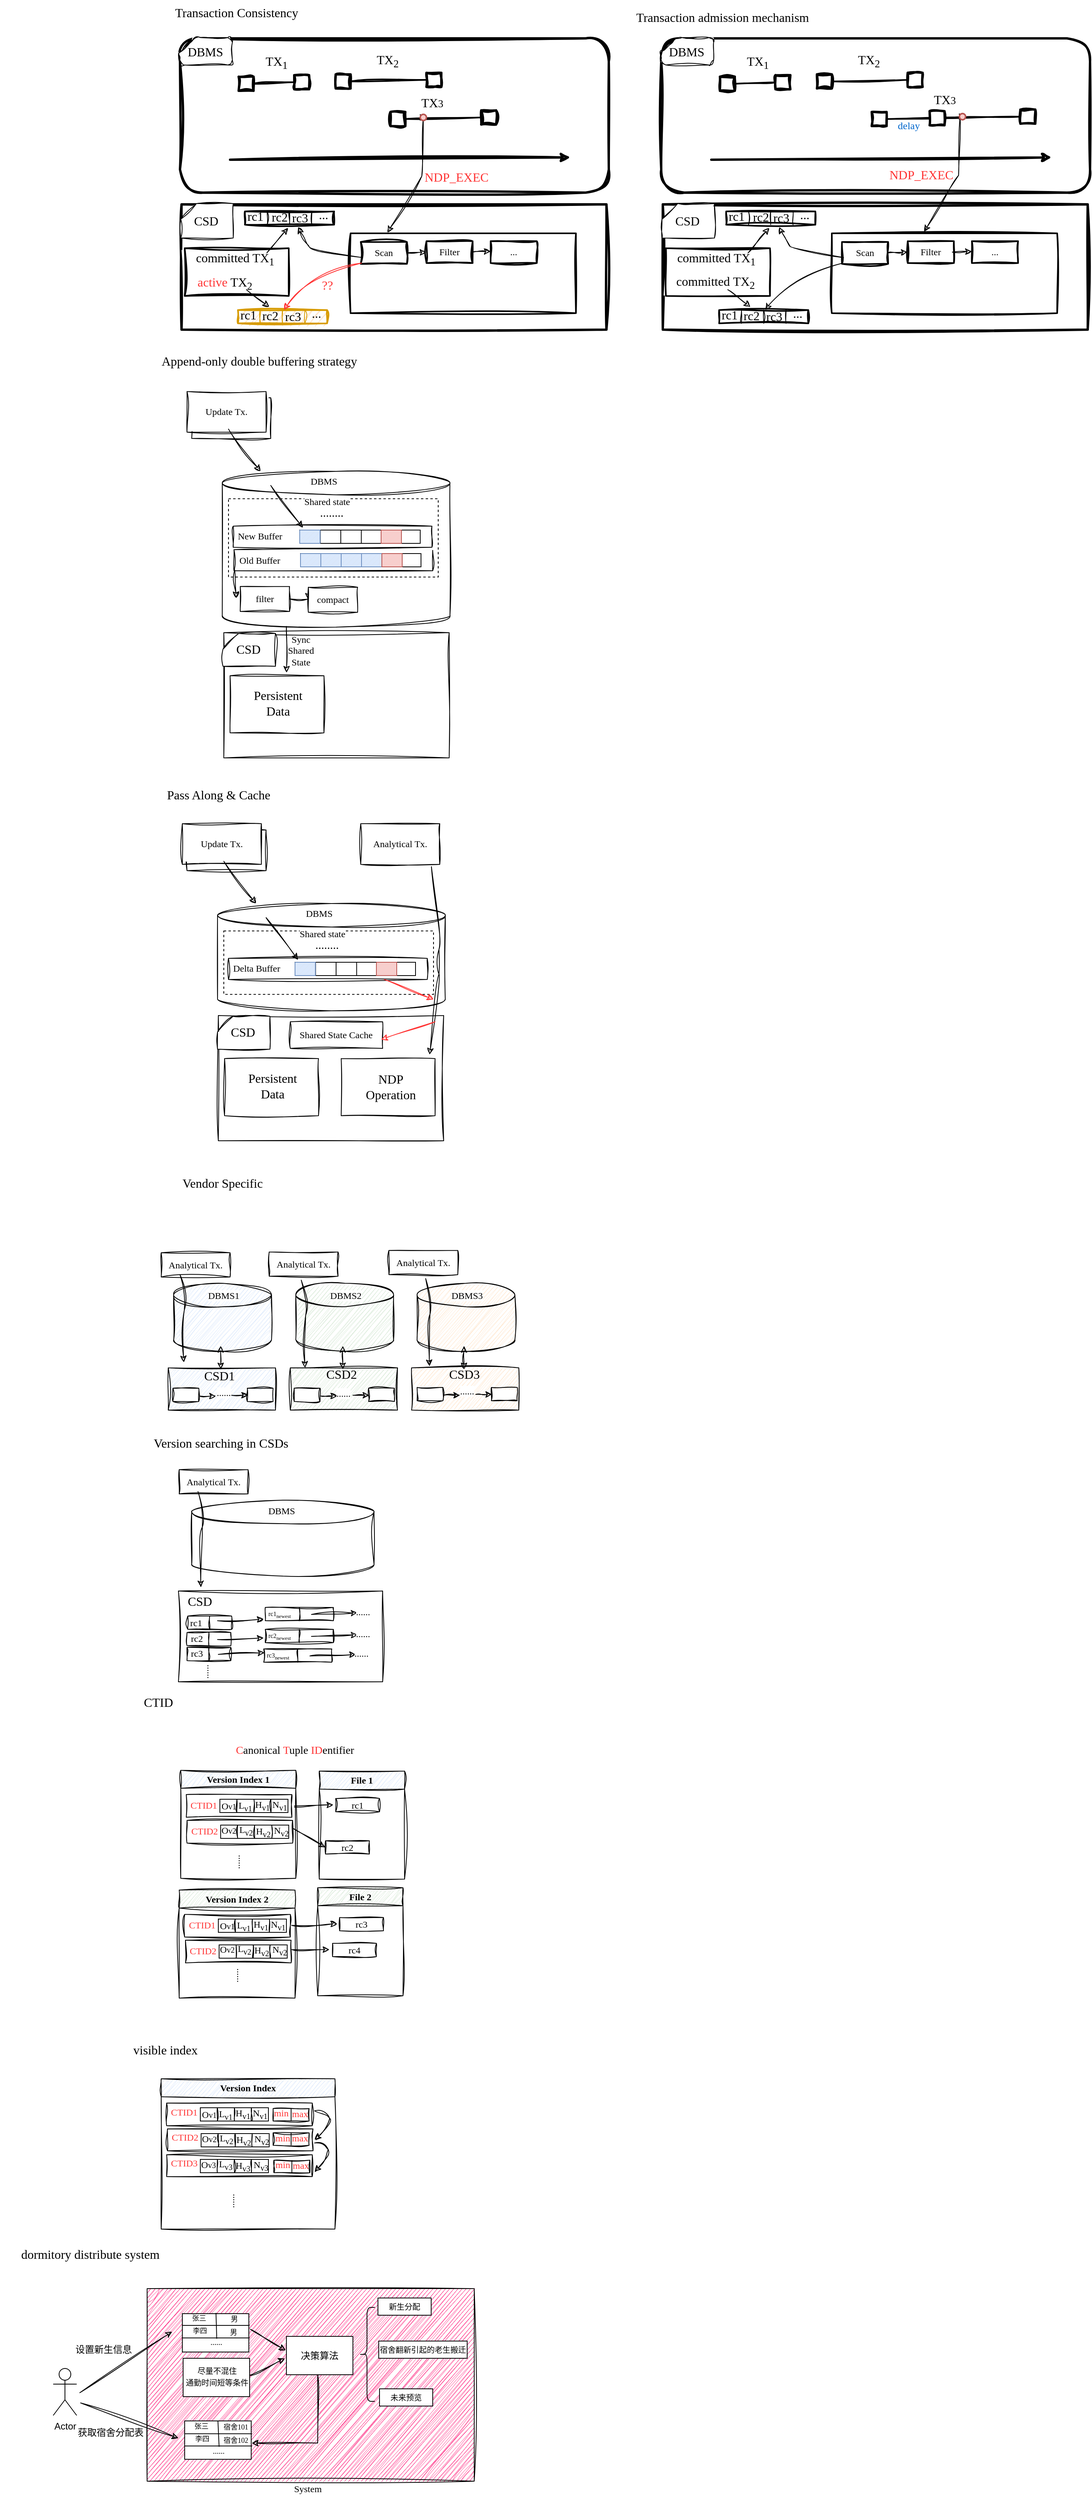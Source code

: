 <mxfile version="22.1.7" type="github">
  <diagram name="第 1 页" id="OOyVnFa1fmAQnNDQ0bq-">
    <mxGraphModel dx="1091" dy="768" grid="0" gridSize="10" guides="0" tooltips="1" connect="1" arrows="1" fold="1" page="0" pageScale="1" pageWidth="827" pageHeight="1169" math="0" shadow="0">
      <root>
        <mxCell id="0" />
        <mxCell id="1" parent="0" />
        <mxCell id="Y5f3qIyZ9KmpvAGeRJy8-1" value="" style="rounded=0;whiteSpace=wrap;html=1;sketch=1;curveFitting=1;jiggle=2;fillColor=#FF1E7B;strokeColor=default;" vertex="1" parent="1">
          <mxGeometry x="-170" y="2807" width="418" height="246" as="geometry" />
        </mxCell>
        <mxCell id="BjHHK4SeIp0WY6JYPPyw-17" value="" style="rounded=1;whiteSpace=wrap;html=1;strokeWidth=3;sketch=1;curveFitting=1;jiggle=2;" parent="1" vertex="1">
          <mxGeometry x="-128" y="-67" width="548" height="197" as="geometry" />
        </mxCell>
        <mxCell id="BjHHK4SeIp0WY6JYPPyw-1" value="" style="rounded=0;whiteSpace=wrap;html=1;sketch=1;curveFitting=1;jiggle=2;strokeWidth=3;" parent="1" vertex="1">
          <mxGeometry x="-126" y="145" width="543" height="160" as="geometry" />
        </mxCell>
        <mxCell id="BjHHK4SeIp0WY6JYPPyw-2" value="" style="rounded=0;whiteSpace=wrap;html=1;sketch=1;curveFitting=1;jiggle=2;strokeWidth=3;" parent="1" vertex="1">
          <mxGeometry x="-53" y="-18" width="19" height="18" as="geometry" />
        </mxCell>
        <mxCell id="BjHHK4SeIp0WY6JYPPyw-5" value="" style="endArrow=classic;html=1;rounded=0;strokeWidth=3;sketch=1;curveFitting=1;jiggle=2;" parent="1" edge="1">
          <mxGeometry width="50" height="50" relative="1" as="geometry">
            <mxPoint x="-64" y="88" as="sourcePoint" />
            <mxPoint x="371" y="85" as="targetPoint" />
          </mxGeometry>
        </mxCell>
        <mxCell id="BjHHK4SeIp0WY6JYPPyw-6" value="" style="rounded=0;whiteSpace=wrap;html=1;sketch=1;curveFitting=1;jiggle=2;strokeWidth=3;" parent="1" vertex="1">
          <mxGeometry x="18" y="-20" width="19" height="18" as="geometry" />
        </mxCell>
        <mxCell id="BjHHK4SeIp0WY6JYPPyw-7" value="" style="endArrow=none;html=1;rounded=0;entryX=1;entryY=0.5;entryDx=0;entryDy=0;exitX=0;exitY=0.5;exitDx=0;exitDy=0;sketch=1;curveFitting=1;jiggle=2;strokeWidth=2;" parent="1" source="BjHHK4SeIp0WY6JYPPyw-6" target="BjHHK4SeIp0WY6JYPPyw-2" edge="1">
          <mxGeometry width="50" height="50" relative="1" as="geometry">
            <mxPoint x="-477" y="83" as="sourcePoint" />
            <mxPoint x="-427" y="33" as="targetPoint" />
          </mxGeometry>
        </mxCell>
        <mxCell id="BjHHK4SeIp0WY6JYPPyw-8" value="" style="rounded=0;whiteSpace=wrap;html=1;sketch=1;curveFitting=1;jiggle=2;strokeWidth=3;" parent="1" vertex="1">
          <mxGeometry x="71" y="-21" width="19" height="18" as="geometry" />
        </mxCell>
        <mxCell id="BjHHK4SeIp0WY6JYPPyw-9" value="" style="rounded=0;whiteSpace=wrap;html=1;sketch=1;curveFitting=1;jiggle=2;strokeWidth=3;" parent="1" vertex="1">
          <mxGeometry x="187" y="-23" width="19" height="18" as="geometry" />
        </mxCell>
        <mxCell id="BjHHK4SeIp0WY6JYPPyw-10" value="" style="endArrow=none;html=1;rounded=0;entryX=1;entryY=0.5;entryDx=0;entryDy=0;exitX=0;exitY=0.5;exitDx=0;exitDy=0;sketch=1;curveFitting=1;jiggle=2;strokeWidth=2;fontFamily=Comic Sans MS;" parent="1" source="BjHHK4SeIp0WY6JYPPyw-9" target="BjHHK4SeIp0WY6JYPPyw-8" edge="1">
          <mxGeometry width="50" height="50" relative="1" as="geometry">
            <mxPoint x="-353" y="80" as="sourcePoint" />
            <mxPoint x="-303" y="30" as="targetPoint" />
          </mxGeometry>
        </mxCell>
        <mxCell id="BjHHK4SeIp0WY6JYPPyw-11" value="" style="rounded=0;whiteSpace=wrap;html=1;sketch=1;curveFitting=1;jiggle=2;strokeWidth=3;" parent="1" vertex="1">
          <mxGeometry x="141" y="27" width="19" height="18" as="geometry" />
        </mxCell>
        <mxCell id="BjHHK4SeIp0WY6JYPPyw-12" value="" style="rounded=0;whiteSpace=wrap;html=1;sketch=1;curveFitting=1;jiggle=2;strokeWidth=3;" parent="1" vertex="1">
          <mxGeometry x="257" y="25" width="19" height="18" as="geometry" />
        </mxCell>
        <mxCell id="BjHHK4SeIp0WY6JYPPyw-13" value="" style="endArrow=none;html=1;rounded=0;entryX=1;entryY=0.5;entryDx=0;entryDy=0;exitX=0;exitY=0.5;exitDx=0;exitDy=0;sketch=1;curveFitting=1;jiggle=2;strokeWidth=2;" parent="1" source="BjHHK4SeIp0WY6JYPPyw-12" target="BjHHK4SeIp0WY6JYPPyw-11" edge="1">
          <mxGeometry width="50" height="50" relative="1" as="geometry">
            <mxPoint x="-283" y="128" as="sourcePoint" />
            <mxPoint x="-233" y="78" as="targetPoint" />
          </mxGeometry>
        </mxCell>
        <mxCell id="BjHHK4SeIp0WY6JYPPyw-14" value="&lt;font style=&quot;font-size: 16px;&quot;&gt;TX&lt;sub&gt;1&lt;/sub&gt;&lt;/font&gt;" style="text;html=1;align=center;verticalAlign=middle;resizable=0;points=[];autosize=1;strokeColor=none;fillColor=none;fontFamily=Comic Sans MS;" parent="1" vertex="1">
          <mxGeometry x="-28" y="-54" width="46" height="35" as="geometry" />
        </mxCell>
        <mxCell id="BjHHK4SeIp0WY6JYPPyw-15" value="&lt;font style=&quot;font-size: 16px;&quot;&gt;TX&lt;sub&gt;2&lt;/sub&gt;&lt;/font&gt;" style="text;html=1;align=center;verticalAlign=middle;resizable=0;points=[];autosize=1;strokeColor=none;fillColor=none;fontFamily=Comic Sans MS;" parent="1" vertex="1">
          <mxGeometry x="112" y="-56" width="49" height="35" as="geometry" />
        </mxCell>
        <mxCell id="BjHHK4SeIp0WY6JYPPyw-16" value="&lt;font style=&quot;font-size: 16px;&quot;&gt;TX&lt;/font&gt;&lt;font style=&quot;font-size: 13.333px;&quot;&gt;3&lt;/font&gt;" style="text;html=1;align=center;verticalAlign=middle;resizable=0;points=[];autosize=1;strokeColor=none;fillColor=none;fontFamily=Comic Sans MS;" parent="1" vertex="1">
          <mxGeometry x="169" y="-1" width="49" height="31" as="geometry" />
        </mxCell>
        <mxCell id="BjHHK4SeIp0WY6JYPPyw-19" value="" style="verticalLabelPosition=bottom;verticalAlign=top;html=1;shape=card;whiteSpace=wrap;size=20;arcSize=12;sketch=1;curveFitting=1;jiggle=2;rounded=1;" parent="1" vertex="1">
          <mxGeometry x="-128" y="-68" width="67" height="35" as="geometry" />
        </mxCell>
        <mxCell id="BjHHK4SeIp0WY6JYPPyw-21" value="" style="verticalLabelPosition=bottom;verticalAlign=top;html=1;shape=card;whiteSpace=wrap;size=20;arcSize=12;sketch=1;curveFitting=1;jiggle=2;" parent="1" vertex="1">
          <mxGeometry x="-127" y="144" width="67" height="44" as="geometry" />
        </mxCell>
        <mxCell id="BjHHK4SeIp0WY6JYPPyw-18" value="&lt;span style=&quot;font-size: 16px;&quot;&gt;DBMS&lt;/span&gt;" style="text;html=1;align=center;verticalAlign=middle;resizable=0;points=[];autosize=1;strokeColor=none;fillColor=none;fontFamily=Comic Sans MS;" parent="1" vertex="1">
          <mxGeometry x="-129" y="-66" width="65" height="31" as="geometry" />
        </mxCell>
        <mxCell id="BjHHK4SeIp0WY6JYPPyw-22" value="&lt;span style=&quot;font-size: 16px;&quot;&gt;CSD&lt;/span&gt;" style="text;html=1;align=center;verticalAlign=middle;resizable=0;points=[];autosize=1;strokeColor=none;fillColor=none;fontFamily=Comic Sans MS;" parent="1" vertex="1">
          <mxGeometry x="-120" y="150" width="50" height="31" as="geometry" />
        </mxCell>
        <mxCell id="BjHHK4SeIp0WY6JYPPyw-23" value="" style="endArrow=classic;html=1;rounded=0;sketch=1;curveFitting=1;jiggle=2;" parent="1" edge="1">
          <mxGeometry width="50" height="50" relative="1" as="geometry">
            <mxPoint x="182.897" y="34.999" as="sourcePoint" />
            <mxPoint x="137" y="181" as="targetPoint" />
            <Array as="points">
              <mxPoint x="181" y="109" />
            </Array>
          </mxGeometry>
        </mxCell>
        <mxCell id="BjHHK4SeIp0WY6JYPPyw-24" value="&lt;span style=&quot;font-size: 16px;&quot;&gt;NDP_EXEC&lt;br&gt;&lt;/span&gt;" style="text;html=1;align=center;verticalAlign=middle;resizable=0;points=[];autosize=1;strokeColor=none;fillColor=none;fontFamily=Comic Sans MS;fontColor=#FF3333;" parent="1" vertex="1">
          <mxGeometry x="174" y="94" width="102" height="31" as="geometry" />
        </mxCell>
        <mxCell id="BjHHK4SeIp0WY6JYPPyw-26" value="" style="endArrow=classic;html=1;rounded=0;sketch=1;curveFitting=1;jiggle=2;" parent="1" target="BjHHK4SeIp0WY6JYPPyw-25" edge="1">
          <mxGeometry width="50" height="50" relative="1" as="geometry">
            <mxPoint x="184.97" y="34" as="sourcePoint" />
            <mxPoint x="105" y="218" as="targetPoint" />
            <Array as="points" />
          </mxGeometry>
        </mxCell>
        <mxCell id="BjHHK4SeIp0WY6JYPPyw-25" value="" style="ellipse;whiteSpace=wrap;html=1;aspect=fixed;fillColor=#f8cecc;strokeColor=#b85450;strokeWidth=2;" parent="1" vertex="1">
          <mxGeometry x="179" y="30" width="8" height="8" as="geometry" />
        </mxCell>
        <mxCell id="BjHHK4SeIp0WY6JYPPyw-29" value="" style="rounded=0;whiteSpace=wrap;html=1;sketch=1;curveFitting=1;jiggle=2;strokeWidth=2;" parent="1" vertex="1">
          <mxGeometry x="-122" y="201" width="133" height="61" as="geometry" />
        </mxCell>
        <mxCell id="BjHHK4SeIp0WY6JYPPyw-27" value="&lt;font style=&quot;font-size: 16px;&quot;&gt;committed TX&lt;sub&gt;1&lt;/sub&gt;&lt;/font&gt;" style="text;html=1;align=center;verticalAlign=middle;resizable=0;points=[];autosize=1;strokeColor=none;fillColor=none;fontFamily=Comic Sans MS;" parent="1" vertex="1">
          <mxGeometry x="-123" y="197" width="130" height="35" as="geometry" />
        </mxCell>
        <mxCell id="BjHHK4SeIp0WY6JYPPyw-28" value="&lt;font style=&quot;font-size: 16px;&quot;&gt;&lt;font color=&quot;#ff3333&quot;&gt;active&lt;/font&gt; TX&lt;sub&gt;2&lt;/sub&gt;&lt;/font&gt;" style="text;html=1;align=center;verticalAlign=middle;resizable=0;points=[];autosize=1;strokeColor=none;fillColor=none;fontFamily=Comic Sans MS;" parent="1" vertex="1">
          <mxGeometry x="-120" y="228" width="98" height="35" as="geometry" />
        </mxCell>
        <mxCell id="BjHHK4SeIp0WY6JYPPyw-31" value="" style="endArrow=classic;html=1;rounded=0;sketch=1;curveFitting=1;jiggle=2;" parent="1" edge="1">
          <mxGeometry width="50" height="50" relative="1" as="geometry">
            <mxPoint x="-17" y="207" as="sourcePoint" />
            <mxPoint x="10" y="175" as="targetPoint" />
          </mxGeometry>
        </mxCell>
        <mxCell id="BjHHK4SeIp0WY6JYPPyw-32" value="" style="endArrow=classic;html=1;rounded=0;sketch=1;curveFitting=1;jiggle=2;" parent="1" edge="1">
          <mxGeometry width="50" height="50" relative="1" as="geometry">
            <mxPoint x="-43" y="254" as="sourcePoint" />
            <mxPoint x="-14" y="276" as="targetPoint" />
          </mxGeometry>
        </mxCell>
        <mxCell id="BjHHK4SeIp0WY6JYPPyw-34" value="" style="rounded=0;whiteSpace=wrap;html=1;sketch=1;curveFitting=1;jiggle=2;strokeWidth=2;fillColor=#ffe6cc;strokeColor=#d79b00;" parent="1" vertex="1">
          <mxGeometry x="-54" y="280" width="114" height="17" as="geometry" />
        </mxCell>
        <mxCell id="BjHHK4SeIp0WY6JYPPyw-36" value="" style="endArrow=none;html=1;rounded=0;entryX=0.25;entryY=0;entryDx=0;entryDy=0;exitX=0.25;exitY=1;exitDx=0;exitDy=0;sketch=1;curveFitting=1;jiggle=2;fillColor=#ffe6cc;strokeColor=#d79b00;" parent="1" source="BjHHK4SeIp0WY6JYPPyw-34" target="BjHHK4SeIp0WY6JYPPyw-34" edge="1">
          <mxGeometry width="50" height="50" relative="1" as="geometry">
            <mxPoint x="-223" y="303" as="sourcePoint" />
            <mxPoint x="-173" y="253" as="targetPoint" />
          </mxGeometry>
        </mxCell>
        <mxCell id="BjHHK4SeIp0WY6JYPPyw-37" value="" style="endArrow=none;html=1;rounded=0;entryX=0.5;entryY=0;entryDx=0;entryDy=0;exitX=0.5;exitY=1;exitDx=0;exitDy=0;sketch=1;curveFitting=1;jiggle=2;fillColor=#ffe6cc;strokeColor=#d79b00;" parent="1" source="BjHHK4SeIp0WY6JYPPyw-34" target="BjHHK4SeIp0WY6JYPPyw-34" edge="1">
          <mxGeometry width="50" height="50" relative="1" as="geometry">
            <mxPoint x="-15" y="307" as="sourcePoint" />
            <mxPoint x="-15" y="290" as="targetPoint" />
          </mxGeometry>
        </mxCell>
        <mxCell id="BjHHK4SeIp0WY6JYPPyw-38" value="" style="endArrow=none;html=1;rounded=0;entryX=0.75;entryY=0;entryDx=0;entryDy=0;exitX=0.75;exitY=1;exitDx=0;exitDy=0;sketch=1;curveFitting=1;jiggle=2;shadow=0;fillColor=#ffe6cc;strokeColor=#d79b00;" parent="1" source="BjHHK4SeIp0WY6JYPPyw-34" target="BjHHK4SeIp0WY6JYPPyw-34" edge="1">
          <mxGeometry width="50" height="50" relative="1" as="geometry">
            <mxPoint x="13" y="307" as="sourcePoint" />
            <mxPoint x="13" y="290" as="targetPoint" />
          </mxGeometry>
        </mxCell>
        <mxCell id="BjHHK4SeIp0WY6JYPPyw-39" value="&lt;span style=&quot;font-size: 16px;&quot;&gt;rc1&lt;/span&gt;" style="text;html=1;align=center;verticalAlign=middle;resizable=0;points=[];autosize=1;strokeColor=none;fillColor=none;fontFamily=Comic Sans MS;" parent="1" vertex="1">
          <mxGeometry x="-62" y="270" width="41" height="31" as="geometry" />
        </mxCell>
        <mxCell id="BjHHK4SeIp0WY6JYPPyw-40" value="&lt;span style=&quot;font-size: 16px;&quot;&gt;rc2&lt;/span&gt;" style="text;html=1;align=center;verticalAlign=middle;resizable=0;points=[];autosize=1;strokeColor=none;fillColor=none;fontFamily=Comic Sans MS;" parent="1" vertex="1">
          <mxGeometry x="-35" y="271" width="44" height="31" as="geometry" />
        </mxCell>
        <mxCell id="BjHHK4SeIp0WY6JYPPyw-41" value="&lt;span style=&quot;font-size: 16px;&quot;&gt;rc3&lt;/span&gt;" style="text;html=1;align=center;verticalAlign=middle;resizable=0;points=[];autosize=1;strokeColor=none;fillColor=none;fontFamily=Comic Sans MS;" parent="1" vertex="1">
          <mxGeometry x="-6" y="272" width="44" height="31" as="geometry" />
        </mxCell>
        <mxCell id="BjHHK4SeIp0WY6JYPPyw-43" value="&lt;span style=&quot;font-size: 16px;&quot;&gt;...&lt;/span&gt;" style="text;html=1;align=center;verticalAlign=middle;resizable=0;points=[];autosize=1;strokeColor=none;fillColor=none;fontFamily=Comic Sans MS;" parent="1" vertex="1">
          <mxGeometry x="31" y="268" width="30" height="31" as="geometry" />
        </mxCell>
        <mxCell id="BjHHK4SeIp0WY6JYPPyw-44" value="" style="rounded=0;whiteSpace=wrap;html=1;sketch=1;curveFitting=1;jiggle=2;strokeWidth=2;" parent="1" vertex="1">
          <mxGeometry x="-45" y="154" width="114" height="17" as="geometry" />
        </mxCell>
        <mxCell id="BjHHK4SeIp0WY6JYPPyw-45" value="" style="endArrow=none;html=1;rounded=0;entryX=0.25;entryY=0;entryDx=0;entryDy=0;exitX=0.25;exitY=1;exitDx=0;exitDy=0;sketch=1;curveFitting=1;jiggle=2;" parent="1" source="BjHHK4SeIp0WY6JYPPyw-44" target="BjHHK4SeIp0WY6JYPPyw-44" edge="1">
          <mxGeometry width="50" height="50" relative="1" as="geometry">
            <mxPoint x="-214" y="177" as="sourcePoint" />
            <mxPoint x="-164" y="127" as="targetPoint" />
          </mxGeometry>
        </mxCell>
        <mxCell id="BjHHK4SeIp0WY6JYPPyw-46" value="" style="endArrow=none;html=1;rounded=0;entryX=0.5;entryY=0;entryDx=0;entryDy=0;exitX=0.5;exitY=1;exitDx=0;exitDy=0;sketch=1;curveFitting=1;jiggle=2;" parent="1" source="BjHHK4SeIp0WY6JYPPyw-44" target="BjHHK4SeIp0WY6JYPPyw-44" edge="1">
          <mxGeometry width="50" height="50" relative="1" as="geometry">
            <mxPoint x="-6" y="181" as="sourcePoint" />
            <mxPoint x="-6" y="164" as="targetPoint" />
          </mxGeometry>
        </mxCell>
        <mxCell id="BjHHK4SeIp0WY6JYPPyw-47" value="" style="endArrow=none;html=1;rounded=0;entryX=0.75;entryY=0;entryDx=0;entryDy=0;exitX=0.75;exitY=1;exitDx=0;exitDy=0;sketch=1;curveFitting=1;jiggle=2;shadow=0;" parent="1" source="BjHHK4SeIp0WY6JYPPyw-44" target="BjHHK4SeIp0WY6JYPPyw-44" edge="1">
          <mxGeometry width="50" height="50" relative="1" as="geometry">
            <mxPoint x="22" y="181" as="sourcePoint" />
            <mxPoint x="22" y="164" as="targetPoint" />
          </mxGeometry>
        </mxCell>
        <mxCell id="BjHHK4SeIp0WY6JYPPyw-48" value="&lt;span style=&quot;font-size: 16px;&quot;&gt;rc1&lt;/span&gt;" style="text;html=1;align=center;verticalAlign=middle;resizable=0;points=[];autosize=1;strokeColor=none;fillColor=none;fontFamily=Comic Sans MS;" parent="1" vertex="1">
          <mxGeometry x="-53" y="144" width="41" height="31" as="geometry" />
        </mxCell>
        <mxCell id="BjHHK4SeIp0WY6JYPPyw-49" value="&lt;span style=&quot;font-size: 16px;&quot;&gt;rc2&lt;/span&gt;" style="text;html=1;align=center;verticalAlign=middle;resizable=0;points=[];autosize=1;strokeColor=none;fillColor=none;fontFamily=Comic Sans MS;" parent="1" vertex="1">
          <mxGeometry x="-23" y="145" width="44" height="31" as="geometry" />
        </mxCell>
        <mxCell id="BjHHK4SeIp0WY6JYPPyw-50" value="&lt;span style=&quot;font-size: 16px;&quot;&gt;rc3&lt;/span&gt;" style="text;html=1;align=center;verticalAlign=middle;resizable=0;points=[];autosize=1;strokeColor=none;fillColor=none;fontFamily=Comic Sans MS;" parent="1" vertex="1">
          <mxGeometry x="3" y="146" width="44" height="31" as="geometry" />
        </mxCell>
        <mxCell id="BjHHK4SeIp0WY6JYPPyw-51" value="&lt;span style=&quot;font-size: 16px;&quot;&gt;...&lt;/span&gt;" style="text;html=1;align=center;verticalAlign=middle;resizable=0;points=[];autosize=1;strokeColor=none;fillColor=none;fontFamily=Comic Sans MS;" parent="1" vertex="1">
          <mxGeometry x="40" y="142" width="30" height="31" as="geometry" />
        </mxCell>
        <mxCell id="BjHHK4SeIp0WY6JYPPyw-54" value="" style="rounded=0;whiteSpace=wrap;html=1;sketch=1;curveFitting=1;jiggle=2;strokeWidth=2;" parent="1" vertex="1">
          <mxGeometry x="90" y="182" width="288" height="102" as="geometry" />
        </mxCell>
        <mxCell id="BjHHK4SeIp0WY6JYPPyw-55" value="&lt;font face=&quot;Comic Sans MS&quot;&gt;Scan&lt;/font&gt;" style="rounded=0;whiteSpace=wrap;html=1;sketch=1;curveFitting=1;jiggle=2;strokeWidth=2;" parent="1" vertex="1">
          <mxGeometry x="103" y="193" width="59" height="28" as="geometry" />
        </mxCell>
        <mxCell id="BjHHK4SeIp0WY6JYPPyw-59" value="" style="curved=1;endArrow=classic;html=1;rounded=0;sketch=1;curveFitting=1;jiggle=2;" parent="1" edge="1">
          <mxGeometry width="50" height="50" relative="1" as="geometry">
            <mxPoint x="105" y="213" as="sourcePoint" />
            <mxPoint x="23" y="174" as="targetPoint" />
            <Array as="points">
              <mxPoint x="42" y="203" />
              <mxPoint x="32" y="195" />
            </Array>
          </mxGeometry>
        </mxCell>
        <mxCell id="BjHHK4SeIp0WY6JYPPyw-61" value="" style="curved=1;endArrow=classic;html=1;rounded=0;sketch=1;curveFitting=1;jiggle=2;strokeColor=#FF3333;" parent="1" edge="1">
          <mxGeometry width="50" height="50" relative="1" as="geometry">
            <mxPoint x="104" y="220" as="sourcePoint" />
            <mxPoint x="5" y="280" as="targetPoint" />
            <Array as="points">
              <mxPoint x="36" y="234" />
            </Array>
          </mxGeometry>
        </mxCell>
        <mxCell id="BjHHK4SeIp0WY6JYPPyw-62" value="&lt;span style=&quot;font-size: 16px;&quot;&gt;??&lt;br&gt;&lt;/span&gt;" style="text;html=1;align=center;verticalAlign=middle;resizable=0;points=[];autosize=1;strokeColor=none;fillColor=none;fontFamily=Comic Sans MS;fontColor=#FF3333;" parent="1" vertex="1">
          <mxGeometry x="42" y="232" width="35" height="31" as="geometry" />
        </mxCell>
        <mxCell id="BjHHK4SeIp0WY6JYPPyw-63" value="&lt;font face=&quot;Comic Sans MS&quot;&gt;Filter&lt;/font&gt;" style="rounded=0;whiteSpace=wrap;html=1;sketch=1;curveFitting=1;jiggle=2;strokeWidth=2;" parent="1" vertex="1">
          <mxGeometry x="187" y="192" width="59" height="28" as="geometry" />
        </mxCell>
        <mxCell id="BjHHK4SeIp0WY6JYPPyw-66" value="" style="endArrow=classic;html=1;rounded=0;sketch=1;curveFitting=1;jiggle=2;exitX=1;exitY=0.5;exitDx=0;exitDy=0;entryX=0;entryY=0.5;entryDx=0;entryDy=0;" parent="1" source="BjHHK4SeIp0WY6JYPPyw-55" target="BjHHK4SeIp0WY6JYPPyw-63" edge="1">
          <mxGeometry width="50" height="50" relative="1" as="geometry">
            <mxPoint x="-7" y="217" as="sourcePoint" />
            <mxPoint x="20" y="185" as="targetPoint" />
          </mxGeometry>
        </mxCell>
        <mxCell id="BjHHK4SeIp0WY6JYPPyw-67" value="" style="endArrow=classic;html=1;rounded=0;sketch=1;curveFitting=1;jiggle=2;exitX=1;exitY=0.5;exitDx=0;exitDy=0;entryX=0;entryY=0.5;entryDx=0;entryDy=0;" parent="1" edge="1">
          <mxGeometry width="50" height="50" relative="1" as="geometry">
            <mxPoint x="244" y="206" as="sourcePoint" />
            <mxPoint x="269" y="205" as="targetPoint" />
          </mxGeometry>
        </mxCell>
        <mxCell id="BjHHK4SeIp0WY6JYPPyw-68" value="&lt;font face=&quot;Comic Sans MS&quot;&gt;...&lt;/font&gt;" style="rounded=0;whiteSpace=wrap;html=1;sketch=1;curveFitting=1;jiggle=2;strokeWidth=2;" parent="1" vertex="1">
          <mxGeometry x="269" y="192" width="59" height="28" as="geometry" />
        </mxCell>
        <mxCell id="BjHHK4SeIp0WY6JYPPyw-69" value="&lt;span style=&quot;font-size: 16px;&quot;&gt;&lt;font color=&quot;#000000&quot;&gt;Transaction Consistency&lt;/font&gt;&lt;br&gt;&lt;/span&gt;" style="text;html=1;align=center;verticalAlign=middle;resizable=0;points=[];autosize=1;strokeColor=none;fillColor=none;fontFamily=Comic Sans MS;fontColor=#FF3333;" parent="1" vertex="1">
          <mxGeometry x="-156" y="-116" width="199" height="31" as="geometry" />
        </mxCell>
        <mxCell id="BjHHK4SeIp0WY6JYPPyw-71" value="&lt;div style=&quot;&quot;&gt;&lt;font style=&quot;font-size: 16px;&quot; color=&quot;#000000&quot;&gt;Append-only double buffering strategy&lt;/font&gt;&lt;/div&gt;" style="text;html=1;align=center;verticalAlign=middle;resizable=0;points=[];autosize=1;strokeColor=none;fillColor=none;fontFamily=Comic Sans MS;fontColor=#FF3333;" parent="1" vertex="1">
          <mxGeometry x="-182" y="329" width="309" height="31" as="geometry" />
        </mxCell>
        <mxCell id="BjHHK4SeIp0WY6JYPPyw-74" value="" style="rounded=0;whiteSpace=wrap;html=1;sketch=1;curveFitting=1;jiggle=2;" parent="1" vertex="1">
          <mxGeometry x="-119" y="944" width="101" height="52" as="geometry" />
        </mxCell>
        <mxCell id="BjHHK4SeIp0WY6JYPPyw-75" value="&lt;font face=&quot;Comic Sans MS&quot;&gt;Update Tx.&lt;/font&gt;" style="rounded=0;whiteSpace=wrap;html=1;sketch=1;curveFitting=1;jiggle=2;" parent="1" vertex="1">
          <mxGeometry x="-125" y="936" width="101" height="52" as="geometry" />
        </mxCell>
        <mxCell id="BjHHK4SeIp0WY6JYPPyw-76" value="" style="endArrow=classic;html=1;rounded=0;sketch=1;curveFitting=1;jiggle=2;" parent="1" edge="1">
          <mxGeometry width="50" height="50" relative="1" as="geometry">
            <mxPoint x="-72" y="984" as="sourcePoint" />
            <mxPoint x="-31" y="1038" as="targetPoint" />
          </mxGeometry>
        </mxCell>
        <mxCell id="BjHHK4SeIp0WY6JYPPyw-77" value="" style="shape=cylinder3;whiteSpace=wrap;html=1;boundedLbl=1;backgroundOutline=1;size=15;sketch=1;curveFitting=1;jiggle=2;strokeWidth=1;" parent="1" vertex="1">
          <mxGeometry x="-80" y="1038" width="291" height="137" as="geometry" />
        </mxCell>
        <mxCell id="BjHHK4SeIp0WY6JYPPyw-78" value="&lt;span style=&quot;color: rgb(0, 0, 0); font-family: &amp;quot;Comic Sans MS&amp;quot;; font-size: 12px; font-style: normal; font-variant-ligatures: normal; font-variant-caps: normal; font-weight: 400; letter-spacing: normal; orphans: 2; text-align: center; text-indent: 0px; text-transform: none; widows: 2; word-spacing: 0px; -webkit-text-stroke-width: 0px; background-color: rgb(255, 255, 255); text-decoration-thickness: initial; text-decoration-style: initial; text-decoration-color: initial; float: none; display: inline !important;&quot;&gt;DBMS&lt;/span&gt;" style="text;whiteSpace=wrap;html=1;strokeWidth=1;" parent="1" vertex="1">
          <mxGeometry x="31" y="1037" width="41" height="37" as="geometry" />
        </mxCell>
        <mxCell id="BjHHK4SeIp0WY6JYPPyw-81" value="" style="rounded=0;whiteSpace=wrap;html=1;dashed=1;strokeWidth=1;" parent="1" vertex="1">
          <mxGeometry x="-72" y="1073" width="268" height="81" as="geometry" />
        </mxCell>
        <mxCell id="BjHHK4SeIp0WY6JYPPyw-83" value="&lt;span style=&quot;color: rgb(0, 0, 0); font-family: &amp;quot;Comic Sans MS&amp;quot;; font-size: 12px; font-style: normal; font-variant-ligatures: normal; font-variant-caps: normal; font-weight: 400; letter-spacing: normal; orphans: 2; text-align: center; text-indent: 0px; text-transform: none; widows: 2; word-spacing: 0px; -webkit-text-stroke-width: 0px; background-color: rgb(255, 255, 255); text-decoration-thickness: initial; text-decoration-style: initial; text-decoration-color: initial; float: none; display: inline !important;&quot;&gt;Shared state&lt;/span&gt;" style="text;whiteSpace=wrap;html=1;strokeWidth=1;" parent="1" vertex="1">
          <mxGeometry x="23" y="1063" width="80" height="13" as="geometry" />
        </mxCell>
        <mxCell id="BjHHK4SeIp0WY6JYPPyw-84" value="&lt;span style=&quot;color: rgb(0, 0, 0); font-family: &amp;quot;Comic Sans MS&amp;quot;; font-style: normal; font-variant-ligatures: normal; font-variant-caps: normal; font-weight: 400; letter-spacing: normal; orphans: 2; text-align: center; text-indent: 0px; text-transform: none; widows: 2; word-spacing: 0px; -webkit-text-stroke-width: 0px; background-color: rgb(255, 255, 255); text-decoration-thickness: initial; text-decoration-style: initial; text-decoration-color: initial; float: none; display: inline !important;&quot;&gt;&lt;font style=&quot;font-size: 15px;&quot;&gt;........&lt;/font&gt;&lt;/span&gt;" style="text;whiteSpace=wrap;html=1;strokeWidth=1;" parent="1" vertex="1">
          <mxGeometry x="43" y="1075" width="30" height="29" as="geometry" />
        </mxCell>
        <mxCell id="BjHHK4SeIp0WY6JYPPyw-85" value="" style="rounded=0;whiteSpace=wrap;html=1;sketch=1;curveFitting=1;jiggle=2;strokeWidth=1;" parent="1" vertex="1">
          <mxGeometry x="-66" y="1108" width="254" height="27" as="geometry" />
        </mxCell>
        <mxCell id="BjHHK4SeIp0WY6JYPPyw-121" value="&lt;span style=&quot;color: rgb(0, 0, 0); font-family: &amp;quot;Comic Sans MS&amp;quot;; font-size: 12px; font-style: normal; font-variant-ligatures: normal; font-variant-caps: normal; font-weight: 400; letter-spacing: normal; orphans: 2; text-align: center; text-indent: 0px; text-transform: none; widows: 2; word-spacing: 0px; -webkit-text-stroke-width: 0px; background-color: rgb(255, 255, 255); text-decoration-thickness: initial; text-decoration-style: initial; text-decoration-color: initial; float: none; display: inline !important;&quot;&gt;Delta Buffer&lt;/span&gt;" style="text;whiteSpace=wrap;html=1;strokeWidth=1;" parent="1" vertex="1">
          <mxGeometry x="-62" y="1107" width="79" height="25" as="geometry" />
        </mxCell>
        <mxCell id="BjHHK4SeIp0WY6JYPPyw-125" value="" style="rounded=0;whiteSpace=wrap;html=1;strokeWidth=1;" parent="1" vertex="1">
          <mxGeometry x="19" y="1113" width="105" height="17" as="geometry" />
        </mxCell>
        <mxCell id="BjHHK4SeIp0WY6JYPPyw-126" value="" style="endArrow=none;html=1;rounded=0;entryX=0.25;entryY=0;entryDx=0;entryDy=0;exitX=0.25;exitY=1;exitDx=0;exitDy=0;" parent="1" source="BjHHK4SeIp0WY6JYPPyw-125" target="BjHHK4SeIp0WY6JYPPyw-125" edge="1">
          <mxGeometry width="50" height="50" relative="1" as="geometry">
            <mxPoint x="-130" y="1208" as="sourcePoint" />
            <mxPoint x="-6" y="1166" as="targetPoint" />
          </mxGeometry>
        </mxCell>
        <mxCell id="BjHHK4SeIp0WY6JYPPyw-127" value="" style="endArrow=none;html=1;rounded=0;entryX=0.5;entryY=0;entryDx=0;entryDy=0;exitX=0.5;exitY=1;exitDx=0;exitDy=0;" parent="1" source="BjHHK4SeIp0WY6JYPPyw-125" target="BjHHK4SeIp0WY6JYPPyw-125" edge="1">
          <mxGeometry width="50" height="50" relative="1" as="geometry">
            <mxPoint x="26" y="1140" as="sourcePoint" />
            <mxPoint x="26" y="1123" as="targetPoint" />
          </mxGeometry>
        </mxCell>
        <mxCell id="BjHHK4SeIp0WY6JYPPyw-128" value="" style="endArrow=none;html=1;rounded=0;entryX=0.75;entryY=0;entryDx=0;entryDy=0;exitX=0.75;exitY=1;exitDx=0;exitDy=0;" parent="1" source="BjHHK4SeIp0WY6JYPPyw-125" target="BjHHK4SeIp0WY6JYPPyw-125" edge="1">
          <mxGeometry width="50" height="50" relative="1" as="geometry">
            <mxPoint x="62" y="1140" as="sourcePoint" />
            <mxPoint x="62" y="1123" as="targetPoint" />
          </mxGeometry>
        </mxCell>
        <mxCell id="BjHHK4SeIp0WY6JYPPyw-129" value="" style="rounded=0;whiteSpace=wrap;html=1;strokeWidth=1;" parent="1" vertex="1">
          <mxGeometry x="124" y="1113" width="49" height="17" as="geometry" />
        </mxCell>
        <mxCell id="BjHHK4SeIp0WY6JYPPyw-130" value="" style="endArrow=none;html=1;rounded=0;entryX=0.5;entryY=0;entryDx=0;entryDy=0;exitX=0.5;exitY=1;exitDx=0;exitDy=0;" parent="1" source="BjHHK4SeIp0WY6JYPPyw-129" target="BjHHK4SeIp0WY6JYPPyw-129" edge="1">
          <mxGeometry width="50" height="50" relative="1" as="geometry">
            <mxPoint x="75" y="1140" as="sourcePoint" />
            <mxPoint x="75" y="1123" as="targetPoint" />
          </mxGeometry>
        </mxCell>
        <mxCell id="BjHHK4SeIp0WY6JYPPyw-131" value="" style="verticalLabelPosition=bottom;verticalAlign=top;html=1;shape=mxgraph.basic.patternFillRect;fillStyle=diag;step=5;fillStrokeWidth=0.2;fillStrokeColor=#dddddd;fillColor=#dae8fc;strokeColor=#6c8ebf;" parent="1" vertex="1">
          <mxGeometry x="19" y="1113" width="26" height="17" as="geometry" />
        </mxCell>
        <mxCell id="BjHHK4SeIp0WY6JYPPyw-136" value="" style="verticalLabelPosition=bottom;verticalAlign=top;html=1;shape=mxgraph.basic.patternFillRect;fillStyle=diag;step=5;fillStrokeWidth=0.2;fillStrokeColor=#dddddd;fillColor=#f8cecc;strokeColor=#b85450;" parent="1" vertex="1">
          <mxGeometry x="123" y="1113" width="26" height="17" as="geometry" />
        </mxCell>
        <mxCell id="BjHHK4SeIp0WY6JYPPyw-137" value="" style="endArrow=classic;html=1;rounded=0;sketch=1;curveFitting=1;jiggle=2;" parent="1" edge="1">
          <mxGeometry width="50" height="50" relative="1" as="geometry">
            <mxPoint x="-18" y="1056" as="sourcePoint" />
            <mxPoint x="23" y="1110" as="targetPoint" />
          </mxGeometry>
        </mxCell>
        <mxCell id="BjHHK4SeIp0WY6JYPPyw-139" value="" style="rounded=0;whiteSpace=wrap;html=1;sketch=1;curveFitting=1;jiggle=2;strokeWidth=1;" parent="1" vertex="1">
          <mxGeometry x="-79" y="1181" width="288" height="160" as="geometry" />
        </mxCell>
        <mxCell id="BjHHK4SeIp0WY6JYPPyw-140" value="" style="verticalLabelPosition=bottom;verticalAlign=top;html=1;shape=card;whiteSpace=wrap;size=20;arcSize=12;sketch=1;curveFitting=1;jiggle=2;strokeWidth=1;" parent="1" vertex="1">
          <mxGeometry x="-80" y="1182" width="67" height="42" as="geometry" />
        </mxCell>
        <mxCell id="BjHHK4SeIp0WY6JYPPyw-141" value="&lt;span style=&quot;font-size: 16px;&quot;&gt;CSD&lt;/span&gt;" style="text;html=1;align=center;verticalAlign=middle;resizable=0;points=[];autosize=1;strokeColor=none;fillColor=none;fontFamily=Comic Sans MS;strokeWidth=1;" parent="1" vertex="1">
          <mxGeometry x="-73" y="1186" width="50" height="31" as="geometry" />
        </mxCell>
        <mxCell id="BjHHK4SeIp0WY6JYPPyw-142" value="" style="rounded=0;whiteSpace=wrap;html=1;sketch=1;curveFitting=1;jiggle=2;strokeWidth=1;" parent="1" vertex="1">
          <mxGeometry x="-71" y="1236" width="120" height="73" as="geometry" />
        </mxCell>
        <mxCell id="BjHHK4SeIp0WY6JYPPyw-143" value="&lt;span style=&quot;font-size: 16px;&quot;&gt;Persistent&lt;br&gt;Data&lt;br&gt;&lt;/span&gt;" style="text;html=1;align=center;verticalAlign=middle;resizable=0;points=[];autosize=1;strokeColor=none;fillColor=none;fontFamily=Comic Sans MS;strokeWidth=1;" parent="1" vertex="1">
          <mxGeometry x="-58" y="1246" width="95" height="50" as="geometry" />
        </mxCell>
        <mxCell id="BjHHK4SeIp0WY6JYPPyw-192" value="&lt;div style=&quot;&quot;&gt;&lt;font style=&quot;font-size: 16px;&quot; color=&quot;#000000&quot;&gt;Pass Along &amp;amp; Cache&lt;/font&gt;&lt;br&gt;&lt;/div&gt;" style="text;html=1;align=center;verticalAlign=middle;resizable=0;points=[];autosize=1;strokeColor=none;fillColor=none;fontFamily=Comic Sans MS;fontColor=#FF3333;" parent="1" vertex="1">
          <mxGeometry x="-159" y="883" width="160" height="31" as="geometry" />
        </mxCell>
        <mxCell id="BjHHK4SeIp0WY6JYPPyw-236" value="&lt;font face=&quot;Comic Sans MS&quot;&gt;Analytical Tx.&lt;/font&gt;" style="rounded=0;whiteSpace=wrap;html=1;sketch=1;curveFitting=1;jiggle=2;" parent="1" vertex="1">
          <mxGeometry x="103" y="936" width="101" height="52" as="geometry" />
        </mxCell>
        <mxCell id="BjHHK4SeIp0WY6JYPPyw-237" value="" style="curved=1;endArrow=classic;html=1;rounded=0;sketch=1;curveFitting=1;jiggle=2;exitX=0.894;exitY=1.055;exitDx=0;exitDy=0;exitPerimeter=0;" parent="1" source="BjHHK4SeIp0WY6JYPPyw-236" edge="1">
          <mxGeometry width="50" height="50" relative="1" as="geometry">
            <mxPoint x="208" y="993" as="sourcePoint" />
            <mxPoint x="191" y="1231" as="targetPoint" />
            <Array as="points">
              <mxPoint x="204" y="1074" />
              <mxPoint x="202" y="1119" />
              <mxPoint x="204" y="1137" />
            </Array>
          </mxGeometry>
        </mxCell>
        <mxCell id="BjHHK4SeIp0WY6JYPPyw-238" value="" style="rounded=0;whiteSpace=wrap;html=1;sketch=1;curveFitting=1;jiggle=2;" parent="1" vertex="1">
          <mxGeometry x="-113" y="392" width="101" height="52" as="geometry" />
        </mxCell>
        <mxCell id="BjHHK4SeIp0WY6JYPPyw-239" value="&lt;font face=&quot;Comic Sans MS&quot;&gt;Update Tx.&lt;/font&gt;" style="rounded=0;whiteSpace=wrap;html=1;sketch=1;curveFitting=1;jiggle=2;" parent="1" vertex="1">
          <mxGeometry x="-119" y="384" width="101" height="52" as="geometry" />
        </mxCell>
        <mxCell id="BjHHK4SeIp0WY6JYPPyw-240" value="" style="endArrow=classic;html=1;rounded=0;sketch=1;curveFitting=1;jiggle=2;" parent="1" edge="1">
          <mxGeometry width="50" height="50" relative="1" as="geometry">
            <mxPoint x="-66" y="432" as="sourcePoint" />
            <mxPoint x="-25" y="486" as="targetPoint" />
          </mxGeometry>
        </mxCell>
        <mxCell id="BjHHK4SeIp0WY6JYPPyw-241" value="" style="shape=cylinder3;whiteSpace=wrap;html=1;boundedLbl=1;backgroundOutline=1;size=15;sketch=1;curveFitting=1;jiggle=2;strokeWidth=1;" parent="1" vertex="1">
          <mxGeometry x="-74" y="486" width="291" height="199" as="geometry" />
        </mxCell>
        <mxCell id="BjHHK4SeIp0WY6JYPPyw-242" value="&lt;span style=&quot;color: rgb(0, 0, 0); font-family: &amp;quot;Comic Sans MS&amp;quot;; font-size: 12px; font-style: normal; font-variant-ligatures: normal; font-variant-caps: normal; font-weight: 400; letter-spacing: normal; orphans: 2; text-align: center; text-indent: 0px; text-transform: none; widows: 2; word-spacing: 0px; -webkit-text-stroke-width: 0px; background-color: rgb(255, 255, 255); text-decoration-thickness: initial; text-decoration-style: initial; text-decoration-color: initial; float: none; display: inline !important;&quot;&gt;DBMS&lt;/span&gt;" style="text;whiteSpace=wrap;html=1;strokeWidth=1;" parent="1" vertex="1">
          <mxGeometry x="37" y="485" width="41" height="37" as="geometry" />
        </mxCell>
        <mxCell id="BjHHK4SeIp0WY6JYPPyw-243" value="" style="rounded=0;whiteSpace=wrap;html=1;dashed=1;strokeWidth=1;" parent="1" vertex="1">
          <mxGeometry x="-66" y="521" width="268" height="100" as="geometry" />
        </mxCell>
        <mxCell id="BjHHK4SeIp0WY6JYPPyw-244" value="" style="rounded=0;whiteSpace=wrap;html=1;sketch=1;curveFitting=1;jiggle=2;strokeWidth=1;" parent="1" vertex="1">
          <mxGeometry x="-59" y="586" width="254" height="27" as="geometry" />
        </mxCell>
        <mxCell id="BjHHK4SeIp0WY6JYPPyw-245" value="&lt;span style=&quot;color: rgb(0, 0, 0); font-family: &amp;quot;Comic Sans MS&amp;quot;; font-size: 12px; font-style: normal; font-variant-ligatures: normal; font-variant-caps: normal; font-weight: 400; letter-spacing: normal; orphans: 2; text-align: center; text-indent: 0px; text-transform: none; widows: 2; word-spacing: 0px; -webkit-text-stroke-width: 0px; background-color: rgb(255, 255, 255); text-decoration-thickness: initial; text-decoration-style: initial; text-decoration-color: initial; float: none; display: inline !important;&quot;&gt;Shared state&lt;/span&gt;" style="text;whiteSpace=wrap;html=1;strokeWidth=1;" parent="1" vertex="1">
          <mxGeometry x="29" y="511" width="80" height="13" as="geometry" />
        </mxCell>
        <mxCell id="BjHHK4SeIp0WY6JYPPyw-246" value="&lt;span style=&quot;color: rgb(0, 0, 0); font-family: &amp;quot;Comic Sans MS&amp;quot;; font-style: normal; font-variant-ligatures: normal; font-variant-caps: normal; font-weight: 400; letter-spacing: normal; orphans: 2; text-align: center; text-indent: 0px; text-transform: none; widows: 2; word-spacing: 0px; -webkit-text-stroke-width: 0px; background-color: rgb(255, 255, 255); text-decoration-thickness: initial; text-decoration-style: initial; text-decoration-color: initial; float: none; display: inline !important;&quot;&gt;&lt;font style=&quot;font-size: 15px;&quot;&gt;........&lt;/font&gt;&lt;/span&gt;" style="text;whiteSpace=wrap;html=1;strokeWidth=1;" parent="1" vertex="1">
          <mxGeometry x="49" y="523" width="30" height="29" as="geometry" />
        </mxCell>
        <mxCell id="BjHHK4SeIp0WY6JYPPyw-247" value="" style="rounded=0;whiteSpace=wrap;html=1;sketch=1;curveFitting=1;jiggle=2;strokeWidth=1;" parent="1" vertex="1">
          <mxGeometry x="-60" y="556" width="254" height="27" as="geometry" />
        </mxCell>
        <mxCell id="BjHHK4SeIp0WY6JYPPyw-248" value="&lt;span style=&quot;color: rgb(0, 0, 0); font-family: &amp;quot;Comic Sans MS&amp;quot;; font-size: 12px; font-style: normal; font-variant-ligatures: normal; font-variant-caps: normal; font-weight: 400; letter-spacing: normal; orphans: 2; text-align: center; text-indent: 0px; text-transform: none; widows: 2; word-spacing: 0px; -webkit-text-stroke-width: 0px; background-color: rgb(255, 255, 255); text-decoration-thickness: initial; text-decoration-style: initial; text-decoration-color: initial; float: none; display: inline !important;&quot;&gt;Old Buffer&lt;/span&gt;" style="text;whiteSpace=wrap;html=1;strokeWidth=1;" parent="1" vertex="1">
          <mxGeometry x="-54" y="586" width="68" height="25" as="geometry" />
        </mxCell>
        <mxCell id="BjHHK4SeIp0WY6JYPPyw-249" value="" style="rounded=0;whiteSpace=wrap;html=1;strokeWidth=1;" parent="1" vertex="1">
          <mxGeometry x="26" y="591" width="105" height="17" as="geometry" />
        </mxCell>
        <mxCell id="BjHHK4SeIp0WY6JYPPyw-250" value="" style="endArrow=none;html=1;rounded=0;entryX=0.25;entryY=0;entryDx=0;entryDy=0;exitX=0.25;exitY=1;exitDx=0;exitDy=0;" parent="1" source="BjHHK4SeIp0WY6JYPPyw-249" target="BjHHK4SeIp0WY6JYPPyw-249" edge="1">
          <mxGeometry width="50" height="50" relative="1" as="geometry">
            <mxPoint x="-123" y="686" as="sourcePoint" />
            <mxPoint x="1" y="644" as="targetPoint" />
          </mxGeometry>
        </mxCell>
        <mxCell id="BjHHK4SeIp0WY6JYPPyw-251" value="" style="endArrow=none;html=1;rounded=0;entryX=0.5;entryY=0;entryDx=0;entryDy=0;exitX=0.5;exitY=1;exitDx=0;exitDy=0;" parent="1" source="BjHHK4SeIp0WY6JYPPyw-249" target="BjHHK4SeIp0WY6JYPPyw-249" edge="1">
          <mxGeometry width="50" height="50" relative="1" as="geometry">
            <mxPoint x="33" y="618" as="sourcePoint" />
            <mxPoint x="33" y="601" as="targetPoint" />
          </mxGeometry>
        </mxCell>
        <mxCell id="BjHHK4SeIp0WY6JYPPyw-252" value="" style="endArrow=none;html=1;rounded=0;entryX=0.75;entryY=0;entryDx=0;entryDy=0;exitX=0.75;exitY=1;exitDx=0;exitDy=0;" parent="1" source="BjHHK4SeIp0WY6JYPPyw-249" target="BjHHK4SeIp0WY6JYPPyw-249" edge="1">
          <mxGeometry width="50" height="50" relative="1" as="geometry">
            <mxPoint x="69" y="618" as="sourcePoint" />
            <mxPoint x="69" y="601" as="targetPoint" />
          </mxGeometry>
        </mxCell>
        <mxCell id="BjHHK4SeIp0WY6JYPPyw-253" value="" style="rounded=0;whiteSpace=wrap;html=1;strokeWidth=1;" parent="1" vertex="1">
          <mxGeometry x="131" y="591" width="49" height="17" as="geometry" />
        </mxCell>
        <mxCell id="BjHHK4SeIp0WY6JYPPyw-254" value="" style="endArrow=none;html=1;rounded=0;entryX=0.5;entryY=0;entryDx=0;entryDy=0;exitX=0.5;exitY=1;exitDx=0;exitDy=0;" parent="1" source="BjHHK4SeIp0WY6JYPPyw-253" target="BjHHK4SeIp0WY6JYPPyw-253" edge="1">
          <mxGeometry width="50" height="50" relative="1" as="geometry">
            <mxPoint x="82" y="618" as="sourcePoint" />
            <mxPoint x="82" y="601" as="targetPoint" />
          </mxGeometry>
        </mxCell>
        <mxCell id="BjHHK4SeIp0WY6JYPPyw-255" value="" style="verticalLabelPosition=bottom;verticalAlign=top;html=1;shape=mxgraph.basic.patternFillRect;fillStyle=diag;step=5;fillStrokeWidth=0.2;fillStrokeColor=#dddddd;fillColor=#dae8fc;strokeColor=#6c8ebf;" parent="1" vertex="1">
          <mxGeometry x="26" y="591" width="26" height="17" as="geometry" />
        </mxCell>
        <mxCell id="BjHHK4SeIp0WY6JYPPyw-256" value="" style="verticalLabelPosition=bottom;verticalAlign=top;html=1;shape=mxgraph.basic.patternFillRect;fillStyle=diag;step=5;fillStrokeWidth=0.2;fillStrokeColor=#dddddd;fillColor=#dae8fc;strokeColor=#6c8ebf;" parent="1" vertex="1">
          <mxGeometry x="52" y="591" width="26" height="17" as="geometry" />
        </mxCell>
        <mxCell id="BjHHK4SeIp0WY6JYPPyw-257" value="" style="verticalLabelPosition=bottom;verticalAlign=top;html=1;shape=mxgraph.basic.patternFillRect;fillStyle=diag;step=5;fillStrokeWidth=0.2;fillStrokeColor=#dddddd;fillColor=#dae8fc;strokeColor=#6c8ebf;" parent="1" vertex="1">
          <mxGeometry x="78" y="591" width="26" height="17" as="geometry" />
        </mxCell>
        <mxCell id="BjHHK4SeIp0WY6JYPPyw-258" value="" style="verticalLabelPosition=bottom;verticalAlign=top;html=1;shape=mxgraph.basic.patternFillRect;fillStyle=diag;step=5;fillStrokeWidth=0.2;fillStrokeColor=#dddddd;fillColor=#dae8fc;strokeColor=#6c8ebf;" parent="1" vertex="1">
          <mxGeometry x="104" y="591" width="26" height="17" as="geometry" />
        </mxCell>
        <mxCell id="BjHHK4SeIp0WY6JYPPyw-259" value="" style="verticalLabelPosition=bottom;verticalAlign=top;html=1;shape=mxgraph.basic.patternFillRect;fillStyle=diag;step=5;fillStrokeWidth=0.2;fillStrokeColor=#dddddd;fillColor=#f8cecc;strokeColor=#b85450;" parent="1" vertex="1">
          <mxGeometry x="130" y="591" width="26" height="17" as="geometry" />
        </mxCell>
        <mxCell id="BjHHK4SeIp0WY6JYPPyw-260" value="&lt;span style=&quot;color: rgb(0, 0, 0); font-family: &amp;quot;Comic Sans MS&amp;quot;; font-size: 12px; font-style: normal; font-variant-ligatures: normal; font-variant-caps: normal; font-weight: 400; letter-spacing: normal; orphans: 2; text-align: center; text-indent: 0px; text-transform: none; widows: 2; word-spacing: 0px; -webkit-text-stroke-width: 0px; background-color: rgb(255, 255, 255); text-decoration-thickness: initial; text-decoration-style: initial; text-decoration-color: initial; float: none; display: inline !important;&quot;&gt;New Buffer&lt;/span&gt;" style="text;whiteSpace=wrap;html=1;strokeWidth=1;" parent="1" vertex="1">
          <mxGeometry x="-56" y="555" width="73" height="25" as="geometry" />
        </mxCell>
        <mxCell id="BjHHK4SeIp0WY6JYPPyw-261" value="" style="rounded=0;whiteSpace=wrap;html=1;strokeWidth=1;" parent="1" vertex="1">
          <mxGeometry x="25" y="561" width="105" height="17" as="geometry" />
        </mxCell>
        <mxCell id="BjHHK4SeIp0WY6JYPPyw-262" value="" style="endArrow=none;html=1;rounded=0;entryX=0.25;entryY=0;entryDx=0;entryDy=0;exitX=0.25;exitY=1;exitDx=0;exitDy=0;" parent="1" source="BjHHK4SeIp0WY6JYPPyw-261" target="BjHHK4SeIp0WY6JYPPyw-261" edge="1">
          <mxGeometry width="50" height="50" relative="1" as="geometry">
            <mxPoint x="-124" y="656" as="sourcePoint" />
            <mxPoint y="614" as="targetPoint" />
          </mxGeometry>
        </mxCell>
        <mxCell id="BjHHK4SeIp0WY6JYPPyw-263" value="" style="endArrow=none;html=1;rounded=0;entryX=0.5;entryY=0;entryDx=0;entryDy=0;exitX=0.5;exitY=1;exitDx=0;exitDy=0;" parent="1" source="BjHHK4SeIp0WY6JYPPyw-261" target="BjHHK4SeIp0WY6JYPPyw-261" edge="1">
          <mxGeometry width="50" height="50" relative="1" as="geometry">
            <mxPoint x="32" y="588" as="sourcePoint" />
            <mxPoint x="32" y="571" as="targetPoint" />
          </mxGeometry>
        </mxCell>
        <mxCell id="BjHHK4SeIp0WY6JYPPyw-264" value="" style="endArrow=none;html=1;rounded=0;entryX=0.75;entryY=0;entryDx=0;entryDy=0;exitX=0.75;exitY=1;exitDx=0;exitDy=0;" parent="1" source="BjHHK4SeIp0WY6JYPPyw-261" target="BjHHK4SeIp0WY6JYPPyw-261" edge="1">
          <mxGeometry width="50" height="50" relative="1" as="geometry">
            <mxPoint x="68" y="588" as="sourcePoint" />
            <mxPoint x="68" y="571" as="targetPoint" />
          </mxGeometry>
        </mxCell>
        <mxCell id="BjHHK4SeIp0WY6JYPPyw-265" value="" style="rounded=0;whiteSpace=wrap;html=1;strokeWidth=1;" parent="1" vertex="1">
          <mxGeometry x="130" y="561" width="49" height="17" as="geometry" />
        </mxCell>
        <mxCell id="BjHHK4SeIp0WY6JYPPyw-266" value="" style="endArrow=none;html=1;rounded=0;entryX=0.5;entryY=0;entryDx=0;entryDy=0;exitX=0.5;exitY=1;exitDx=0;exitDy=0;" parent="1" source="BjHHK4SeIp0WY6JYPPyw-265" target="BjHHK4SeIp0WY6JYPPyw-265" edge="1">
          <mxGeometry width="50" height="50" relative="1" as="geometry">
            <mxPoint x="81" y="588" as="sourcePoint" />
            <mxPoint x="81" y="571" as="targetPoint" />
          </mxGeometry>
        </mxCell>
        <mxCell id="BjHHK4SeIp0WY6JYPPyw-267" value="" style="verticalLabelPosition=bottom;verticalAlign=top;html=1;shape=mxgraph.basic.patternFillRect;fillStyle=diag;step=5;fillStrokeWidth=0.2;fillStrokeColor=#dddddd;fillColor=#dae8fc;strokeColor=#6c8ebf;" parent="1" vertex="1">
          <mxGeometry x="25" y="561" width="26" height="17" as="geometry" />
        </mxCell>
        <mxCell id="BjHHK4SeIp0WY6JYPPyw-268" value="" style="verticalLabelPosition=bottom;verticalAlign=top;html=1;shape=mxgraph.basic.patternFillRect;fillStyle=diag;step=5;fillStrokeWidth=0.2;fillStrokeColor=#dddddd;fillColor=#f8cecc;strokeColor=#b85450;" parent="1" vertex="1">
          <mxGeometry x="129" y="561" width="26" height="17" as="geometry" />
        </mxCell>
        <mxCell id="BjHHK4SeIp0WY6JYPPyw-269" value="" style="endArrow=classic;html=1;rounded=0;sketch=1;curveFitting=1;jiggle=2;" parent="1" edge="1">
          <mxGeometry width="50" height="50" relative="1" as="geometry">
            <mxPoint x="-12" y="504" as="sourcePoint" />
            <mxPoint x="29" y="558" as="targetPoint" />
          </mxGeometry>
        </mxCell>
        <mxCell id="BjHHK4SeIp0WY6JYPPyw-270" value="" style="endArrow=classic;html=1;rounded=0;sketch=1;curveFitting=1;jiggle=2;" parent="1" edge="1">
          <mxGeometry width="50" height="50" relative="1" as="geometry">
            <mxPoint x="-58" y="612" as="sourcePoint" />
            <mxPoint x="-56" y="648" as="targetPoint" />
          </mxGeometry>
        </mxCell>
        <mxCell id="BjHHK4SeIp0WY6JYPPyw-271" value="" style="rounded=0;whiteSpace=wrap;html=1;sketch=1;curveFitting=1;jiggle=2;strokeWidth=1;" parent="1" vertex="1">
          <mxGeometry x="-72" y="692" width="288" height="160" as="geometry" />
        </mxCell>
        <mxCell id="BjHHK4SeIp0WY6JYPPyw-272" value="" style="verticalLabelPosition=bottom;verticalAlign=top;html=1;shape=card;whiteSpace=wrap;size=20;arcSize=12;sketch=1;curveFitting=1;jiggle=2;strokeWidth=1;" parent="1" vertex="1">
          <mxGeometry x="-73" y="693" width="67" height="42" as="geometry" />
        </mxCell>
        <mxCell id="BjHHK4SeIp0WY6JYPPyw-273" value="&lt;span style=&quot;font-size: 16px;&quot;&gt;CSD&lt;/span&gt;" style="text;html=1;align=center;verticalAlign=middle;resizable=0;points=[];autosize=1;strokeColor=none;fillColor=none;fontFamily=Comic Sans MS;strokeWidth=1;" parent="1" vertex="1">
          <mxGeometry x="-66" y="697" width="50" height="31" as="geometry" />
        </mxCell>
        <mxCell id="BjHHK4SeIp0WY6JYPPyw-274" value="" style="rounded=0;whiteSpace=wrap;html=1;sketch=1;curveFitting=1;jiggle=2;strokeWidth=1;" parent="1" vertex="1">
          <mxGeometry x="-64" y="747" width="120" height="73" as="geometry" />
        </mxCell>
        <mxCell id="BjHHK4SeIp0WY6JYPPyw-275" value="&lt;span style=&quot;font-size: 16px;&quot;&gt;Persistent&lt;br&gt;Data&lt;br&gt;&lt;/span&gt;" style="text;html=1;align=center;verticalAlign=middle;resizable=0;points=[];autosize=1;strokeColor=none;fillColor=none;fontFamily=Comic Sans MS;strokeWidth=1;" parent="1" vertex="1">
          <mxGeometry x="-51" y="757" width="95" height="50" as="geometry" />
        </mxCell>
        <mxCell id="BjHHK4SeIp0WY6JYPPyw-276" value="" style="endArrow=classic;html=1;rounded=0;sketch=1;curveFitting=1;jiggle=2;entryX=0.602;entryY=-0.053;entryDx=0;entryDy=0;entryPerimeter=0;" parent="1" target="BjHHK4SeIp0WY6JYPPyw-274" edge="1">
          <mxGeometry width="50" height="50" relative="1" as="geometry">
            <mxPoint x="8" y="684" as="sourcePoint" />
            <mxPoint x="49" y="738" as="targetPoint" />
          </mxGeometry>
        </mxCell>
        <mxCell id="BjHHK4SeIp0WY6JYPPyw-277" value="&lt;div style=&quot;text-align: center;&quot;&gt;&lt;span style=&quot;background-color: initial;&quot;&gt;&lt;font face=&quot;Comic Sans MS&quot;&gt;Sync&lt;/font&gt;&lt;/span&gt;&lt;/div&gt;&lt;div style=&quot;text-align: center;&quot;&gt;&lt;span style=&quot;background-color: initial;&quot;&gt;&lt;font face=&quot;Comic Sans MS&quot;&gt;Shared&lt;/font&gt;&lt;/span&gt;&lt;/div&gt;&lt;div style=&quot;text-align: center;&quot;&gt;&lt;span style=&quot;background-color: initial;&quot;&gt;&lt;font face=&quot;Comic Sans MS&quot;&gt;State&lt;/font&gt;&lt;/span&gt;&lt;/div&gt;" style="text;whiteSpace=wrap;html=1;strokeWidth=1;" parent="1" vertex="1">
          <mxGeometry x="8" y="687" width="41" height="37" as="geometry" />
        </mxCell>
        <mxCell id="BjHHK4SeIp0WY6JYPPyw-278" style="edgeStyle=orthogonalEdgeStyle;rounded=0;orthogonalLoop=1;jettySize=auto;html=1;exitX=1;exitY=0.5;exitDx=0;exitDy=0;entryX=0;entryY=0.5;entryDx=0;entryDy=0;sketch=1;curveFitting=1;jiggle=2;" parent="1" source="BjHHK4SeIp0WY6JYPPyw-279" target="BjHHK4SeIp0WY6JYPPyw-280" edge="1">
          <mxGeometry relative="1" as="geometry" />
        </mxCell>
        <mxCell id="BjHHK4SeIp0WY6JYPPyw-279" value="filter" style="rounded=0;whiteSpace=wrap;html=1;sketch=1;curveFitting=1;jiggle=2;strokeWidth=1;fontFamily=Comic Sans MS;" parent="1" vertex="1">
          <mxGeometry x="-51" y="633" width="63" height="32" as="geometry" />
        </mxCell>
        <mxCell id="BjHHK4SeIp0WY6JYPPyw-280" value="compact" style="rounded=0;whiteSpace=wrap;html=1;sketch=1;curveFitting=1;jiggle=2;strokeWidth=1;fontFamily=Comic Sans MS;" parent="1" vertex="1">
          <mxGeometry x="36" y="634" width="63" height="32" as="geometry" />
        </mxCell>
        <mxCell id="BjHHK4SeIp0WY6JYPPyw-282" value="" style="endArrow=classic;html=1;rounded=0;sketch=1;curveFitting=1;jiggle=2;strokeColor=#FF3333;" parent="1" edge="1">
          <mxGeometry width="50" height="50" relative="1" as="geometry">
            <mxPoint x="133" y="1135" as="sourcePoint" />
            <mxPoint x="196" y="1160.582" as="targetPoint" />
          </mxGeometry>
        </mxCell>
        <mxCell id="BjHHK4SeIp0WY6JYPPyw-286" value="" style="rounded=0;whiteSpace=wrap;html=1;sketch=1;curveFitting=1;jiggle=2;strokeWidth=1;" parent="1" vertex="1">
          <mxGeometry x="13" y="1189" width="118" height="34" as="geometry" />
        </mxCell>
        <mxCell id="BjHHK4SeIp0WY6JYPPyw-285" value="&lt;font style=&quot;font-size: 12px;&quot;&gt;Shared State Cache&lt;/font&gt;" style="text;html=1;align=center;verticalAlign=middle;resizable=0;points=[];autosize=1;strokeColor=none;fillColor=none;fontFamily=Comic Sans MS;strokeWidth=1;" parent="1" vertex="1">
          <mxGeometry x="5" y="1193" width="131" height="26" as="geometry" />
        </mxCell>
        <mxCell id="BjHHK4SeIp0WY6JYPPyw-287" value="" style="endArrow=classic;html=1;rounded=0;sketch=1;curveFitting=1;jiggle=2;strokeColor=#FF3333;" parent="1" edge="1">
          <mxGeometry width="50" height="50" relative="1" as="geometry">
            <mxPoint x="198" y="1189" as="sourcePoint" />
            <mxPoint x="129" y="1211.582" as="targetPoint" />
          </mxGeometry>
        </mxCell>
        <mxCell id="BjHHK4SeIp0WY6JYPPyw-288" value="" style="rounded=0;whiteSpace=wrap;html=1;sketch=1;curveFitting=1;jiggle=2;strokeWidth=1;" parent="1" vertex="1">
          <mxGeometry x="78" y="1236" width="120" height="73" as="geometry" />
        </mxCell>
        <mxCell id="BjHHK4SeIp0WY6JYPPyw-289" value="&lt;span style=&quot;font-size: 16px;&quot;&gt;NDP&lt;br&gt;Operation&lt;br&gt;&lt;/span&gt;" style="text;html=1;align=center;verticalAlign=middle;resizable=0;points=[];autosize=1;strokeColor=none;fillColor=none;fontFamily=Comic Sans MS;strokeWidth=1;" parent="1" vertex="1">
          <mxGeometry x="94" y="1247" width="93" height="50" as="geometry" />
        </mxCell>
        <mxCell id="BjHHK4SeIp0WY6JYPPyw-290" value="" style="rounded=1;whiteSpace=wrap;html=1;strokeWidth=3;sketch=1;curveFitting=1;jiggle=2;" parent="1" vertex="1">
          <mxGeometry x="487" y="-67" width="548" height="197" as="geometry" />
        </mxCell>
        <mxCell id="BjHHK4SeIp0WY6JYPPyw-291" value="" style="rounded=0;whiteSpace=wrap;html=1;sketch=1;curveFitting=1;jiggle=2;strokeWidth=3;" parent="1" vertex="1">
          <mxGeometry x="489" y="145" width="543" height="160" as="geometry" />
        </mxCell>
        <mxCell id="BjHHK4SeIp0WY6JYPPyw-292" value="" style="rounded=0;whiteSpace=wrap;html=1;sketch=1;curveFitting=1;jiggle=2;strokeWidth=3;" parent="1" vertex="1">
          <mxGeometry x="562" y="-18" width="19" height="18" as="geometry" />
        </mxCell>
        <mxCell id="BjHHK4SeIp0WY6JYPPyw-293" value="" style="endArrow=classic;html=1;rounded=0;strokeWidth=3;sketch=1;curveFitting=1;jiggle=2;" parent="1" edge="1">
          <mxGeometry width="50" height="50" relative="1" as="geometry">
            <mxPoint x="551" y="88" as="sourcePoint" />
            <mxPoint x="986" y="85" as="targetPoint" />
          </mxGeometry>
        </mxCell>
        <mxCell id="BjHHK4SeIp0WY6JYPPyw-294" value="" style="rounded=0;whiteSpace=wrap;html=1;sketch=1;curveFitting=1;jiggle=2;strokeWidth=3;" parent="1" vertex="1">
          <mxGeometry x="633" y="-20" width="19" height="18" as="geometry" />
        </mxCell>
        <mxCell id="BjHHK4SeIp0WY6JYPPyw-295" value="" style="endArrow=none;html=1;rounded=0;entryX=1;entryY=0.5;entryDx=0;entryDy=0;exitX=0;exitY=0.5;exitDx=0;exitDy=0;sketch=1;curveFitting=1;jiggle=2;strokeWidth=2;" parent="1" source="BjHHK4SeIp0WY6JYPPyw-294" target="BjHHK4SeIp0WY6JYPPyw-292" edge="1">
          <mxGeometry width="50" height="50" relative="1" as="geometry">
            <mxPoint x="138" y="83" as="sourcePoint" />
            <mxPoint x="188" y="33" as="targetPoint" />
          </mxGeometry>
        </mxCell>
        <mxCell id="BjHHK4SeIp0WY6JYPPyw-296" value="" style="rounded=0;whiteSpace=wrap;html=1;sketch=1;curveFitting=1;jiggle=2;strokeWidth=3;" parent="1" vertex="1">
          <mxGeometry x="686" y="-21" width="19" height="18" as="geometry" />
        </mxCell>
        <mxCell id="BjHHK4SeIp0WY6JYPPyw-297" value="" style="rounded=0;whiteSpace=wrap;html=1;sketch=1;curveFitting=1;jiggle=2;strokeWidth=3;" parent="1" vertex="1">
          <mxGeometry x="802" y="-23" width="19" height="18" as="geometry" />
        </mxCell>
        <mxCell id="BjHHK4SeIp0WY6JYPPyw-298" value="" style="endArrow=none;html=1;rounded=0;entryX=1;entryY=0.5;entryDx=0;entryDy=0;exitX=0;exitY=0.5;exitDx=0;exitDy=0;sketch=1;curveFitting=1;jiggle=2;strokeWidth=2;fontFamily=Comic Sans MS;" parent="1" source="BjHHK4SeIp0WY6JYPPyw-297" target="BjHHK4SeIp0WY6JYPPyw-296" edge="1">
          <mxGeometry width="50" height="50" relative="1" as="geometry">
            <mxPoint x="262" y="80" as="sourcePoint" />
            <mxPoint x="312" y="30" as="targetPoint" />
          </mxGeometry>
        </mxCell>
        <mxCell id="BjHHK4SeIp0WY6JYPPyw-299" value="" style="rounded=0;whiteSpace=wrap;html=1;sketch=1;curveFitting=1;jiggle=2;strokeWidth=3;" parent="1" vertex="1">
          <mxGeometry x="756" y="27" width="19" height="18" as="geometry" />
        </mxCell>
        <mxCell id="BjHHK4SeIp0WY6JYPPyw-301" value="" style="endArrow=none;html=1;rounded=0;entryX=1;entryY=0.5;entryDx=0;entryDy=0;exitX=0;exitY=0.5;exitDx=0;exitDy=0;sketch=1;curveFitting=1;jiggle=2;strokeWidth=2;" parent="1" target="BjHHK4SeIp0WY6JYPPyw-299" edge="1">
          <mxGeometry width="50" height="50" relative="1" as="geometry">
            <mxPoint x="872" y="34" as="sourcePoint" />
            <mxPoint x="382" y="78" as="targetPoint" />
          </mxGeometry>
        </mxCell>
        <mxCell id="BjHHK4SeIp0WY6JYPPyw-302" value="&lt;font style=&quot;font-size: 16px;&quot;&gt;TX&lt;sub&gt;1&lt;/sub&gt;&lt;/font&gt;" style="text;html=1;align=center;verticalAlign=middle;resizable=0;points=[];autosize=1;strokeColor=none;fillColor=none;fontFamily=Comic Sans MS;" parent="1" vertex="1">
          <mxGeometry x="587" y="-54" width="46" height="35" as="geometry" />
        </mxCell>
        <mxCell id="BjHHK4SeIp0WY6JYPPyw-303" value="&lt;font style=&quot;font-size: 16px;&quot;&gt;TX&lt;sub&gt;2&lt;/sub&gt;&lt;/font&gt;" style="text;html=1;align=center;verticalAlign=middle;resizable=0;points=[];autosize=1;strokeColor=none;fillColor=none;fontFamily=Comic Sans MS;" parent="1" vertex="1">
          <mxGeometry x="727" y="-56" width="49" height="35" as="geometry" />
        </mxCell>
        <mxCell id="BjHHK4SeIp0WY6JYPPyw-304" value="&lt;font style=&quot;font-size: 16px;&quot;&gt;TX&lt;/font&gt;&lt;font style=&quot;font-size: 13.333px;&quot;&gt;3&lt;/font&gt;" style="text;html=1;align=center;verticalAlign=middle;resizable=0;points=[];autosize=1;strokeColor=none;fillColor=none;fontFamily=Comic Sans MS;" parent="1" vertex="1">
          <mxGeometry x="824" y="-5" width="49" height="31" as="geometry" />
        </mxCell>
        <mxCell id="BjHHK4SeIp0WY6JYPPyw-305" value="" style="verticalLabelPosition=bottom;verticalAlign=top;html=1;shape=card;whiteSpace=wrap;size=20;arcSize=12;sketch=1;curveFitting=1;jiggle=2;rounded=1;" parent="1" vertex="1">
          <mxGeometry x="487" y="-68" width="67" height="35" as="geometry" />
        </mxCell>
        <mxCell id="BjHHK4SeIp0WY6JYPPyw-306" value="" style="verticalLabelPosition=bottom;verticalAlign=top;html=1;shape=card;whiteSpace=wrap;size=20;arcSize=12;sketch=1;curveFitting=1;jiggle=2;" parent="1" vertex="1">
          <mxGeometry x="488" y="144" width="67" height="44" as="geometry" />
        </mxCell>
        <mxCell id="BjHHK4SeIp0WY6JYPPyw-307" value="&lt;span style=&quot;font-size: 16px;&quot;&gt;DBMS&lt;/span&gt;" style="text;html=1;align=center;verticalAlign=middle;resizable=0;points=[];autosize=1;strokeColor=none;fillColor=none;fontFamily=Comic Sans MS;" parent="1" vertex="1">
          <mxGeometry x="486" y="-66" width="65" height="31" as="geometry" />
        </mxCell>
        <mxCell id="BjHHK4SeIp0WY6JYPPyw-308" value="&lt;span style=&quot;font-size: 16px;&quot;&gt;CSD&lt;/span&gt;" style="text;html=1;align=center;verticalAlign=middle;resizable=0;points=[];autosize=1;strokeColor=none;fillColor=none;fontFamily=Comic Sans MS;" parent="1" vertex="1">
          <mxGeometry x="495" y="150" width="50" height="31" as="geometry" />
        </mxCell>
        <mxCell id="BjHHK4SeIp0WY6JYPPyw-309" value="" style="endArrow=classic;html=1;rounded=0;sketch=1;curveFitting=1;jiggle=2;" parent="1" edge="1">
          <mxGeometry width="50" height="50" relative="1" as="geometry">
            <mxPoint x="868.897" y="33.999" as="sourcePoint" />
            <mxPoint x="823" y="180" as="targetPoint" />
            <Array as="points">
              <mxPoint x="867" y="108" />
            </Array>
          </mxGeometry>
        </mxCell>
        <mxCell id="BjHHK4SeIp0WY6JYPPyw-310" value="&lt;span style=&quot;font-size: 16px;&quot;&gt;NDP_EXEC&lt;br&gt;&lt;/span&gt;" style="text;html=1;align=center;verticalAlign=middle;resizable=0;points=[];autosize=1;strokeColor=none;fillColor=none;fontFamily=Comic Sans MS;fontColor=#FF3333;" parent="1" vertex="1">
          <mxGeometry x="768" y="91" width="102" height="31" as="geometry" />
        </mxCell>
        <mxCell id="BjHHK4SeIp0WY6JYPPyw-313" value="" style="rounded=0;whiteSpace=wrap;html=1;sketch=1;curveFitting=1;jiggle=2;strokeWidth=2;" parent="1" vertex="1">
          <mxGeometry x="493" y="201" width="133" height="61" as="geometry" />
        </mxCell>
        <mxCell id="BjHHK4SeIp0WY6JYPPyw-314" value="&lt;font style=&quot;font-size: 16px;&quot;&gt;committed TX&lt;sub&gt;1&lt;/sub&gt;&lt;/font&gt;" style="text;html=1;align=center;verticalAlign=middle;resizable=0;points=[];autosize=1;strokeColor=none;fillColor=none;fontFamily=Comic Sans MS;" parent="1" vertex="1">
          <mxGeometry x="492" y="197" width="130" height="35" as="geometry" />
        </mxCell>
        <mxCell id="BjHHK4SeIp0WY6JYPPyw-315" value="&lt;font style=&quot;font-size: 16px;&quot;&gt;committed&amp;nbsp;TX&lt;sub&gt;2&lt;/sub&gt;&lt;/font&gt;" style="text;html=1;align=center;verticalAlign=middle;resizable=0;points=[];autosize=1;strokeColor=none;fillColor=none;fontFamily=Comic Sans MS;" parent="1" vertex="1">
          <mxGeometry x="489" y="227" width="133" height="35" as="geometry" />
        </mxCell>
        <mxCell id="BjHHK4SeIp0WY6JYPPyw-316" value="" style="endArrow=classic;html=1;rounded=0;sketch=1;curveFitting=1;jiggle=2;" parent="1" edge="1">
          <mxGeometry width="50" height="50" relative="1" as="geometry">
            <mxPoint x="598" y="207" as="sourcePoint" />
            <mxPoint x="625" y="175" as="targetPoint" />
          </mxGeometry>
        </mxCell>
        <mxCell id="BjHHK4SeIp0WY6JYPPyw-317" value="" style="endArrow=classic;html=1;rounded=0;sketch=1;curveFitting=1;jiggle=2;" parent="1" edge="1">
          <mxGeometry width="50" height="50" relative="1" as="geometry">
            <mxPoint x="572" y="254" as="sourcePoint" />
            <mxPoint x="601" y="276" as="targetPoint" />
          </mxGeometry>
        </mxCell>
        <mxCell id="BjHHK4SeIp0WY6JYPPyw-318" value="" style="rounded=0;whiteSpace=wrap;html=1;sketch=1;curveFitting=1;jiggle=2;strokeWidth=2;" parent="1" vertex="1">
          <mxGeometry x="561" y="280" width="114" height="17" as="geometry" />
        </mxCell>
        <mxCell id="BjHHK4SeIp0WY6JYPPyw-319" value="" style="endArrow=none;html=1;rounded=0;entryX=0.25;entryY=0;entryDx=0;entryDy=0;exitX=0.25;exitY=1;exitDx=0;exitDy=0;sketch=1;curveFitting=1;jiggle=2;" parent="1" source="BjHHK4SeIp0WY6JYPPyw-318" target="BjHHK4SeIp0WY6JYPPyw-318" edge="1">
          <mxGeometry width="50" height="50" relative="1" as="geometry">
            <mxPoint x="392" y="303" as="sourcePoint" />
            <mxPoint x="442" y="253" as="targetPoint" />
          </mxGeometry>
        </mxCell>
        <mxCell id="BjHHK4SeIp0WY6JYPPyw-320" value="" style="endArrow=none;html=1;rounded=0;entryX=0.5;entryY=0;entryDx=0;entryDy=0;exitX=0.5;exitY=1;exitDx=0;exitDy=0;sketch=1;curveFitting=1;jiggle=2;" parent="1" source="BjHHK4SeIp0WY6JYPPyw-318" target="BjHHK4SeIp0WY6JYPPyw-318" edge="1">
          <mxGeometry width="50" height="50" relative="1" as="geometry">
            <mxPoint x="600" y="307" as="sourcePoint" />
            <mxPoint x="600" y="290" as="targetPoint" />
          </mxGeometry>
        </mxCell>
        <mxCell id="BjHHK4SeIp0WY6JYPPyw-321" value="" style="endArrow=none;html=1;rounded=0;entryX=0.75;entryY=0;entryDx=0;entryDy=0;exitX=0.75;exitY=1;exitDx=0;exitDy=0;sketch=1;curveFitting=1;jiggle=2;shadow=0;" parent="1" source="BjHHK4SeIp0WY6JYPPyw-318" target="BjHHK4SeIp0WY6JYPPyw-318" edge="1">
          <mxGeometry width="50" height="50" relative="1" as="geometry">
            <mxPoint x="628" y="307" as="sourcePoint" />
            <mxPoint x="628" y="290" as="targetPoint" />
          </mxGeometry>
        </mxCell>
        <mxCell id="BjHHK4SeIp0WY6JYPPyw-322" value="&lt;span style=&quot;font-size: 16px;&quot;&gt;rc1&lt;/span&gt;" style="text;html=1;align=center;verticalAlign=middle;resizable=0;points=[];autosize=1;strokeColor=none;fillColor=none;fontFamily=Comic Sans MS;" parent="1" vertex="1">
          <mxGeometry x="553" y="270" width="41" height="31" as="geometry" />
        </mxCell>
        <mxCell id="BjHHK4SeIp0WY6JYPPyw-323" value="&lt;span style=&quot;font-size: 16px;&quot;&gt;rc2&lt;/span&gt;" style="text;html=1;align=center;verticalAlign=middle;resizable=0;points=[];autosize=1;strokeColor=none;fillColor=none;fontFamily=Comic Sans MS;" parent="1" vertex="1">
          <mxGeometry x="580" y="271" width="44" height="31" as="geometry" />
        </mxCell>
        <mxCell id="BjHHK4SeIp0WY6JYPPyw-324" value="&lt;span style=&quot;font-size: 16px;&quot;&gt;rc3&lt;/span&gt;" style="text;html=1;align=center;verticalAlign=middle;resizable=0;points=[];autosize=1;strokeColor=none;fillColor=none;fontFamily=Comic Sans MS;" parent="1" vertex="1">
          <mxGeometry x="609" y="272" width="44" height="31" as="geometry" />
        </mxCell>
        <mxCell id="BjHHK4SeIp0WY6JYPPyw-325" value="&lt;span style=&quot;font-size: 16px;&quot;&gt;...&lt;/span&gt;" style="text;html=1;align=center;verticalAlign=middle;resizable=0;points=[];autosize=1;strokeColor=none;fillColor=none;fontFamily=Comic Sans MS;" parent="1" vertex="1">
          <mxGeometry x="646" y="268" width="30" height="31" as="geometry" />
        </mxCell>
        <mxCell id="BjHHK4SeIp0WY6JYPPyw-326" value="" style="rounded=0;whiteSpace=wrap;html=1;sketch=1;curveFitting=1;jiggle=2;strokeWidth=2;" parent="1" vertex="1">
          <mxGeometry x="570" y="154" width="114" height="17" as="geometry" />
        </mxCell>
        <mxCell id="BjHHK4SeIp0WY6JYPPyw-327" value="" style="endArrow=none;html=1;rounded=0;entryX=0.25;entryY=0;entryDx=0;entryDy=0;exitX=0.25;exitY=1;exitDx=0;exitDy=0;sketch=1;curveFitting=1;jiggle=2;" parent="1" source="BjHHK4SeIp0WY6JYPPyw-326" target="BjHHK4SeIp0WY6JYPPyw-326" edge="1">
          <mxGeometry width="50" height="50" relative="1" as="geometry">
            <mxPoint x="401" y="177" as="sourcePoint" />
            <mxPoint x="451" y="127" as="targetPoint" />
          </mxGeometry>
        </mxCell>
        <mxCell id="BjHHK4SeIp0WY6JYPPyw-328" value="" style="endArrow=none;html=1;rounded=0;entryX=0.5;entryY=0;entryDx=0;entryDy=0;exitX=0.5;exitY=1;exitDx=0;exitDy=0;sketch=1;curveFitting=1;jiggle=2;" parent="1" source="BjHHK4SeIp0WY6JYPPyw-326" target="BjHHK4SeIp0WY6JYPPyw-326" edge="1">
          <mxGeometry width="50" height="50" relative="1" as="geometry">
            <mxPoint x="609" y="181" as="sourcePoint" />
            <mxPoint x="609" y="164" as="targetPoint" />
          </mxGeometry>
        </mxCell>
        <mxCell id="BjHHK4SeIp0WY6JYPPyw-329" value="" style="endArrow=none;html=1;rounded=0;entryX=0.75;entryY=0;entryDx=0;entryDy=0;exitX=0.75;exitY=1;exitDx=0;exitDy=0;sketch=1;curveFitting=1;jiggle=2;shadow=0;" parent="1" source="BjHHK4SeIp0WY6JYPPyw-326" target="BjHHK4SeIp0WY6JYPPyw-326" edge="1">
          <mxGeometry width="50" height="50" relative="1" as="geometry">
            <mxPoint x="637" y="181" as="sourcePoint" />
            <mxPoint x="637" y="164" as="targetPoint" />
          </mxGeometry>
        </mxCell>
        <mxCell id="BjHHK4SeIp0WY6JYPPyw-330" value="&lt;span style=&quot;font-size: 16px;&quot;&gt;rc1&lt;/span&gt;" style="text;html=1;align=center;verticalAlign=middle;resizable=0;points=[];autosize=1;strokeColor=none;fillColor=none;fontFamily=Comic Sans MS;" parent="1" vertex="1">
          <mxGeometry x="562" y="144" width="41" height="31" as="geometry" />
        </mxCell>
        <mxCell id="BjHHK4SeIp0WY6JYPPyw-331" value="&lt;span style=&quot;font-size: 16px;&quot;&gt;rc2&lt;/span&gt;" style="text;html=1;align=center;verticalAlign=middle;resizable=0;points=[];autosize=1;strokeColor=none;fillColor=none;fontFamily=Comic Sans MS;" parent="1" vertex="1">
          <mxGeometry x="592" y="145" width="44" height="31" as="geometry" />
        </mxCell>
        <mxCell id="BjHHK4SeIp0WY6JYPPyw-332" value="&lt;span style=&quot;font-size: 16px;&quot;&gt;rc3&lt;/span&gt;" style="text;html=1;align=center;verticalAlign=middle;resizable=0;points=[];autosize=1;strokeColor=none;fillColor=none;fontFamily=Comic Sans MS;" parent="1" vertex="1">
          <mxGeometry x="618" y="146" width="44" height="31" as="geometry" />
        </mxCell>
        <mxCell id="BjHHK4SeIp0WY6JYPPyw-333" value="&lt;span style=&quot;font-size: 16px;&quot;&gt;...&lt;/span&gt;" style="text;html=1;align=center;verticalAlign=middle;resizable=0;points=[];autosize=1;strokeColor=none;fillColor=none;fontFamily=Comic Sans MS;" parent="1" vertex="1">
          <mxGeometry x="655" y="142" width="30" height="31" as="geometry" />
        </mxCell>
        <mxCell id="BjHHK4SeIp0WY6JYPPyw-334" value="" style="rounded=0;whiteSpace=wrap;html=1;sketch=1;curveFitting=1;jiggle=2;strokeWidth=2;" parent="1" vertex="1">
          <mxGeometry x="705" y="182" width="288" height="102" as="geometry" />
        </mxCell>
        <mxCell id="BjHHK4SeIp0WY6JYPPyw-335" value="&lt;font face=&quot;Comic Sans MS&quot;&gt;Scan&lt;/font&gt;" style="rounded=0;whiteSpace=wrap;html=1;sketch=1;curveFitting=1;jiggle=2;strokeWidth=2;" parent="1" vertex="1">
          <mxGeometry x="718" y="193" width="59" height="28" as="geometry" />
        </mxCell>
        <mxCell id="BjHHK4SeIp0WY6JYPPyw-336" value="" style="curved=1;endArrow=classic;html=1;rounded=0;sketch=1;curveFitting=1;jiggle=2;" parent="1" edge="1">
          <mxGeometry width="50" height="50" relative="1" as="geometry">
            <mxPoint x="720" y="213" as="sourcePoint" />
            <mxPoint x="638" y="174" as="targetPoint" />
            <Array as="points">
              <mxPoint x="657" y="203" />
              <mxPoint x="647" y="195" />
            </Array>
          </mxGeometry>
        </mxCell>
        <mxCell id="BjHHK4SeIp0WY6JYPPyw-337" value="" style="curved=1;endArrow=classic;html=1;rounded=0;sketch=1;curveFitting=1;jiggle=2;strokeColor=#000000;" parent="1" edge="1">
          <mxGeometry width="50" height="50" relative="1" as="geometry">
            <mxPoint x="719" y="220" as="sourcePoint" />
            <mxPoint x="620" y="280" as="targetPoint" />
            <Array as="points">
              <mxPoint x="651" y="234" />
            </Array>
          </mxGeometry>
        </mxCell>
        <mxCell id="BjHHK4SeIp0WY6JYPPyw-339" value="&lt;font face=&quot;Comic Sans MS&quot;&gt;Filter&lt;/font&gt;" style="rounded=0;whiteSpace=wrap;html=1;sketch=1;curveFitting=1;jiggle=2;strokeWidth=2;" parent="1" vertex="1">
          <mxGeometry x="802" y="192" width="59" height="28" as="geometry" />
        </mxCell>
        <mxCell id="BjHHK4SeIp0WY6JYPPyw-340" value="" style="endArrow=classic;html=1;rounded=0;sketch=1;curveFitting=1;jiggle=2;exitX=1;exitY=0.5;exitDx=0;exitDy=0;entryX=0;entryY=0.5;entryDx=0;entryDy=0;" parent="1" source="BjHHK4SeIp0WY6JYPPyw-335" target="BjHHK4SeIp0WY6JYPPyw-339" edge="1">
          <mxGeometry width="50" height="50" relative="1" as="geometry">
            <mxPoint x="608" y="217" as="sourcePoint" />
            <mxPoint x="635" y="185" as="targetPoint" />
          </mxGeometry>
        </mxCell>
        <mxCell id="BjHHK4SeIp0WY6JYPPyw-341" value="" style="endArrow=classic;html=1;rounded=0;sketch=1;curveFitting=1;jiggle=2;exitX=1;exitY=0.5;exitDx=0;exitDy=0;entryX=0;entryY=0.5;entryDx=0;entryDy=0;" parent="1" edge="1">
          <mxGeometry width="50" height="50" relative="1" as="geometry">
            <mxPoint x="859" y="206" as="sourcePoint" />
            <mxPoint x="884" y="205" as="targetPoint" />
          </mxGeometry>
        </mxCell>
        <mxCell id="BjHHK4SeIp0WY6JYPPyw-342" value="&lt;font face=&quot;Comic Sans MS&quot;&gt;...&lt;/font&gt;" style="rounded=0;whiteSpace=wrap;html=1;sketch=1;curveFitting=1;jiggle=2;strokeWidth=2;" parent="1" vertex="1">
          <mxGeometry x="884" y="192" width="59" height="28" as="geometry" />
        </mxCell>
        <mxCell id="BjHHK4SeIp0WY6JYPPyw-343" value="&lt;div style=&quot;font-size: 16px;&quot;&gt;&lt;font style=&quot;font-size: 16px;&quot; color=&quot;#000000&quot;&gt;Transaction admission mechanism&lt;/font&gt;&lt;/div&gt;" style="text;html=1;align=center;verticalAlign=middle;resizable=0;points=[];autosize=1;strokeColor=none;fillColor=none;fontFamily=Comic Sans MS;fontColor=#FF3333;" parent="1" vertex="1">
          <mxGeometry x="431" y="-110" width="267" height="31" as="geometry" />
        </mxCell>
        <mxCell id="BjHHK4SeIp0WY6JYPPyw-347" value="" style="rounded=0;whiteSpace=wrap;html=1;sketch=1;curveFitting=1;jiggle=2;strokeWidth=3;" parent="1" vertex="1">
          <mxGeometry x="830" y="26" width="19" height="18" as="geometry" />
        </mxCell>
        <mxCell id="BjHHK4SeIp0WY6JYPPyw-348" value="" style="rounded=0;whiteSpace=wrap;html=1;sketch=1;curveFitting=1;jiggle=2;strokeWidth=3;" parent="1" vertex="1">
          <mxGeometry x="946" y="24" width="19" height="18" as="geometry" />
        </mxCell>
        <mxCell id="BjHHK4SeIp0WY6JYPPyw-349" value="" style="endArrow=none;html=1;rounded=0;entryX=1;entryY=0.5;entryDx=0;entryDy=0;exitX=0;exitY=0.5;exitDx=0;exitDy=0;sketch=1;curveFitting=1;jiggle=2;strokeWidth=2;" parent="1" source="BjHHK4SeIp0WY6JYPPyw-348" target="BjHHK4SeIp0WY6JYPPyw-347" edge="1">
          <mxGeometry width="50" height="50" relative="1" as="geometry">
            <mxPoint x="406" y="127" as="sourcePoint" />
            <mxPoint x="456" y="77" as="targetPoint" />
          </mxGeometry>
        </mxCell>
        <mxCell id="BjHHK4SeIp0WY6JYPPyw-350" value="" style="endArrow=classic;html=1;rounded=0;sketch=1;curveFitting=1;jiggle=2;" parent="1" target="BjHHK4SeIp0WY6JYPPyw-351" edge="1">
          <mxGeometry width="50" height="50" relative="1" as="geometry">
            <mxPoint x="873.97" y="33" as="sourcePoint" />
            <mxPoint x="794" y="217" as="targetPoint" />
            <Array as="points" />
          </mxGeometry>
        </mxCell>
        <mxCell id="BjHHK4SeIp0WY6JYPPyw-351" value="" style="ellipse;whiteSpace=wrap;html=1;aspect=fixed;fillColor=#f8cecc;strokeColor=#b85450;strokeWidth=2;" parent="1" vertex="1">
          <mxGeometry x="868" y="29" width="8" height="8" as="geometry" />
        </mxCell>
        <mxCell id="BjHHK4SeIp0WY6JYPPyw-352" value="&lt;font color=&quot;#0066cc&quot; style=&quot;font-size: 13px;&quot;&gt;delay&lt;/font&gt;" style="text;html=1;align=center;verticalAlign=middle;resizable=0;points=[];autosize=1;strokeColor=none;fillColor=none;fontFamily=Comic Sans MS;fontColor=#FF3333;" parent="1" vertex="1">
          <mxGeometry x="778" y="30" width="50" height="28" as="geometry" />
        </mxCell>
        <mxCell id="BjHHK4SeIp0WY6JYPPyw-353" value="" style="shape=cylinder3;whiteSpace=wrap;html=1;boundedLbl=1;backgroundOutline=1;size=15;sketch=1;curveFitting=1;jiggle=2;strokeWidth=1;fillColor=#dae8fc;strokeColor=#000000;" parent="1" vertex="1">
          <mxGeometry x="-136" y="1523" width="125" height="87" as="geometry" />
        </mxCell>
        <mxCell id="BjHHK4SeIp0WY6JYPPyw-354" value="&lt;div style=&quot;&quot;&gt;&lt;font style=&quot;font-size: 16px;&quot; color=&quot;#000000&quot;&gt;Vendor Specific&lt;/font&gt;&lt;br&gt;&lt;/div&gt;" style="text;html=1;align=center;verticalAlign=middle;resizable=0;points=[];autosize=1;strokeColor=none;fillColor=none;fontFamily=Comic Sans MS;fontColor=#FF3333;" parent="1" vertex="1">
          <mxGeometry x="-143" y="1379" width="138" height="31" as="geometry" />
        </mxCell>
        <mxCell id="BjHHK4SeIp0WY6JYPPyw-355" value="&lt;span style=&quot;color: rgb(0, 0, 0); font-family: &amp;quot;Comic Sans MS&amp;quot;; font-size: 12px; font-style: normal; font-variant-ligatures: normal; font-variant-caps: normal; font-weight: 400; letter-spacing: normal; orphans: 2; text-align: center; text-indent: 0px; text-transform: none; widows: 2; word-spacing: 0px; -webkit-text-stroke-width: 0px; background-color: rgb(255, 255, 255); text-decoration-thickness: initial; text-decoration-style: initial; text-decoration-color: initial; float: none; display: inline !important;&quot;&gt;DBMS1&lt;/span&gt;" style="text;whiteSpace=wrap;html=1;strokeWidth=1;" parent="1" vertex="1">
          <mxGeometry x="-94" y="1525" width="41" height="37" as="geometry" />
        </mxCell>
        <mxCell id="BjHHK4SeIp0WY6JYPPyw-356" value="" style="endArrow=classic;startArrow=classic;html=1;rounded=0;sketch=1;curveFitting=1;jiggle=2;" parent="1" edge="1">
          <mxGeometry width="50" height="50" relative="1" as="geometry">
            <mxPoint x="-76" y="1633" as="sourcePoint" />
            <mxPoint x="-76" y="1603" as="targetPoint" />
          </mxGeometry>
        </mxCell>
        <mxCell id="BjHHK4SeIp0WY6JYPPyw-358" value="" style="rounded=0;whiteSpace=wrap;html=1;sketch=1;curveFitting=1;jiggle=2;strokeWidth=1;fillColor=#dae8fc;strokeColor=#000000;" parent="1" vertex="1">
          <mxGeometry x="-143" y="1631" width="137" height="54" as="geometry" />
        </mxCell>
        <mxCell id="BjHHK4SeIp0WY6JYPPyw-360" value="&lt;span style=&quot;font-size: 16px;&quot;&gt;CSD1&lt;/span&gt;" style="text;html=1;align=center;verticalAlign=middle;resizable=0;points=[];autosize=1;strokeColor=none;fillColor=none;fontFamily=Comic Sans MS;strokeWidth=1;" parent="1" vertex="1">
          <mxGeometry x="-107" y="1625" width="57" height="31" as="geometry" />
        </mxCell>
        <mxCell id="BjHHK4SeIp0WY6JYPPyw-361" value="" style="shape=cylinder3;whiteSpace=wrap;html=1;boundedLbl=1;backgroundOutline=1;size=15;sketch=1;curveFitting=1;jiggle=2;strokeWidth=1;fillColor=#d5e8d4;strokeColor=#000000;" parent="1" vertex="1">
          <mxGeometry x="20" y="1523" width="125" height="87" as="geometry" />
        </mxCell>
        <mxCell id="BjHHK4SeIp0WY6JYPPyw-362" value="&lt;span style=&quot;color: rgb(0, 0, 0); font-family: &amp;quot;Comic Sans MS&amp;quot;; font-size: 12px; font-style: normal; font-variant-ligatures: normal; font-variant-caps: normal; font-weight: 400; letter-spacing: normal; orphans: 2; text-align: center; text-indent: 0px; text-transform: none; widows: 2; word-spacing: 0px; -webkit-text-stroke-width: 0px; background-color: rgb(255, 255, 255); text-decoration-thickness: initial; text-decoration-style: initial; text-decoration-color: initial; float: none; display: inline !important;&quot;&gt;DBMS2&lt;/span&gt;" style="text;whiteSpace=wrap;html=1;strokeWidth=1;" parent="1" vertex="1">
          <mxGeometry x="62" y="1525" width="41" height="37" as="geometry" />
        </mxCell>
        <mxCell id="BjHHK4SeIp0WY6JYPPyw-363" value="" style="endArrow=classic;startArrow=classic;html=1;rounded=0;sketch=1;curveFitting=1;jiggle=2;" parent="1" edge="1">
          <mxGeometry width="50" height="50" relative="1" as="geometry">
            <mxPoint x="80" y="1633" as="sourcePoint" />
            <mxPoint x="80" y="1603" as="targetPoint" />
          </mxGeometry>
        </mxCell>
        <mxCell id="BjHHK4SeIp0WY6JYPPyw-364" value="" style="rounded=0;whiteSpace=wrap;html=1;sketch=1;curveFitting=1;jiggle=2;strokeWidth=1;fillColor=#d5e8d4;strokeColor=#000000;" parent="1" vertex="1">
          <mxGeometry x="13" y="1631" width="137" height="54" as="geometry" />
        </mxCell>
        <mxCell id="BjHHK4SeIp0WY6JYPPyw-365" value="&lt;span style=&quot;font-size: 16px;&quot;&gt;CSD2&lt;/span&gt;" style="text;html=1;align=center;verticalAlign=middle;resizable=0;points=[];autosize=1;strokeColor=none;fillColor=none;fontFamily=Comic Sans MS;strokeWidth=1;" parent="1" vertex="1">
          <mxGeometry x="48" y="1623" width="60" height="31" as="geometry" />
        </mxCell>
        <mxCell id="BjHHK4SeIp0WY6JYPPyw-366" value="" style="shape=cylinder3;whiteSpace=wrap;html=1;boundedLbl=1;backgroundOutline=1;size=15;sketch=1;curveFitting=1;jiggle=2;strokeWidth=1;fillColor=#ffe6cc;strokeColor=#000000;" parent="1" vertex="1">
          <mxGeometry x="175" y="1523" width="125" height="87" as="geometry" />
        </mxCell>
        <mxCell id="BjHHK4SeIp0WY6JYPPyw-367" value="&lt;span style=&quot;color: rgb(0, 0, 0); font-family: &amp;quot;Comic Sans MS&amp;quot;; font-size: 12px; font-style: normal; font-variant-ligatures: normal; font-variant-caps: normal; font-weight: 400; letter-spacing: normal; orphans: 2; text-align: center; text-indent: 0px; text-transform: none; widows: 2; word-spacing: 0px; -webkit-text-stroke-width: 0px; background-color: rgb(255, 255, 255); text-decoration-thickness: initial; text-decoration-style: initial; text-decoration-color: initial; float: none; display: inline !important;&quot;&gt;DBMS3&lt;/span&gt;" style="text;whiteSpace=wrap;html=1;strokeWidth=1;" parent="1" vertex="1">
          <mxGeometry x="217" y="1525" width="41" height="37" as="geometry" />
        </mxCell>
        <mxCell id="BjHHK4SeIp0WY6JYPPyw-368" value="" style="endArrow=classic;startArrow=classic;html=1;rounded=0;sketch=1;curveFitting=1;jiggle=2;" parent="1" edge="1">
          <mxGeometry width="50" height="50" relative="1" as="geometry">
            <mxPoint x="235" y="1633" as="sourcePoint" />
            <mxPoint x="235" y="1603" as="targetPoint" />
          </mxGeometry>
        </mxCell>
        <mxCell id="BjHHK4SeIp0WY6JYPPyw-369" value="" style="rounded=0;whiteSpace=wrap;html=1;sketch=1;curveFitting=1;jiggle=2;strokeWidth=1;fillColor=#ffe6cc;strokeColor=#000000;" parent="1" vertex="1">
          <mxGeometry x="168" y="1631" width="137" height="54" as="geometry" />
        </mxCell>
        <mxCell id="BjHHK4SeIp0WY6JYPPyw-370" value="&lt;span style=&quot;font-size: 16px;&quot;&gt;CSD3&lt;/span&gt;" style="text;html=1;align=center;verticalAlign=middle;resizable=0;points=[];autosize=1;strokeColor=none;fillColor=none;fontFamily=Comic Sans MS;strokeWidth=1;" parent="1" vertex="1">
          <mxGeometry x="205" y="1623" width="60" height="31" as="geometry" />
        </mxCell>
        <mxCell id="BjHHK4SeIp0WY6JYPPyw-371" value="" style="rounded=0;whiteSpace=wrap;html=1;sketch=1;curveFitting=1;jiggle=2;strokeWidth=1;" parent="1" vertex="1">
          <mxGeometry x="-137" y="1657" width="33" height="17" as="geometry" />
        </mxCell>
        <mxCell id="BjHHK4SeIp0WY6JYPPyw-372" value="" style="rounded=0;whiteSpace=wrap;html=1;sketch=1;curveFitting=1;jiggle=2;strokeWidth=1;" parent="1" vertex="1">
          <mxGeometry x="-42" y="1657" width="33" height="17" as="geometry" />
        </mxCell>
        <mxCell id="BjHHK4SeIp0WY6JYPPyw-374" value="" style="endArrow=classic;html=1;rounded=0;sketch=1;curveFitting=1;jiggle=2;" parent="1" edge="1">
          <mxGeometry width="50" height="50" relative="1" as="geometry">
            <mxPoint x="-103" y="1667" as="sourcePoint" />
            <mxPoint x="-82" y="1667" as="targetPoint" />
          </mxGeometry>
        </mxCell>
        <mxCell id="BjHHK4SeIp0WY6JYPPyw-375" value="" style="endArrow=classic;html=1;rounded=0;sketch=1;curveFitting=1;jiggle=2;" parent="1" edge="1">
          <mxGeometry width="50" height="50" relative="1" as="geometry">
            <mxPoint x="-62" y="1666" as="sourcePoint" />
            <mxPoint x="-41" y="1666" as="targetPoint" />
          </mxGeometry>
        </mxCell>
        <mxCell id="BjHHK4SeIp0WY6JYPPyw-376" value="&lt;font face=&quot;Comic Sans MS&quot;&gt;Analytical Tx.&lt;/font&gt;" style="rounded=0;whiteSpace=wrap;html=1;sketch=1;curveFitting=1;jiggle=2;" parent="1" vertex="1">
          <mxGeometry x="-152" y="1484" width="88" height="31" as="geometry" />
        </mxCell>
        <mxCell id="BjHHK4SeIp0WY6JYPPyw-378" value="&lt;font face=&quot;Comic Sans MS&quot;&gt;Analytical Tx.&lt;/font&gt;" style="rounded=0;whiteSpace=wrap;html=1;sketch=1;curveFitting=1;jiggle=2;" parent="1" vertex="1">
          <mxGeometry x="-14" y="1483" width="88" height="31" as="geometry" />
        </mxCell>
        <mxCell id="BjHHK4SeIp0WY6JYPPyw-379" value="&lt;font face=&quot;Comic Sans MS&quot;&gt;Analytical Tx.&lt;/font&gt;" style="rounded=0;whiteSpace=wrap;html=1;sketch=1;curveFitting=1;jiggle=2;" parent="1" vertex="1">
          <mxGeometry x="139" y="1481" width="88" height="31" as="geometry" />
        </mxCell>
        <mxCell id="BjHHK4SeIp0WY6JYPPyw-381" value="" style="curved=1;endArrow=classic;html=1;rounded=0;sketch=1;curveFitting=1;jiggle=2;" parent="1" edge="1">
          <mxGeometry width="50" height="50" relative="1" as="geometry">
            <mxPoint x="-128" y="1512" as="sourcePoint" />
            <mxPoint x="-123" y="1624" as="targetPoint" />
            <Array as="points">
              <mxPoint x="-119" y="1537" />
              <mxPoint x="-126" y="1578" />
            </Array>
          </mxGeometry>
        </mxCell>
        <mxCell id="BjHHK4SeIp0WY6JYPPyw-382" value="" style="curved=1;endArrow=classic;html=1;rounded=0;sketch=1;curveFitting=1;jiggle=2;" parent="1" edge="1">
          <mxGeometry width="50" height="50" relative="1" as="geometry">
            <mxPoint x="27" y="1519" as="sourcePoint" />
            <mxPoint x="32" y="1631" as="targetPoint" />
            <Array as="points">
              <mxPoint x="36" y="1544" />
              <mxPoint x="29" y="1585" />
            </Array>
          </mxGeometry>
        </mxCell>
        <mxCell id="BjHHK4SeIp0WY6JYPPyw-383" value="" style="curved=1;endArrow=classic;html=1;rounded=0;sketch=1;curveFitting=1;jiggle=2;" parent="1" edge="1">
          <mxGeometry width="50" height="50" relative="1" as="geometry">
            <mxPoint x="186" y="1517" as="sourcePoint" />
            <mxPoint x="191" y="1629" as="targetPoint" />
            <Array as="points">
              <mxPoint x="195" y="1542" />
              <mxPoint x="188" y="1583" />
            </Array>
          </mxGeometry>
        </mxCell>
        <mxCell id="BjHHK4SeIp0WY6JYPPyw-385" value="&lt;span style=&quot;color: rgb(0, 0, 0); font-family: &amp;quot;Comic Sans MS&amp;quot;; font-size: 12px; font-style: normal; font-variant-ligatures: normal; font-variant-caps: normal; font-weight: 400; letter-spacing: normal; orphans: 2; text-align: center; text-indent: 0px; text-transform: none; widows: 2; word-spacing: 0px; -webkit-text-stroke-width: 0px; background-color: rgb(255, 255, 255); text-decoration-thickness: initial; text-decoration-style: initial; text-decoration-color: initial; float: none; display: inline !important;&quot;&gt;......&lt;/span&gt;" style="text;whiteSpace=wrap;html=1;" parent="1" vertex="1">
          <mxGeometry x="-82.996" y="1648.997" width="105" height="37" as="geometry" />
        </mxCell>
        <mxCell id="BjHHK4SeIp0WY6JYPPyw-386" value="" style="rounded=0;whiteSpace=wrap;html=1;sketch=1;curveFitting=1;jiggle=2;strokeWidth=1;" parent="1" vertex="1">
          <mxGeometry x="18" y="1657" width="33" height="17" as="geometry" />
        </mxCell>
        <mxCell id="BjHHK4SeIp0WY6JYPPyw-387" value="" style="rounded=0;whiteSpace=wrap;html=1;sketch=1;curveFitting=1;jiggle=2;strokeWidth=1;" parent="1" vertex="1">
          <mxGeometry x="113" y="1657" width="33" height="17" as="geometry" />
        </mxCell>
        <mxCell id="BjHHK4SeIp0WY6JYPPyw-388" value="" style="endArrow=classic;html=1;rounded=0;sketch=1;curveFitting=1;jiggle=2;" parent="1" edge="1">
          <mxGeometry width="50" height="50" relative="1" as="geometry">
            <mxPoint x="52" y="1667" as="sourcePoint" />
            <mxPoint x="73" y="1667" as="targetPoint" />
          </mxGeometry>
        </mxCell>
        <mxCell id="BjHHK4SeIp0WY6JYPPyw-389" value="" style="endArrow=classic;html=1;rounded=0;sketch=1;curveFitting=1;jiggle=2;" parent="1" edge="1">
          <mxGeometry width="50" height="50" relative="1" as="geometry">
            <mxPoint x="93" y="1666" as="sourcePoint" />
            <mxPoint x="114" y="1666" as="targetPoint" />
          </mxGeometry>
        </mxCell>
        <mxCell id="BjHHK4SeIp0WY6JYPPyw-390" value="" style="rounded=0;whiteSpace=wrap;html=1;sketch=1;curveFitting=1;jiggle=2;strokeWidth=1;" parent="1" vertex="1">
          <mxGeometry x="175" y="1656" width="33" height="17" as="geometry" />
        </mxCell>
        <mxCell id="BjHHK4SeIp0WY6JYPPyw-391" value="" style="rounded=0;whiteSpace=wrap;html=1;sketch=1;curveFitting=1;jiggle=2;strokeWidth=1;" parent="1" vertex="1">
          <mxGeometry x="270" y="1656" width="33" height="17" as="geometry" />
        </mxCell>
        <mxCell id="BjHHK4SeIp0WY6JYPPyw-392" value="" style="endArrow=classic;html=1;rounded=0;sketch=1;curveFitting=1;jiggle=2;" parent="1" edge="1">
          <mxGeometry width="50" height="50" relative="1" as="geometry">
            <mxPoint x="209" y="1666" as="sourcePoint" />
            <mxPoint x="230" y="1666" as="targetPoint" />
          </mxGeometry>
        </mxCell>
        <mxCell id="BjHHK4SeIp0WY6JYPPyw-393" value="" style="endArrow=classic;html=1;rounded=0;sketch=1;curveFitting=1;jiggle=2;" parent="1" edge="1">
          <mxGeometry width="50" height="50" relative="1" as="geometry">
            <mxPoint x="250" y="1665" as="sourcePoint" />
            <mxPoint x="271" y="1665" as="targetPoint" />
          </mxGeometry>
        </mxCell>
        <mxCell id="BjHHK4SeIp0WY6JYPPyw-394" value="&lt;span style=&quot;color: rgb(0, 0, 0); font-family: &amp;quot;Comic Sans MS&amp;quot;; font-size: 12px; font-style: normal; font-variant-ligatures: normal; font-variant-caps: normal; font-weight: 400; letter-spacing: normal; orphans: 2; text-align: center; text-indent: 0px; text-transform: none; widows: 2; word-spacing: 0px; -webkit-text-stroke-width: 0px; background-color: rgb(255, 255, 255); text-decoration-thickness: initial; text-decoration-style: initial; text-decoration-color: initial; float: none; display: inline !important;&quot;&gt;......&lt;/span&gt;" style="text;whiteSpace=wrap;html=1;" parent="1" vertex="1">
          <mxGeometry x="70.004" y="1649.997" width="105" height="37" as="geometry" />
        </mxCell>
        <mxCell id="BjHHK4SeIp0WY6JYPPyw-395" value="&lt;span style=&quot;color: rgb(0, 0, 0); font-family: &amp;quot;Comic Sans MS&amp;quot;; font-size: 12px; font-style: normal; font-variant-ligatures: normal; font-variant-caps: normal; font-weight: 400; letter-spacing: normal; orphans: 2; text-align: center; text-indent: 0px; text-transform: none; widows: 2; word-spacing: 0px; -webkit-text-stroke-width: 0px; background-color: rgb(255, 255, 255); text-decoration-thickness: initial; text-decoration-style: initial; text-decoration-color: initial; float: none; display: inline !important;&quot;&gt;......&lt;/span&gt;" style="text;whiteSpace=wrap;html=1;" parent="1" vertex="1">
          <mxGeometry x="228" y="1647" width="105" height="34" as="geometry" />
        </mxCell>
        <mxCell id="BjHHK4SeIp0WY6JYPPyw-396" value="&lt;div style=&quot;&quot;&gt;&lt;font style=&quot;font-size: 16px;&quot; color=&quot;#000000&quot;&gt;Version searching in CSDs&lt;/font&gt;&lt;/div&gt;" style="text;html=1;align=center;verticalAlign=middle;resizable=0;points=[];autosize=1;strokeColor=none;fillColor=none;fontFamily=Comic Sans MS;fontColor=#FF3333;" parent="1" vertex="1">
          <mxGeometry x="-182" y="1711" width="212" height="31" as="geometry" />
        </mxCell>
        <mxCell id="BjHHK4SeIp0WY6JYPPyw-397" value="" style="shape=cylinder3;whiteSpace=wrap;html=1;boundedLbl=1;backgroundOutline=1;size=15;sketch=1;curveFitting=1;jiggle=2;strokeWidth=1;" parent="1" vertex="1">
          <mxGeometry x="-113" y="1800" width="233" height="97" as="geometry" />
        </mxCell>
        <mxCell id="BjHHK4SeIp0WY6JYPPyw-398" value="&lt;span style=&quot;color: rgb(0, 0, 0); font-family: &amp;quot;Comic Sans MS&amp;quot;; font-size: 12px; font-style: normal; font-variant-ligatures: normal; font-variant-caps: normal; font-weight: 400; letter-spacing: normal; orphans: 2; text-align: center; text-indent: 0px; text-transform: none; widows: 2; word-spacing: 0px; -webkit-text-stroke-width: 0px; background-color: rgb(255, 255, 255); text-decoration-thickness: initial; text-decoration-style: initial; text-decoration-color: initial; float: none; display: inline !important;&quot;&gt;DBMS&lt;/span&gt;" style="text;whiteSpace=wrap;html=1;strokeWidth=1;" parent="1" vertex="1">
          <mxGeometry x="-17" y="1800" width="41" height="37" as="geometry" />
        </mxCell>
        <mxCell id="BjHHK4SeIp0WY6JYPPyw-400" value="" style="rounded=0;whiteSpace=wrap;html=1;sketch=1;curveFitting=1;jiggle=2;strokeWidth=1;" parent="1" vertex="1">
          <mxGeometry x="-130" y="1916" width="261" height="116" as="geometry" />
        </mxCell>
        <mxCell id="BjHHK4SeIp0WY6JYPPyw-401" value="&lt;span style=&quot;font-size: 16px;&quot;&gt;CSD&lt;/span&gt;" style="text;html=1;align=center;verticalAlign=middle;resizable=0;points=[];autosize=1;strokeColor=none;fillColor=none;fontFamily=Comic Sans MS;strokeWidth=1;" parent="1" vertex="1">
          <mxGeometry x="-128" y="1913" width="50" height="31" as="geometry" />
        </mxCell>
        <mxCell id="BjHHK4SeIp0WY6JYPPyw-406" value="&lt;font face=&quot;Comic Sans MS&quot;&gt;Analytical Tx.&lt;/font&gt;" style="rounded=0;whiteSpace=wrap;html=1;sketch=1;curveFitting=1;jiggle=2;" parent="1" vertex="1">
          <mxGeometry x="-129" y="1761" width="88" height="31" as="geometry" />
        </mxCell>
        <mxCell id="BjHHK4SeIp0WY6JYPPyw-407" value="" style="curved=1;endArrow=classic;html=1;rounded=0;sketch=1;curveFitting=1;jiggle=2;entryX=0.534;entryY=-0.051;entryDx=0;entryDy=0;entryPerimeter=0;" parent="1" target="BjHHK4SeIp0WY6JYPPyw-401" edge="1">
          <mxGeometry width="50" height="50" relative="1" as="geometry">
            <mxPoint x="-105" y="1789" as="sourcePoint" />
            <mxPoint x="-100" y="1901" as="targetPoint" />
            <Array as="points">
              <mxPoint x="-96" y="1814" />
              <mxPoint x="-103" y="1855" />
            </Array>
          </mxGeometry>
        </mxCell>
        <mxCell id="BjHHK4SeIp0WY6JYPPyw-408" value="" style="rounded=0;whiteSpace=wrap;html=1;sketch=1;curveFitting=1;jiggle=2;strokeWidth=1;" parent="1" vertex="1">
          <mxGeometry x="-118" y="1948" width="56" height="17" as="geometry" />
        </mxCell>
        <mxCell id="BjHHK4SeIp0WY6JYPPyw-410" value="" style="endArrow=none;html=1;rounded=0;entryX=0.5;entryY=0;entryDx=0;entryDy=0;exitX=0.5;exitY=1;exitDx=0;exitDy=0;sketch=1;curveFitting=1;jiggle=2;" parent="1" source="BjHHK4SeIp0WY6JYPPyw-408" target="BjHHK4SeIp0WY6JYPPyw-408" edge="1">
          <mxGeometry width="50" height="50" relative="1" as="geometry">
            <mxPoint x="-183" y="1994" as="sourcePoint" />
            <mxPoint x="-133" y="1944" as="targetPoint" />
          </mxGeometry>
        </mxCell>
        <mxCell id="BjHHK4SeIp0WY6JYPPyw-411" value="" style="rounded=0;whiteSpace=wrap;html=1;sketch=1;curveFitting=1;jiggle=2;strokeWidth=1;" parent="1" vertex="1">
          <mxGeometry x="-119" y="1969" width="56" height="17" as="geometry" />
        </mxCell>
        <mxCell id="BjHHK4SeIp0WY6JYPPyw-412" value="" style="endArrow=none;html=1;rounded=0;entryX=0.5;entryY=0;entryDx=0;entryDy=0;exitX=0.5;exitY=1;exitDx=0;exitDy=0;sketch=1;curveFitting=1;jiggle=2;" parent="1" source="BjHHK4SeIp0WY6JYPPyw-411" target="BjHHK4SeIp0WY6JYPPyw-411" edge="1">
          <mxGeometry width="50" height="50" relative="1" as="geometry">
            <mxPoint x="-184" y="2015" as="sourcePoint" />
            <mxPoint x="-134" y="1965" as="targetPoint" />
          </mxGeometry>
        </mxCell>
        <mxCell id="BjHHK4SeIp0WY6JYPPyw-413" value="" style="rounded=0;whiteSpace=wrap;html=1;sketch=1;curveFitting=1;jiggle=2;strokeWidth=1;" parent="1" vertex="1">
          <mxGeometry x="-119" y="1988" width="56" height="17" as="geometry" />
        </mxCell>
        <mxCell id="BjHHK4SeIp0WY6JYPPyw-414" value="" style="endArrow=none;html=1;rounded=0;entryX=0.5;entryY=0;entryDx=0;entryDy=0;exitX=0.5;exitY=1;exitDx=0;exitDy=0;sketch=1;curveFitting=1;jiggle=2;" parent="1" source="BjHHK4SeIp0WY6JYPPyw-413" target="BjHHK4SeIp0WY6JYPPyw-413" edge="1">
          <mxGeometry width="50" height="50" relative="1" as="geometry">
            <mxPoint x="-184" y="2034" as="sourcePoint" />
            <mxPoint x="-134" y="1984" as="targetPoint" />
          </mxGeometry>
        </mxCell>
        <mxCell id="BjHHK4SeIp0WY6JYPPyw-415" value="&lt;span style=&quot;color: rgb(0, 0, 0); font-family: &amp;quot;Comic Sans MS&amp;quot;; font-size: 12px; font-style: normal; font-variant-ligatures: normal; font-variant-caps: normal; font-weight: 400; letter-spacing: normal; orphans: 2; text-align: center; text-indent: 0px; text-transform: none; widows: 2; word-spacing: 0px; -webkit-text-stroke-width: 0px; background-color: rgb(255, 255, 255); text-decoration-thickness: initial; text-decoration-style: initial; text-decoration-color: initial; float: none; display: inline !important;&quot;&gt;......&lt;/span&gt;" style="text;whiteSpace=wrap;html=1;rotation=90;" parent="1" vertex="1">
          <mxGeometry x="-106.49" y="2002.49" width="26" height="37" as="geometry" />
        </mxCell>
        <mxCell id="BjHHK4SeIp0WY6JYPPyw-416" value="&lt;span style=&quot;color: rgb(0, 0, 0); font-family: &amp;quot;Comic Sans MS&amp;quot;; font-size: 12px; font-style: normal; font-variant-ligatures: normal; font-variant-caps: normal; font-weight: 400; letter-spacing: normal; orphans: 2; text-align: center; text-indent: 0px; text-transform: none; widows: 2; word-spacing: 0px; -webkit-text-stroke-width: 0px; background-color: rgb(255, 255, 255); text-decoration-thickness: initial; text-decoration-style: initial; text-decoration-color: initial; float: none; display: inline !important;&quot;&gt;rc1&lt;/span&gt;" style="text;whiteSpace=wrap;html=1;strokeWidth=1;" parent="1" vertex="1">
          <mxGeometry x="-117" y="1943" width="41" height="26" as="geometry" />
        </mxCell>
        <mxCell id="BjHHK4SeIp0WY6JYPPyw-418" value="&lt;span style=&quot;color: rgb(0, 0, 0); font-family: &amp;quot;Comic Sans MS&amp;quot;; font-size: 12px; font-style: normal; font-variant-ligatures: normal; font-variant-caps: normal; font-weight: 400; letter-spacing: normal; orphans: 2; text-align: center; text-indent: 0px; text-transform: none; widows: 2; word-spacing: 0px; -webkit-text-stroke-width: 0px; background-color: rgb(255, 255, 255); text-decoration-thickness: initial; text-decoration-style: initial; text-decoration-color: initial; float: none; display: inline !important;&quot;&gt;rc2&lt;/span&gt;" style="text;whiteSpace=wrap;html=1;strokeWidth=1;" parent="1" vertex="1">
          <mxGeometry x="-116" y="1963" width="41" height="23" as="geometry" />
        </mxCell>
        <mxCell id="BjHHK4SeIp0WY6JYPPyw-419" value="&lt;span style=&quot;color: rgb(0, 0, 0); font-family: &amp;quot;Comic Sans MS&amp;quot;; font-size: 12px; font-style: normal; font-variant-ligatures: normal; font-variant-caps: normal; font-weight: 400; letter-spacing: normal; orphans: 2; text-align: center; text-indent: 0px; text-transform: none; widows: 2; word-spacing: 0px; -webkit-text-stroke-width: 0px; background-color: rgb(255, 255, 255); text-decoration-thickness: initial; text-decoration-style: initial; text-decoration-color: initial; float: none; display: inline !important;&quot;&gt;rc3&lt;/span&gt;" style="text;whiteSpace=wrap;html=1;strokeWidth=1;" parent="1" vertex="1">
          <mxGeometry x="-116" y="1982" width="41" height="23" as="geometry" />
        </mxCell>
        <mxCell id="BjHHK4SeIp0WY6JYPPyw-421" value="" style="endArrow=classic;html=1;rounded=0;sketch=1;curveFitting=1;jiggle=2;" parent="1" edge="1">
          <mxGeometry width="50" height="50" relative="1" as="geometry">
            <mxPoint x="-80" y="1954" as="sourcePoint" />
            <mxPoint x="-21" y="1952" as="targetPoint" />
          </mxGeometry>
        </mxCell>
        <mxCell id="BjHHK4SeIp0WY6JYPPyw-422" value="" style="endArrow=classic;html=1;rounded=0;sketch=1;curveFitting=1;jiggle=2;" parent="1" edge="1">
          <mxGeometry width="50" height="50" relative="1" as="geometry">
            <mxPoint x="-80" y="1978" as="sourcePoint" />
            <mxPoint x="-21" y="1976" as="targetPoint" />
          </mxGeometry>
        </mxCell>
        <mxCell id="BjHHK4SeIp0WY6JYPPyw-423" value="" style="endArrow=classic;html=1;rounded=0;sketch=1;curveFitting=1;jiggle=2;" parent="1" edge="1">
          <mxGeometry width="50" height="50" relative="1" as="geometry">
            <mxPoint x="-79" y="1997" as="sourcePoint" />
            <mxPoint x="-20" y="1995" as="targetPoint" />
          </mxGeometry>
        </mxCell>
        <mxCell id="BjHHK4SeIp0WY6JYPPyw-424" value="" style="rounded=0;whiteSpace=wrap;html=1;sketch=1;curveFitting=1;jiggle=2;strokeWidth=1;" parent="1" vertex="1">
          <mxGeometry x="-19" y="1937" width="87" height="17" as="geometry" />
        </mxCell>
        <mxCell id="BjHHK4SeIp0WY6JYPPyw-425" value="" style="endArrow=none;html=1;rounded=0;entryX=0.5;entryY=0;entryDx=0;entryDy=0;exitX=0.5;exitY=1;exitDx=0;exitDy=0;sketch=1;curveFitting=1;jiggle=2;" parent="1" source="BjHHK4SeIp0WY6JYPPyw-424" target="BjHHK4SeIp0WY6JYPPyw-424" edge="1">
          <mxGeometry width="50" height="50" relative="1" as="geometry">
            <mxPoint x="-84" y="1983" as="sourcePoint" />
            <mxPoint x="-34" y="1933" as="targetPoint" />
          </mxGeometry>
        </mxCell>
        <mxCell id="BjHHK4SeIp0WY6JYPPyw-426" value="&lt;span style=&quot;color: rgb(0, 0, 0); font-family: &amp;quot;Comic Sans MS&amp;quot;; font-style: normal; font-variant-ligatures: normal; font-variant-caps: normal; font-weight: 400; letter-spacing: normal; orphans: 2; text-align: center; text-indent: 0px; text-transform: none; widows: 2; word-spacing: 0px; -webkit-text-stroke-width: 0px; background-color: rgb(255, 255, 255); text-decoration-thickness: initial; text-decoration-style: initial; text-decoration-color: initial; float: none; display: inline !important; font-size: 8px;&quot;&gt;rc1&lt;sub&gt;newest&lt;/sub&gt;&lt;/span&gt;" style="text;whiteSpace=wrap;html=1;strokeWidth=1;" parent="1" vertex="1">
          <mxGeometry x="-17" y="1930" width="41" height="26" as="geometry" />
        </mxCell>
        <mxCell id="BjHHK4SeIp0WY6JYPPyw-428" value="" style="endArrow=classic;html=1;rounded=0;sketch=1;curveFitting=1;jiggle=2;" parent="1" edge="1">
          <mxGeometry width="50" height="50" relative="1" as="geometry">
            <mxPoint x="40" y="1946" as="sourcePoint" />
            <mxPoint x="99" y="1944" as="targetPoint" />
          </mxGeometry>
        </mxCell>
        <mxCell id="BjHHK4SeIp0WY6JYPPyw-429" value="&lt;span style=&quot;color: rgb(0, 0, 0); font-family: &amp;quot;Comic Sans MS&amp;quot;; font-size: 12px; font-style: normal; font-variant-ligatures: normal; font-variant-caps: normal; font-weight: 400; letter-spacing: normal; orphans: 2; text-align: center; text-indent: 0px; text-transform: none; widows: 2; word-spacing: 0px; -webkit-text-stroke-width: 0px; background-color: rgb(255, 255, 255); text-decoration-thickness: initial; text-decoration-style: initial; text-decoration-color: initial; float: none; display: inline !important;&quot;&gt;......&lt;/span&gt;" style="text;whiteSpace=wrap;html=1;" parent="1" vertex="1">
          <mxGeometry x="95" y="1929" width="28" height="28" as="geometry" />
        </mxCell>
        <mxCell id="BjHHK4SeIp0WY6JYPPyw-430" value="" style="rounded=0;whiteSpace=wrap;html=1;sketch=1;curveFitting=1;jiggle=2;strokeWidth=1;" parent="1" vertex="1">
          <mxGeometry x="-19" y="1965" width="87" height="17" as="geometry" />
        </mxCell>
        <mxCell id="BjHHK4SeIp0WY6JYPPyw-431" value="" style="endArrow=none;html=1;rounded=0;entryX=0.5;entryY=0;entryDx=0;entryDy=0;exitX=0.5;exitY=1;exitDx=0;exitDy=0;sketch=1;curveFitting=1;jiggle=2;" parent="1" source="BjHHK4SeIp0WY6JYPPyw-430" target="BjHHK4SeIp0WY6JYPPyw-430" edge="1">
          <mxGeometry width="50" height="50" relative="1" as="geometry">
            <mxPoint x="-84" y="2011" as="sourcePoint" />
            <mxPoint x="-34" y="1961" as="targetPoint" />
          </mxGeometry>
        </mxCell>
        <mxCell id="BjHHK4SeIp0WY6JYPPyw-432" value="&lt;span style=&quot;color: rgb(0, 0, 0); font-family: &amp;quot;Comic Sans MS&amp;quot;; font-style: normal; font-variant-ligatures: normal; font-variant-caps: normal; font-weight: 400; letter-spacing: normal; orphans: 2; text-align: center; text-indent: 0px; text-transform: none; widows: 2; word-spacing: 0px; -webkit-text-stroke-width: 0px; background-color: rgb(255, 255, 255); text-decoration-thickness: initial; text-decoration-style: initial; text-decoration-color: initial; float: none; display: inline !important; font-size: 8px;&quot;&gt;rc2&lt;sub&gt;newest&lt;/sub&gt;&lt;/span&gt;" style="text;whiteSpace=wrap;html=1;strokeWidth=1;" parent="1" vertex="1">
          <mxGeometry x="-17" y="1958" width="41" height="26" as="geometry" />
        </mxCell>
        <mxCell id="BjHHK4SeIp0WY6JYPPyw-433" value="" style="endArrow=classic;html=1;rounded=0;sketch=1;curveFitting=1;jiggle=2;" parent="1" edge="1">
          <mxGeometry width="50" height="50" relative="1" as="geometry">
            <mxPoint x="40" y="1974" as="sourcePoint" />
            <mxPoint x="99" y="1972" as="targetPoint" />
          </mxGeometry>
        </mxCell>
        <mxCell id="BjHHK4SeIp0WY6JYPPyw-434" value="&lt;span style=&quot;color: rgb(0, 0, 0); font-family: &amp;quot;Comic Sans MS&amp;quot;; font-size: 12px; font-style: normal; font-variant-ligatures: normal; font-variant-caps: normal; font-weight: 400; letter-spacing: normal; orphans: 2; text-align: center; text-indent: 0px; text-transform: none; widows: 2; word-spacing: 0px; -webkit-text-stroke-width: 0px; background-color: rgb(255, 255, 255); text-decoration-thickness: initial; text-decoration-style: initial; text-decoration-color: initial; float: none; display: inline !important;&quot;&gt;......&lt;/span&gt;" style="text;whiteSpace=wrap;html=1;" parent="1" vertex="1">
          <mxGeometry x="95" y="1957" width="28" height="28" as="geometry" />
        </mxCell>
        <mxCell id="BjHHK4SeIp0WY6JYPPyw-435" value="" style="rounded=0;whiteSpace=wrap;html=1;sketch=1;curveFitting=1;jiggle=2;strokeWidth=1;" parent="1" vertex="1">
          <mxGeometry x="-21" y="1990" width="87" height="17" as="geometry" />
        </mxCell>
        <mxCell id="BjHHK4SeIp0WY6JYPPyw-436" value="" style="endArrow=none;html=1;rounded=0;entryX=0.5;entryY=0;entryDx=0;entryDy=0;exitX=0.5;exitY=1;exitDx=0;exitDy=0;sketch=1;curveFitting=1;jiggle=2;" parent="1" source="BjHHK4SeIp0WY6JYPPyw-435" target="BjHHK4SeIp0WY6JYPPyw-435" edge="1">
          <mxGeometry width="50" height="50" relative="1" as="geometry">
            <mxPoint x="-86" y="2036" as="sourcePoint" />
            <mxPoint x="-36" y="1986" as="targetPoint" />
          </mxGeometry>
        </mxCell>
        <mxCell id="BjHHK4SeIp0WY6JYPPyw-437" value="&lt;span style=&quot;color: rgb(0, 0, 0); font-family: &amp;quot;Comic Sans MS&amp;quot;; font-style: normal; font-variant-ligatures: normal; font-variant-caps: normal; font-weight: 400; letter-spacing: normal; orphans: 2; text-align: center; text-indent: 0px; text-transform: none; widows: 2; word-spacing: 0px; -webkit-text-stroke-width: 0px; background-color: rgb(255, 255, 255); text-decoration-thickness: initial; text-decoration-style: initial; text-decoration-color: initial; float: none; display: inline !important; font-size: 8px;&quot;&gt;rc3&lt;sub&gt;newest&lt;/sub&gt;&lt;/span&gt;" style="text;whiteSpace=wrap;html=1;strokeWidth=1;" parent="1" vertex="1">
          <mxGeometry x="-19" y="1983" width="41" height="26" as="geometry" />
        </mxCell>
        <mxCell id="BjHHK4SeIp0WY6JYPPyw-438" value="" style="endArrow=classic;html=1;rounded=0;sketch=1;curveFitting=1;jiggle=2;" parent="1" edge="1">
          <mxGeometry width="50" height="50" relative="1" as="geometry">
            <mxPoint x="38" y="1999" as="sourcePoint" />
            <mxPoint x="97" y="1997" as="targetPoint" />
          </mxGeometry>
        </mxCell>
        <mxCell id="BjHHK4SeIp0WY6JYPPyw-439" value="&lt;span style=&quot;color: rgb(0, 0, 0); font-family: &amp;quot;Comic Sans MS&amp;quot;; font-size: 12px; font-style: normal; font-variant-ligatures: normal; font-variant-caps: normal; font-weight: 400; letter-spacing: normal; orphans: 2; text-align: center; text-indent: 0px; text-transform: none; widows: 2; word-spacing: 0px; -webkit-text-stroke-width: 0px; background-color: rgb(255, 255, 255); text-decoration-thickness: initial; text-decoration-style: initial; text-decoration-color: initial; float: none; display: inline !important;&quot;&gt;......&lt;/span&gt;" style="text;whiteSpace=wrap;html=1;" parent="1" vertex="1">
          <mxGeometry x="93" y="1982" width="28" height="28" as="geometry" />
        </mxCell>
        <mxCell id="BjHHK4SeIp0WY6JYPPyw-441" value="&lt;div style=&quot;&quot;&gt;&lt;font style=&quot;font-size: 16px;&quot; color=&quot;#000000&quot;&gt;CTID&lt;/font&gt;&lt;/div&gt;" style="text;html=1;align=center;verticalAlign=middle;resizable=0;points=[];autosize=1;strokeColor=none;fillColor=none;fontFamily=Comic Sans MS;fontColor=#FF3333;" parent="1" vertex="1">
          <mxGeometry x="-186" y="2042" width="59" height="31" as="geometry" />
        </mxCell>
        <mxCell id="BjHHK4SeIp0WY6JYPPyw-442" value="File 1" style="swimlane;whiteSpace=wrap;html=1;fillColor=#dae8fc;strokeColor=#000000;sketch=1;curveFitting=1;jiggle=2;fontFamily=Comic Sans MS;" parent="1" vertex="1">
          <mxGeometry x="50" y="2146" width="109" height="138" as="geometry" />
        </mxCell>
        <mxCell id="BjHHK4SeIp0WY6JYPPyw-468" value="" style="endArrow=classic;html=1;rounded=0;sketch=1;curveFitting=1;jiggle=2;" parent="BjHHK4SeIp0WY6JYPPyw-442" edge="1">
          <mxGeometry width="50" height="50" relative="1" as="geometry">
            <mxPoint x="-41" y="45" as="sourcePoint" />
            <mxPoint x="18" y="43" as="targetPoint" />
          </mxGeometry>
        </mxCell>
        <mxCell id="BjHHK4SeIp0WY6JYPPyw-469" value="&lt;font face=&quot;Comic Sans MS&quot;&gt;rc1&lt;/font&gt;" style="rounded=0;whiteSpace=wrap;html=1;sketch=1;curveFitting=1;jiggle=2;strokeWidth=1;" parent="BjHHK4SeIp0WY6JYPPyw-442" vertex="1">
          <mxGeometry x="21" y="35" width="56" height="17" as="geometry" />
        </mxCell>
        <mxCell id="BjHHK4SeIp0WY6JYPPyw-488" value="&lt;font face=&quot;Comic Sans MS&quot;&gt;rc2&lt;/font&gt;" style="rounded=0;whiteSpace=wrap;html=1;sketch=1;curveFitting=1;jiggle=2;strokeWidth=1;" parent="BjHHK4SeIp0WY6JYPPyw-442" vertex="1">
          <mxGeometry x="8" y="89" width="56" height="17" as="geometry" />
        </mxCell>
        <mxCell id="BjHHK4SeIp0WY6JYPPyw-443" value="File 2" style="swimlane;whiteSpace=wrap;html=1;fillColor=#d5e8d4;strokeColor=#000000;sketch=1;curveFitting=1;jiggle=2;fontFamily=Comic Sans MS;" parent="1" vertex="1">
          <mxGeometry x="48" y="2295" width="109" height="138" as="geometry" />
        </mxCell>
        <mxCell id="BjHHK4SeIp0WY6JYPPyw-491" value="&lt;font face=&quot;Comic Sans MS&quot;&gt;rc4&lt;/font&gt;" style="rounded=0;whiteSpace=wrap;html=1;sketch=1;curveFitting=1;jiggle=2;strokeWidth=1;" parent="BjHHK4SeIp0WY6JYPPyw-443" vertex="1">
          <mxGeometry x="19" y="71" width="56" height="17" as="geometry" />
        </mxCell>
        <mxCell id="BjHHK4SeIp0WY6JYPPyw-444" value="Version Index 1" style="swimlane;whiteSpace=wrap;html=1;fillColor=#dae8fc;strokeColor=#000000;sketch=1;curveFitting=1;jiggle=2;fontFamily=Comic Sans MS;" parent="1" vertex="1">
          <mxGeometry x="-127" y="2145" width="147" height="138" as="geometry">
            <mxRectangle x="-171" y="2109" width="129" height="26" as="alternateBounds" />
          </mxGeometry>
        </mxCell>
        <mxCell id="BjHHK4SeIp0WY6JYPPyw-453" value="" style="rounded=0;whiteSpace=wrap;html=1;sketch=1;curveFitting=1;jiggle=2;strokeWidth=1;" parent="BjHHK4SeIp0WY6JYPPyw-444" vertex="1">
          <mxGeometry x="7" y="31" width="135" height="29" as="geometry" />
        </mxCell>
        <mxCell id="BjHHK4SeIp0WY6JYPPyw-448" value="" style="rounded=0;whiteSpace=wrap;html=1;strokeWidth=1;" parent="BjHHK4SeIp0WY6JYPPyw-444" vertex="1">
          <mxGeometry x="50" y="37" width="87" height="17" as="geometry" />
        </mxCell>
        <mxCell id="BjHHK4SeIp0WY6JYPPyw-450" value="" style="endArrow=none;html=1;rounded=0;entryX=0.5;entryY=0;entryDx=0;entryDy=0;exitX=0.5;exitY=1;exitDx=0;exitDy=0;sketch=1;curveFitting=1;jiggle=2;" parent="BjHHK4SeIp0WY6JYPPyw-444" source="BjHHK4SeIp0WY6JYPPyw-448" target="BjHHK4SeIp0WY6JYPPyw-448" edge="1">
          <mxGeometry width="50" height="50" relative="1" as="geometry">
            <mxPoint x="-45" y="91" as="sourcePoint" />
            <mxPoint x="5" y="41" as="targetPoint" />
          </mxGeometry>
        </mxCell>
        <mxCell id="BjHHK4SeIp0WY6JYPPyw-451" value="" style="endArrow=none;html=1;rounded=0;entryX=0.75;entryY=0;entryDx=0;entryDy=0;exitX=0.75;exitY=1;exitDx=0;exitDy=0;sketch=1;curveFitting=1;jiggle=2;" parent="BjHHK4SeIp0WY6JYPPyw-444" source="BjHHK4SeIp0WY6JYPPyw-448" target="BjHHK4SeIp0WY6JYPPyw-448" edge="1">
          <mxGeometry width="50" height="50" relative="1" as="geometry">
            <mxPoint x="82" y="65" as="sourcePoint" />
            <mxPoint x="82" y="48" as="targetPoint" />
          </mxGeometry>
        </mxCell>
        <mxCell id="BjHHK4SeIp0WY6JYPPyw-452" value="" style="endArrow=none;html=1;rounded=0;entryX=0.25;entryY=0;entryDx=0;entryDy=0;exitX=0.25;exitY=1;exitDx=0;exitDy=0;sketch=1;curveFitting=1;jiggle=2;" parent="BjHHK4SeIp0WY6JYPPyw-444" source="BjHHK4SeIp0WY6JYPPyw-448" target="BjHHK4SeIp0WY6JYPPyw-448" edge="1">
          <mxGeometry width="50" height="50" relative="1" as="geometry">
            <mxPoint x="103" y="65" as="sourcePoint" />
            <mxPoint x="103" y="48" as="targetPoint" />
          </mxGeometry>
        </mxCell>
        <mxCell id="BjHHK4SeIp0WY6JYPPyw-456" value="&lt;div style=&quot;&quot;&gt;&lt;font style=&quot;font-size: 12px;&quot;&gt;CTID1&lt;/font&gt;&lt;/div&gt;" style="text;html=1;align=center;verticalAlign=middle;resizable=0;points=[];autosize=1;strokeColor=none;fillColor=none;fontFamily=Comic Sans MS;fontColor=#FF3333;" parent="BjHHK4SeIp0WY6JYPPyw-444" vertex="1">
          <mxGeometry x="2" y="32" width="54" height="26" as="geometry" />
        </mxCell>
        <mxCell id="BjHHK4SeIp0WY6JYPPyw-457" value="" style="rounded=0;whiteSpace=wrap;html=1;sketch=1;curveFitting=1;jiggle=2;strokeWidth=1;" parent="BjHHK4SeIp0WY6JYPPyw-444" vertex="1">
          <mxGeometry x="8" y="64" width="135" height="29" as="geometry" />
        </mxCell>
        <mxCell id="BjHHK4SeIp0WY6JYPPyw-458" value="" style="rounded=0;whiteSpace=wrap;html=1;strokeWidth=1;" parent="BjHHK4SeIp0WY6JYPPyw-444" vertex="1">
          <mxGeometry x="51" y="70" width="87" height="17" as="geometry" />
        </mxCell>
        <mxCell id="BjHHK4SeIp0WY6JYPPyw-459" value="" style="endArrow=none;html=1;rounded=0;entryX=0.5;entryY=0;entryDx=0;entryDy=0;exitX=0.5;exitY=1;exitDx=0;exitDy=0;sketch=1;curveFitting=1;jiggle=2;" parent="BjHHK4SeIp0WY6JYPPyw-444" source="BjHHK4SeIp0WY6JYPPyw-458" target="BjHHK4SeIp0WY6JYPPyw-458" edge="1">
          <mxGeometry width="50" height="50" relative="1" as="geometry">
            <mxPoint x="-44" y="124" as="sourcePoint" />
            <mxPoint x="6" y="74" as="targetPoint" />
          </mxGeometry>
        </mxCell>
        <mxCell id="BjHHK4SeIp0WY6JYPPyw-460" value="" style="endArrow=none;html=1;rounded=0;entryX=0.75;entryY=0;entryDx=0;entryDy=0;exitX=0.75;exitY=1;exitDx=0;exitDy=0;sketch=1;curveFitting=1;jiggle=2;" parent="BjHHK4SeIp0WY6JYPPyw-444" source="BjHHK4SeIp0WY6JYPPyw-458" target="BjHHK4SeIp0WY6JYPPyw-458" edge="1">
          <mxGeometry width="50" height="50" relative="1" as="geometry">
            <mxPoint x="83" y="98" as="sourcePoint" />
            <mxPoint x="83" y="81" as="targetPoint" />
          </mxGeometry>
        </mxCell>
        <mxCell id="BjHHK4SeIp0WY6JYPPyw-461" value="" style="endArrow=none;html=1;rounded=0;entryX=0.25;entryY=0;entryDx=0;entryDy=0;exitX=0.25;exitY=1;exitDx=0;exitDy=0;sketch=1;curveFitting=1;jiggle=2;" parent="BjHHK4SeIp0WY6JYPPyw-444" source="BjHHK4SeIp0WY6JYPPyw-458" target="BjHHK4SeIp0WY6JYPPyw-458" edge="1">
          <mxGeometry width="50" height="50" relative="1" as="geometry">
            <mxPoint x="104" y="98" as="sourcePoint" />
            <mxPoint x="104" y="81" as="targetPoint" />
          </mxGeometry>
        </mxCell>
        <mxCell id="BjHHK4SeIp0WY6JYPPyw-462" value="&lt;div style=&quot;&quot;&gt;&lt;font style=&quot;font-size: 12px;&quot;&gt;CTID2&lt;/font&gt;&lt;/div&gt;" style="text;html=1;align=center;verticalAlign=middle;resizable=0;points=[];autosize=1;strokeColor=none;fillColor=none;fontFamily=Comic Sans MS;fontColor=#FF3333;" parent="BjHHK4SeIp0WY6JYPPyw-444" vertex="1">
          <mxGeometry x="2" y="65" width="56" height="26" as="geometry" />
        </mxCell>
        <mxCell id="BjHHK4SeIp0WY6JYPPyw-463" value="&lt;span style=&quot;color: rgb(0, 0, 0); font-family: &amp;quot;Comic Sans MS&amp;quot;; font-size: 12px; font-style: normal; font-variant-ligatures: normal; font-variant-caps: normal; font-weight: 400; letter-spacing: normal; orphans: 2; text-align: center; text-indent: 0px; text-transform: none; widows: 2; word-spacing: 0px; -webkit-text-stroke-width: 0px; background-color: rgb(255, 255, 255); text-decoration-thickness: initial; text-decoration-style: initial; text-decoration-color: initial; float: none; display: inline !important;&quot;&gt;......&lt;/span&gt;" style="text;whiteSpace=wrap;html=1;rotation=90;" parent="BjHHK4SeIp0WY6JYPPyw-444" vertex="1">
          <mxGeometry x="61" y="100" width="26" height="37" as="geometry" />
        </mxCell>
        <mxCell id="BjHHK4SeIp0WY6JYPPyw-464" value="&lt;div style=&quot;&quot;&gt;&lt;font color=&quot;#000000&quot; style=&quot;font-size: 12px;&quot;&gt;O&lt;/font&gt;&lt;font color=&quot;#000000&quot; style=&quot;font-size: 10px;&quot;&gt;v1&lt;/font&gt;&lt;/div&gt;" style="text;html=1;align=center;verticalAlign=middle;resizable=0;points=[];autosize=1;strokeColor=none;fillColor=none;fontFamily=Comic Sans MS;fontColor=#FF3333;" parent="BjHHK4SeIp0WY6JYPPyw-444" vertex="1">
          <mxGeometry x="42" y="33" width="37" height="26" as="geometry" />
        </mxCell>
        <mxCell id="BjHHK4SeIp0WY6JYPPyw-465" value="&lt;div style=&quot;&quot;&gt;&lt;font color=&quot;#000000&quot;&gt;L&lt;sub&gt;v1&lt;/sub&gt;&lt;/font&gt;&lt;/div&gt;" style="text;html=1;align=center;verticalAlign=middle;resizable=0;points=[];autosize=1;strokeColor=none;fillColor=none;fontFamily=Comic Sans MS;fontColor=#FF3333;" parent="BjHHK4SeIp0WY6JYPPyw-444" vertex="1">
          <mxGeometry x="65" y="31" width="34" height="29" as="geometry" />
        </mxCell>
        <mxCell id="BjHHK4SeIp0WY6JYPPyw-466" value="&lt;div style=&quot;&quot;&gt;&lt;font color=&quot;#000000&quot;&gt;H&lt;sub&gt;v1&lt;/sub&gt;&lt;/font&gt;&lt;/div&gt;" style="text;html=1;align=center;verticalAlign=middle;resizable=0;points=[];autosize=1;strokeColor=none;fillColor=none;fontFamily=Comic Sans MS;fontColor=#FF3333;" parent="BjHHK4SeIp0WY6JYPPyw-444" vertex="1">
          <mxGeometry x="85" y="30" width="37" height="29" as="geometry" />
        </mxCell>
        <mxCell id="BjHHK4SeIp0WY6JYPPyw-467" value="&lt;div style=&quot;&quot;&gt;&lt;font color=&quot;#000000&quot;&gt;N&lt;sub&gt;v1&lt;/sub&gt;&lt;/font&gt;&lt;/div&gt;" style="text;html=1;align=center;verticalAlign=middle;resizable=0;points=[];autosize=1;strokeColor=none;fillColor=none;fontFamily=Comic Sans MS;fontColor=#FF3333;" parent="BjHHK4SeIp0WY6JYPPyw-444" vertex="1">
          <mxGeometry x="107" y="30" width="37" height="29" as="geometry" />
        </mxCell>
        <mxCell id="BjHHK4SeIp0WY6JYPPyw-493" value="&lt;div style=&quot;&quot;&gt;&lt;font color=&quot;#000000&quot; style=&quot;font-size: 12px;&quot;&gt;O&lt;/font&gt;&lt;font color=&quot;#000000&quot; style=&quot;font-size: 10px;&quot;&gt;v2&lt;/font&gt;&lt;/div&gt;" style="text;html=1;align=center;verticalAlign=middle;resizable=0;points=[];autosize=1;strokeColor=none;fillColor=none;fontFamily=Comic Sans MS;fontColor=#FF3333;" parent="BjHHK4SeIp0WY6JYPPyw-444" vertex="1">
          <mxGeometry x="41" y="64" width="39" height="26" as="geometry" />
        </mxCell>
        <mxCell id="BjHHK4SeIp0WY6JYPPyw-494" value="&lt;div style=&quot;&quot;&gt;&lt;font color=&quot;#000000&quot;&gt;H&lt;sub&gt;v2&lt;/sub&gt;&lt;/font&gt;&lt;/div&gt;" style="text;html=1;align=center;verticalAlign=middle;resizable=0;points=[];autosize=1;strokeColor=none;fillColor=none;fontFamily=Comic Sans MS;fontColor=#FF3333;" parent="BjHHK4SeIp0WY6JYPPyw-444" vertex="1">
          <mxGeometry x="86" y="64" width="38" height="29" as="geometry" />
        </mxCell>
        <mxCell id="BjHHK4SeIp0WY6JYPPyw-495" value="&lt;div style=&quot;&quot;&gt;&lt;font color=&quot;#000000&quot;&gt;N&lt;sub&gt;v2&lt;/sub&gt;&lt;/font&gt;&lt;/div&gt;" style="text;html=1;align=center;verticalAlign=middle;resizable=0;points=[];autosize=1;strokeColor=none;fillColor=none;fontFamily=Comic Sans MS;fontColor=#FF3333;" parent="BjHHK4SeIp0WY6JYPPyw-444" vertex="1">
          <mxGeometry x="108" y="63" width="39" height="29" as="geometry" />
        </mxCell>
        <mxCell id="BjHHK4SeIp0WY6JYPPyw-496" value="&lt;div style=&quot;&quot;&gt;&lt;font color=&quot;#000000&quot;&gt;L&lt;sub&gt;v2&lt;/sub&gt;&lt;/font&gt;&lt;/div&gt;" style="text;html=1;align=center;verticalAlign=middle;resizable=0;points=[];autosize=1;strokeColor=none;fillColor=none;fontFamily=Comic Sans MS;fontColor=#FF3333;" parent="BjHHK4SeIp0WY6JYPPyw-444" vertex="1">
          <mxGeometry x="65" y="62" width="36" height="29" as="geometry" />
        </mxCell>
        <mxCell id="BjHHK4SeIp0WY6JYPPyw-445" value="Version Index 2" style="swimlane;whiteSpace=wrap;html=1;fillColor=#d5e8d4;strokeColor=#000000;sketch=1;curveFitting=1;jiggle=2;fontFamily=Comic Sans MS;" parent="1" vertex="1">
          <mxGeometry x="-129" y="2298" width="148" height="138" as="geometry">
            <mxRectangle x="-171" y="2109" width="129" height="26" as="alternateBounds" />
          </mxGeometry>
        </mxCell>
        <mxCell id="BjHHK4SeIp0WY6JYPPyw-470" value="" style="endArrow=classic;html=1;rounded=0;sketch=1;curveFitting=1;jiggle=2;" parent="BjHHK4SeIp0WY6JYPPyw-445" edge="1">
          <mxGeometry width="50" height="50" relative="1" as="geometry">
            <mxPoint x="143" y="45" as="sourcePoint" />
            <mxPoint x="202" y="43" as="targetPoint" />
          </mxGeometry>
        </mxCell>
        <mxCell id="BjHHK4SeIp0WY6JYPPyw-471" value="&lt;font face=&quot;Comic Sans MS&quot;&gt;rc3&lt;/font&gt;" style="rounded=0;whiteSpace=wrap;html=1;sketch=1;curveFitting=1;jiggle=2;strokeWidth=1;" parent="BjHHK4SeIp0WY6JYPPyw-445" vertex="1">
          <mxGeometry x="205" y="35" width="56" height="17" as="geometry" />
        </mxCell>
        <mxCell id="BjHHK4SeIp0WY6JYPPyw-472" value="" style="rounded=0;whiteSpace=wrap;html=1;sketch=1;curveFitting=1;jiggle=2;strokeWidth=1;" parent="BjHHK4SeIp0WY6JYPPyw-445" vertex="1">
          <mxGeometry x="7" y="31" width="135" height="29" as="geometry" />
        </mxCell>
        <mxCell id="BjHHK4SeIp0WY6JYPPyw-473" value="" style="rounded=0;whiteSpace=wrap;html=1;strokeWidth=1;" parent="BjHHK4SeIp0WY6JYPPyw-445" vertex="1">
          <mxGeometry x="50" y="37" width="87" height="17" as="geometry" />
        </mxCell>
        <mxCell id="BjHHK4SeIp0WY6JYPPyw-474" value="" style="endArrow=none;html=1;rounded=0;entryX=0.5;entryY=0;entryDx=0;entryDy=0;exitX=0.5;exitY=1;exitDx=0;exitDy=0;sketch=1;curveFitting=1;jiggle=2;" parent="BjHHK4SeIp0WY6JYPPyw-445" source="BjHHK4SeIp0WY6JYPPyw-473" target="BjHHK4SeIp0WY6JYPPyw-473" edge="1">
          <mxGeometry width="50" height="50" relative="1" as="geometry">
            <mxPoint x="-45" y="91" as="sourcePoint" />
            <mxPoint x="5" y="41" as="targetPoint" />
          </mxGeometry>
        </mxCell>
        <mxCell id="BjHHK4SeIp0WY6JYPPyw-475" value="" style="endArrow=none;html=1;rounded=0;entryX=0.75;entryY=0;entryDx=0;entryDy=0;exitX=0.75;exitY=1;exitDx=0;exitDy=0;sketch=1;curveFitting=1;jiggle=2;" parent="BjHHK4SeIp0WY6JYPPyw-445" source="BjHHK4SeIp0WY6JYPPyw-473" target="BjHHK4SeIp0WY6JYPPyw-473" edge="1">
          <mxGeometry width="50" height="50" relative="1" as="geometry">
            <mxPoint x="82" y="65" as="sourcePoint" />
            <mxPoint x="82" y="48" as="targetPoint" />
          </mxGeometry>
        </mxCell>
        <mxCell id="BjHHK4SeIp0WY6JYPPyw-476" value="" style="endArrow=none;html=1;rounded=0;entryX=0.25;entryY=0;entryDx=0;entryDy=0;exitX=0.25;exitY=1;exitDx=0;exitDy=0;sketch=1;curveFitting=1;jiggle=2;" parent="BjHHK4SeIp0WY6JYPPyw-445" source="BjHHK4SeIp0WY6JYPPyw-473" target="BjHHK4SeIp0WY6JYPPyw-473" edge="1">
          <mxGeometry width="50" height="50" relative="1" as="geometry">
            <mxPoint x="103" y="65" as="sourcePoint" />
            <mxPoint x="103" y="48" as="targetPoint" />
          </mxGeometry>
        </mxCell>
        <mxCell id="BjHHK4SeIp0WY6JYPPyw-477" value="&lt;div style=&quot;&quot;&gt;&lt;font style=&quot;font-size: 12px;&quot;&gt;CTID1&lt;/font&gt;&lt;/div&gt;" style="text;html=1;align=center;verticalAlign=middle;resizable=0;points=[];autosize=1;strokeColor=none;fillColor=none;fontFamily=Comic Sans MS;fontColor=#FF3333;" parent="BjHHK4SeIp0WY6JYPPyw-445" vertex="1">
          <mxGeometry x="2" y="32" width="54" height="26" as="geometry" />
        </mxCell>
        <mxCell id="BjHHK4SeIp0WY6JYPPyw-478" value="" style="rounded=0;whiteSpace=wrap;html=1;sketch=1;curveFitting=1;jiggle=2;strokeWidth=1;" parent="BjHHK4SeIp0WY6JYPPyw-445" vertex="1">
          <mxGeometry x="8" y="64" width="135" height="29" as="geometry" />
        </mxCell>
        <mxCell id="BjHHK4SeIp0WY6JYPPyw-479" value="" style="rounded=0;whiteSpace=wrap;html=1;strokeWidth=1;" parent="BjHHK4SeIp0WY6JYPPyw-445" vertex="1">
          <mxGeometry x="51" y="70" width="87" height="17" as="geometry" />
        </mxCell>
        <mxCell id="BjHHK4SeIp0WY6JYPPyw-480" value="" style="endArrow=none;html=1;rounded=0;entryX=0.5;entryY=0;entryDx=0;entryDy=0;exitX=0.5;exitY=1;exitDx=0;exitDy=0;sketch=1;curveFitting=1;jiggle=2;" parent="BjHHK4SeIp0WY6JYPPyw-445" source="BjHHK4SeIp0WY6JYPPyw-479" target="BjHHK4SeIp0WY6JYPPyw-479" edge="1">
          <mxGeometry width="50" height="50" relative="1" as="geometry">
            <mxPoint x="-44" y="124" as="sourcePoint" />
            <mxPoint x="6" y="74" as="targetPoint" />
          </mxGeometry>
        </mxCell>
        <mxCell id="BjHHK4SeIp0WY6JYPPyw-481" value="" style="endArrow=none;html=1;rounded=0;entryX=0.75;entryY=0;entryDx=0;entryDy=0;exitX=0.75;exitY=1;exitDx=0;exitDy=0;sketch=1;curveFitting=1;jiggle=2;" parent="BjHHK4SeIp0WY6JYPPyw-445" source="BjHHK4SeIp0WY6JYPPyw-479" target="BjHHK4SeIp0WY6JYPPyw-479" edge="1">
          <mxGeometry width="50" height="50" relative="1" as="geometry">
            <mxPoint x="83" y="98" as="sourcePoint" />
            <mxPoint x="83" y="81" as="targetPoint" />
          </mxGeometry>
        </mxCell>
        <mxCell id="BjHHK4SeIp0WY6JYPPyw-482" value="" style="endArrow=none;html=1;rounded=0;entryX=0.25;entryY=0;entryDx=0;entryDy=0;exitX=0.25;exitY=1;exitDx=0;exitDy=0;sketch=1;curveFitting=1;jiggle=2;" parent="BjHHK4SeIp0WY6JYPPyw-445" source="BjHHK4SeIp0WY6JYPPyw-479" target="BjHHK4SeIp0WY6JYPPyw-479" edge="1">
          <mxGeometry width="50" height="50" relative="1" as="geometry">
            <mxPoint x="104" y="98" as="sourcePoint" />
            <mxPoint x="104" y="81" as="targetPoint" />
          </mxGeometry>
        </mxCell>
        <mxCell id="BjHHK4SeIp0WY6JYPPyw-483" value="&lt;div style=&quot;&quot;&gt;&lt;font style=&quot;font-size: 12px;&quot;&gt;CTID2&lt;/font&gt;&lt;/div&gt;" style="text;html=1;align=center;verticalAlign=middle;resizable=0;points=[];autosize=1;strokeColor=none;fillColor=none;fontFamily=Comic Sans MS;fontColor=#FF3333;" parent="BjHHK4SeIp0WY6JYPPyw-445" vertex="1">
          <mxGeometry x="2" y="65" width="56" height="26" as="geometry" />
        </mxCell>
        <mxCell id="BjHHK4SeIp0WY6JYPPyw-484" value="&lt;div style=&quot;&quot;&gt;&lt;font color=&quot;#000000&quot; style=&quot;font-size: 12px;&quot;&gt;O&lt;/font&gt;&lt;font color=&quot;#000000&quot; style=&quot;font-size: 10px;&quot;&gt;v1&lt;/font&gt;&lt;/div&gt;" style="text;html=1;align=center;verticalAlign=middle;resizable=0;points=[];autosize=1;strokeColor=none;fillColor=none;fontFamily=Comic Sans MS;fontColor=#FF3333;" parent="BjHHK4SeIp0WY6JYPPyw-445" vertex="1">
          <mxGeometry x="42" y="33" width="37" height="26" as="geometry" />
        </mxCell>
        <mxCell id="BjHHK4SeIp0WY6JYPPyw-485" value="&lt;div style=&quot;&quot;&gt;&lt;font color=&quot;#000000&quot;&gt;L&lt;sub&gt;v1&lt;/sub&gt;&lt;/font&gt;&lt;/div&gt;" style="text;html=1;align=center;verticalAlign=middle;resizable=0;points=[];autosize=1;strokeColor=none;fillColor=none;fontFamily=Comic Sans MS;fontColor=#FF3333;" parent="BjHHK4SeIp0WY6JYPPyw-445" vertex="1">
          <mxGeometry x="65" y="31" width="34" height="29" as="geometry" />
        </mxCell>
        <mxCell id="BjHHK4SeIp0WY6JYPPyw-486" value="&lt;div style=&quot;&quot;&gt;&lt;font color=&quot;#000000&quot;&gt;H&lt;sub&gt;v1&lt;/sub&gt;&lt;/font&gt;&lt;/div&gt;" style="text;html=1;align=center;verticalAlign=middle;resizable=0;points=[];autosize=1;strokeColor=none;fillColor=none;fontFamily=Comic Sans MS;fontColor=#FF3333;" parent="BjHHK4SeIp0WY6JYPPyw-445" vertex="1">
          <mxGeometry x="85" y="30" width="37" height="29" as="geometry" />
        </mxCell>
        <mxCell id="BjHHK4SeIp0WY6JYPPyw-487" value="&lt;div style=&quot;&quot;&gt;&lt;font color=&quot;#000000&quot;&gt;N&lt;sub&gt;v1&lt;/sub&gt;&lt;/font&gt;&lt;/div&gt;" style="text;html=1;align=center;verticalAlign=middle;resizable=0;points=[];autosize=1;strokeColor=none;fillColor=none;fontFamily=Comic Sans MS;fontColor=#FF3333;" parent="BjHHK4SeIp0WY6JYPPyw-445" vertex="1">
          <mxGeometry x="107" y="30" width="37" height="29" as="geometry" />
        </mxCell>
        <mxCell id="BjHHK4SeIp0WY6JYPPyw-497" value="&lt;div style=&quot;&quot;&gt;&lt;font color=&quot;#000000&quot; style=&quot;font-size: 12px;&quot;&gt;O&lt;/font&gt;&lt;font color=&quot;#000000&quot; style=&quot;font-size: 10px;&quot;&gt;v2&lt;/font&gt;&lt;/div&gt;" style="text;html=1;align=center;verticalAlign=middle;resizable=0;points=[];autosize=1;strokeColor=none;fillColor=none;fontFamily=Comic Sans MS;fontColor=#FF3333;" parent="BjHHK4SeIp0WY6JYPPyw-445" vertex="1">
          <mxGeometry x="41" y="63" width="39" height="26" as="geometry" />
        </mxCell>
        <mxCell id="BjHHK4SeIp0WY6JYPPyw-498" value="&lt;div style=&quot;&quot;&gt;&lt;font color=&quot;#000000&quot;&gt;H&lt;sub&gt;v2&lt;/sub&gt;&lt;/font&gt;&lt;/div&gt;" style="text;html=1;align=center;verticalAlign=middle;resizable=0;points=[];autosize=1;strokeColor=none;fillColor=none;fontFamily=Comic Sans MS;fontColor=#FF3333;" parent="BjHHK4SeIp0WY6JYPPyw-445" vertex="1">
          <mxGeometry x="86" y="63" width="38" height="29" as="geometry" />
        </mxCell>
        <mxCell id="BjHHK4SeIp0WY6JYPPyw-499" value="&lt;div style=&quot;&quot;&gt;&lt;font color=&quot;#000000&quot;&gt;N&lt;sub&gt;v2&lt;/sub&gt;&lt;/font&gt;&lt;/div&gt;" style="text;html=1;align=center;verticalAlign=middle;resizable=0;points=[];autosize=1;strokeColor=none;fillColor=none;fontFamily=Comic Sans MS;fontColor=#FF3333;" parent="BjHHK4SeIp0WY6JYPPyw-445" vertex="1">
          <mxGeometry x="108" y="62" width="39" height="29" as="geometry" />
        </mxCell>
        <mxCell id="BjHHK4SeIp0WY6JYPPyw-500" value="&lt;div style=&quot;&quot;&gt;&lt;font color=&quot;#000000&quot;&gt;L&lt;sub&gt;v2&lt;/sub&gt;&lt;/font&gt;&lt;/div&gt;" style="text;html=1;align=center;verticalAlign=middle;resizable=0;points=[];autosize=1;strokeColor=none;fillColor=none;fontFamily=Comic Sans MS;fontColor=#FF3333;" parent="BjHHK4SeIp0WY6JYPPyw-445" vertex="1">
          <mxGeometry x="65" y="61" width="36" height="29" as="geometry" />
        </mxCell>
        <mxCell id="BjHHK4SeIp0WY6JYPPyw-536" value="&lt;span style=&quot;color: rgb(0, 0, 0); font-family: &amp;quot;Comic Sans MS&amp;quot;; font-size: 12px; font-style: normal; font-variant-ligatures: normal; font-variant-caps: normal; font-weight: 400; letter-spacing: normal; orphans: 2; text-align: center; text-indent: 0px; text-transform: none; widows: 2; word-spacing: 0px; -webkit-text-stroke-width: 0px; background-color: rgb(255, 255, 255); text-decoration-thickness: initial; text-decoration-style: initial; text-decoration-color: initial; float: none; display: inline !important;&quot;&gt;......&lt;/span&gt;" style="text;whiteSpace=wrap;html=1;rotation=90;" parent="BjHHK4SeIp0WY6JYPPyw-445" vertex="1">
          <mxGeometry x="61" y="92" width="26" height="37" as="geometry" />
        </mxCell>
        <mxCell id="BjHHK4SeIp0WY6JYPPyw-447" value="&lt;div style=&quot;&quot;&gt;&lt;font style=&quot;font-size: 14px;&quot;&gt;C&lt;/font&gt;&lt;font style=&quot;font-size: 14px;&quot; color=&quot;#000000&quot;&gt;anonical&amp;nbsp;&lt;/font&gt;&lt;font style=&quot;font-size: 14px;&quot;&gt;T&lt;/font&gt;&lt;font style=&quot;font-size: 14px;&quot; color=&quot;#000000&quot;&gt;uple &lt;/font&gt;&lt;font style=&quot;font-size: 14px;&quot;&gt;ID&lt;/font&gt;&lt;font style=&quot;font-size: 14px;&quot; color=&quot;#000000&quot;&gt;entifier&lt;/font&gt;&lt;span style=&quot;background-color: initial;&quot;&gt;&amp;nbsp;&lt;/span&gt;&lt;/div&gt;&lt;div style=&quot;&quot;&gt;&lt;span style=&quot;padding: 0px; margin: 0px; color: transparent; position: absolute; cursor: text; transform-origin: 0% 0%; text-align: start; left: 890.203px; top: 1070.64px; font-size: calc(var(--scale-factor)*8.97px); font-family: sans-serif; transform: scaleX(0.812);&quot; dir=&quot;ltr&quot; role=&quot;presentation&quot;&gt;tuple identifier&lt;/span&gt;&lt;/div&gt;" style="text;html=1;align=center;verticalAlign=middle;resizable=0;points=[];autosize=1;strokeColor=none;fillColor=none;fontFamily=Comic Sans MS;fontColor=#FF3333;" parent="1" vertex="1">
          <mxGeometry x="-77" y="2105" width="194" height="29" as="geometry" />
        </mxCell>
        <mxCell id="BjHHK4SeIp0WY6JYPPyw-489" value="" style="endArrow=classic;html=1;rounded=0;sketch=1;curveFitting=1;jiggle=2;entryX=0;entryY=0.5;entryDx=0;entryDy=0;" parent="1" target="BjHHK4SeIp0WY6JYPPyw-488" edge="1">
          <mxGeometry width="50" height="50" relative="1" as="geometry">
            <mxPoint x="16" y="2219" as="sourcePoint" />
            <mxPoint x="64" y="2219" as="targetPoint" />
          </mxGeometry>
        </mxCell>
        <mxCell id="BjHHK4SeIp0WY6JYPPyw-490" value="" style="endArrow=classic;html=1;rounded=0;sketch=1;curveFitting=1;jiggle=2;" parent="1" edge="1">
          <mxGeometry width="50" height="50" relative="1" as="geometry">
            <mxPoint x="15" y="2374" as="sourcePoint" />
            <mxPoint x="63" y="2374" as="targetPoint" />
          </mxGeometry>
        </mxCell>
        <mxCell id="BjHHK4SeIp0WY6JYPPyw-501" value="Version Index" style="swimlane;whiteSpace=wrap;html=1;fillColor=#dae8fc;strokeColor=#000000;sketch=1;curveFitting=1;jiggle=2;fontFamily=Comic Sans MS;" parent="1" vertex="1">
          <mxGeometry x="-152" y="2539" width="222" height="192" as="geometry">
            <mxRectangle x="-171" y="2109" width="129" height="26" as="alternateBounds" />
          </mxGeometry>
        </mxCell>
        <mxCell id="BjHHK4SeIp0WY6JYPPyw-502" value="" style="rounded=0;whiteSpace=wrap;html=1;sketch=1;curveFitting=1;jiggle=2;strokeWidth=1;" parent="BjHHK4SeIp0WY6JYPPyw-501" vertex="1">
          <mxGeometry x="7" y="31" width="186" height="29" as="geometry" />
        </mxCell>
        <mxCell id="BjHHK4SeIp0WY6JYPPyw-503" value="" style="rounded=0;whiteSpace=wrap;html=1;strokeWidth=1;" parent="BjHHK4SeIp0WY6JYPPyw-501" vertex="1">
          <mxGeometry x="50" y="37" width="87" height="17" as="geometry" />
        </mxCell>
        <mxCell id="BjHHK4SeIp0WY6JYPPyw-504" value="" style="endArrow=none;html=1;rounded=0;entryX=0.5;entryY=0;entryDx=0;entryDy=0;exitX=0.5;exitY=1;exitDx=0;exitDy=0;sketch=1;curveFitting=1;jiggle=2;" parent="BjHHK4SeIp0WY6JYPPyw-501" source="BjHHK4SeIp0WY6JYPPyw-503" target="BjHHK4SeIp0WY6JYPPyw-503" edge="1">
          <mxGeometry width="50" height="50" relative="1" as="geometry">
            <mxPoint x="-45" y="91" as="sourcePoint" />
            <mxPoint x="5" y="41" as="targetPoint" />
          </mxGeometry>
        </mxCell>
        <mxCell id="BjHHK4SeIp0WY6JYPPyw-505" value="" style="endArrow=none;html=1;rounded=0;entryX=0.75;entryY=0;entryDx=0;entryDy=0;exitX=0.75;exitY=1;exitDx=0;exitDy=0;sketch=1;curveFitting=1;jiggle=2;" parent="BjHHK4SeIp0WY6JYPPyw-501" source="BjHHK4SeIp0WY6JYPPyw-503" target="BjHHK4SeIp0WY6JYPPyw-503" edge="1">
          <mxGeometry width="50" height="50" relative="1" as="geometry">
            <mxPoint x="82" y="65" as="sourcePoint" />
            <mxPoint x="82" y="48" as="targetPoint" />
          </mxGeometry>
        </mxCell>
        <mxCell id="BjHHK4SeIp0WY6JYPPyw-506" value="" style="endArrow=none;html=1;rounded=0;entryX=0.25;entryY=0;entryDx=0;entryDy=0;exitX=0.25;exitY=1;exitDx=0;exitDy=0;sketch=1;curveFitting=1;jiggle=2;" parent="BjHHK4SeIp0WY6JYPPyw-501" source="BjHHK4SeIp0WY6JYPPyw-503" target="BjHHK4SeIp0WY6JYPPyw-503" edge="1">
          <mxGeometry width="50" height="50" relative="1" as="geometry">
            <mxPoint x="103" y="65" as="sourcePoint" />
            <mxPoint x="103" y="48" as="targetPoint" />
          </mxGeometry>
        </mxCell>
        <mxCell id="BjHHK4SeIp0WY6JYPPyw-507" value="&lt;div style=&quot;&quot;&gt;&lt;font style=&quot;font-size: 12px;&quot;&gt;CTID1&lt;/font&gt;&lt;/div&gt;" style="text;html=1;align=center;verticalAlign=middle;resizable=0;points=[];autosize=1;strokeColor=none;fillColor=none;fontFamily=Comic Sans MS;fontColor=#FF3333;" parent="BjHHK4SeIp0WY6JYPPyw-501" vertex="1">
          <mxGeometry x="2" y="30" width="54" height="26" as="geometry" />
        </mxCell>
        <mxCell id="BjHHK4SeIp0WY6JYPPyw-508" value="" style="rounded=0;whiteSpace=wrap;html=1;sketch=1;curveFitting=1;jiggle=2;strokeWidth=1;" parent="BjHHK4SeIp0WY6JYPPyw-501" vertex="1">
          <mxGeometry x="8" y="64" width="186" height="28" as="geometry" />
        </mxCell>
        <mxCell id="BjHHK4SeIp0WY6JYPPyw-509" value="" style="rounded=0;whiteSpace=wrap;html=1;strokeWidth=1;" parent="BjHHK4SeIp0WY6JYPPyw-501" vertex="1">
          <mxGeometry x="51" y="70" width="87" height="17" as="geometry" />
        </mxCell>
        <mxCell id="BjHHK4SeIp0WY6JYPPyw-510" value="" style="endArrow=none;html=1;rounded=0;entryX=0.5;entryY=0;entryDx=0;entryDy=0;exitX=0.5;exitY=1;exitDx=0;exitDy=0;sketch=1;curveFitting=1;jiggle=2;" parent="BjHHK4SeIp0WY6JYPPyw-501" source="BjHHK4SeIp0WY6JYPPyw-509" target="BjHHK4SeIp0WY6JYPPyw-509" edge="1">
          <mxGeometry width="50" height="50" relative="1" as="geometry">
            <mxPoint x="-44" y="124" as="sourcePoint" />
            <mxPoint x="6" y="74" as="targetPoint" />
          </mxGeometry>
        </mxCell>
        <mxCell id="BjHHK4SeIp0WY6JYPPyw-511" value="" style="endArrow=none;html=1;rounded=0;entryX=0.75;entryY=0;entryDx=0;entryDy=0;exitX=0.75;exitY=1;exitDx=0;exitDy=0;sketch=1;curveFitting=1;jiggle=2;" parent="BjHHK4SeIp0WY6JYPPyw-501" source="BjHHK4SeIp0WY6JYPPyw-509" target="BjHHK4SeIp0WY6JYPPyw-509" edge="1">
          <mxGeometry width="50" height="50" relative="1" as="geometry">
            <mxPoint x="83" y="98" as="sourcePoint" />
            <mxPoint x="83" y="81" as="targetPoint" />
          </mxGeometry>
        </mxCell>
        <mxCell id="BjHHK4SeIp0WY6JYPPyw-512" value="" style="endArrow=none;html=1;rounded=0;entryX=0.25;entryY=0;entryDx=0;entryDy=0;exitX=0.25;exitY=1;exitDx=0;exitDy=0;sketch=1;curveFitting=1;jiggle=2;" parent="BjHHK4SeIp0WY6JYPPyw-501" source="BjHHK4SeIp0WY6JYPPyw-509" target="BjHHK4SeIp0WY6JYPPyw-509" edge="1">
          <mxGeometry width="50" height="50" relative="1" as="geometry">
            <mxPoint x="104" y="98" as="sourcePoint" />
            <mxPoint x="104" y="81" as="targetPoint" />
          </mxGeometry>
        </mxCell>
        <mxCell id="BjHHK4SeIp0WY6JYPPyw-513" value="&lt;div style=&quot;&quot;&gt;&lt;font style=&quot;font-size: 12px;&quot;&gt;CTID2&lt;/font&gt;&lt;/div&gt;" style="text;html=1;align=center;verticalAlign=middle;resizable=0;points=[];autosize=1;strokeColor=none;fillColor=none;fontFamily=Comic Sans MS;fontColor=#FF3333;" parent="BjHHK4SeIp0WY6JYPPyw-501" vertex="1">
          <mxGeometry x="2" y="62" width="56" height="26" as="geometry" />
        </mxCell>
        <mxCell id="BjHHK4SeIp0WY6JYPPyw-515" value="&lt;div style=&quot;&quot;&gt;&lt;font color=&quot;#000000&quot; style=&quot;font-size: 12px;&quot;&gt;O&lt;/font&gt;&lt;font color=&quot;#000000&quot; style=&quot;font-size: 10px;&quot;&gt;v1&lt;/font&gt;&lt;/div&gt;" style="text;html=1;align=center;verticalAlign=middle;resizable=0;points=[];autosize=1;strokeColor=none;fillColor=none;fontFamily=Comic Sans MS;fontColor=#FF3333;" parent="BjHHK4SeIp0WY6JYPPyw-501" vertex="1">
          <mxGeometry x="42" y="33" width="37" height="26" as="geometry" />
        </mxCell>
        <mxCell id="BjHHK4SeIp0WY6JYPPyw-516" value="&lt;div style=&quot;&quot;&gt;&lt;font color=&quot;#000000&quot;&gt;L&lt;sub&gt;v1&lt;/sub&gt;&lt;/font&gt;&lt;/div&gt;" style="text;html=1;align=center;verticalAlign=middle;resizable=0;points=[];autosize=1;strokeColor=none;fillColor=none;fontFamily=Comic Sans MS;fontColor=#FF3333;" parent="BjHHK4SeIp0WY6JYPPyw-501" vertex="1">
          <mxGeometry x="65" y="31" width="34" height="29" as="geometry" />
        </mxCell>
        <mxCell id="BjHHK4SeIp0WY6JYPPyw-517" value="&lt;div style=&quot;&quot;&gt;&lt;font color=&quot;#000000&quot;&gt;H&lt;sub&gt;v1&lt;/sub&gt;&lt;/font&gt;&lt;/div&gt;" style="text;html=1;align=center;verticalAlign=middle;resizable=0;points=[];autosize=1;strokeColor=none;fillColor=none;fontFamily=Comic Sans MS;fontColor=#FF3333;" parent="BjHHK4SeIp0WY6JYPPyw-501" vertex="1">
          <mxGeometry x="85" y="30" width="37" height="29" as="geometry" />
        </mxCell>
        <mxCell id="BjHHK4SeIp0WY6JYPPyw-518" value="&lt;div style=&quot;&quot;&gt;&lt;font color=&quot;#000000&quot;&gt;N&lt;sub&gt;v1&lt;/sub&gt;&lt;/font&gt;&lt;/div&gt;" style="text;html=1;align=center;verticalAlign=middle;resizable=0;points=[];autosize=1;strokeColor=none;fillColor=none;fontFamily=Comic Sans MS;fontColor=#FF3333;" parent="BjHHK4SeIp0WY6JYPPyw-501" vertex="1">
          <mxGeometry x="107" y="30" width="37" height="29" as="geometry" />
        </mxCell>
        <mxCell id="BjHHK4SeIp0WY6JYPPyw-519" value="&lt;div style=&quot;&quot;&gt;&lt;font color=&quot;#000000&quot; style=&quot;font-size: 12px;&quot;&gt;O&lt;/font&gt;&lt;font color=&quot;#000000&quot; style=&quot;font-size: 10px;&quot;&gt;v2&lt;/font&gt;&lt;/div&gt;" style="text;html=1;align=center;verticalAlign=middle;resizable=0;points=[];autosize=1;strokeColor=none;fillColor=none;fontFamily=Comic Sans MS;fontColor=#FF3333;" parent="BjHHK4SeIp0WY6JYPPyw-501" vertex="1">
          <mxGeometry x="41" y="64" width="39" height="26" as="geometry" />
        </mxCell>
        <mxCell id="BjHHK4SeIp0WY6JYPPyw-520" value="&lt;div style=&quot;&quot;&gt;&lt;font color=&quot;#000000&quot;&gt;H&lt;sub&gt;v2&lt;/sub&gt;&lt;/font&gt;&lt;/div&gt;" style="text;html=1;align=center;verticalAlign=middle;resizable=0;points=[];autosize=1;strokeColor=none;fillColor=none;fontFamily=Comic Sans MS;fontColor=#FF3333;" parent="BjHHK4SeIp0WY6JYPPyw-501" vertex="1">
          <mxGeometry x="86" y="64" width="38" height="29" as="geometry" />
        </mxCell>
        <mxCell id="BjHHK4SeIp0WY6JYPPyw-521" value="&lt;div style=&quot;&quot;&gt;&lt;font color=&quot;#000000&quot;&gt;N&lt;sub&gt;v2&lt;/sub&gt;&lt;/font&gt;&lt;/div&gt;" style="text;html=1;align=center;verticalAlign=middle;resizable=0;points=[];autosize=1;strokeColor=none;fillColor=none;fontFamily=Comic Sans MS;fontColor=#FF3333;" parent="BjHHK4SeIp0WY6JYPPyw-501" vertex="1">
          <mxGeometry x="108" y="63" width="39" height="29" as="geometry" />
        </mxCell>
        <mxCell id="BjHHK4SeIp0WY6JYPPyw-522" value="&lt;div style=&quot;&quot;&gt;&lt;font color=&quot;#000000&quot;&gt;L&lt;sub&gt;v2&lt;/sub&gt;&lt;/font&gt;&lt;/div&gt;" style="text;html=1;align=center;verticalAlign=middle;resizable=0;points=[];autosize=1;strokeColor=none;fillColor=none;fontFamily=Comic Sans MS;fontColor=#FF3333;" parent="BjHHK4SeIp0WY6JYPPyw-501" vertex="1">
          <mxGeometry x="65" y="62" width="36" height="29" as="geometry" />
        </mxCell>
        <mxCell id="BjHHK4SeIp0WY6JYPPyw-524" value="" style="rounded=0;whiteSpace=wrap;html=1;sketch=1;curveFitting=1;jiggle=2;strokeWidth=1;" parent="BjHHK4SeIp0WY6JYPPyw-501" vertex="1">
          <mxGeometry x="7" y="97" width="186" height="28" as="geometry" />
        </mxCell>
        <mxCell id="BjHHK4SeIp0WY6JYPPyw-525" value="" style="rounded=0;whiteSpace=wrap;html=1;strokeWidth=1;" parent="BjHHK4SeIp0WY6JYPPyw-501" vertex="1">
          <mxGeometry x="50" y="103" width="87" height="17" as="geometry" />
        </mxCell>
        <mxCell id="BjHHK4SeIp0WY6JYPPyw-526" value="" style="endArrow=none;html=1;rounded=0;entryX=0.5;entryY=0;entryDx=0;entryDy=0;exitX=0.5;exitY=1;exitDx=0;exitDy=0;sketch=1;curveFitting=1;jiggle=2;" parent="BjHHK4SeIp0WY6JYPPyw-501" source="BjHHK4SeIp0WY6JYPPyw-525" target="BjHHK4SeIp0WY6JYPPyw-525" edge="1">
          <mxGeometry width="50" height="50" relative="1" as="geometry">
            <mxPoint x="-45" y="157" as="sourcePoint" />
            <mxPoint x="5" y="107" as="targetPoint" />
          </mxGeometry>
        </mxCell>
        <mxCell id="BjHHK4SeIp0WY6JYPPyw-527" value="" style="endArrow=none;html=1;rounded=0;entryX=0.75;entryY=0;entryDx=0;entryDy=0;exitX=0.75;exitY=1;exitDx=0;exitDy=0;sketch=1;curveFitting=1;jiggle=2;" parent="BjHHK4SeIp0WY6JYPPyw-501" source="BjHHK4SeIp0WY6JYPPyw-525" target="BjHHK4SeIp0WY6JYPPyw-525" edge="1">
          <mxGeometry width="50" height="50" relative="1" as="geometry">
            <mxPoint x="82" y="131" as="sourcePoint" />
            <mxPoint x="82" y="114" as="targetPoint" />
          </mxGeometry>
        </mxCell>
        <mxCell id="BjHHK4SeIp0WY6JYPPyw-528" value="" style="endArrow=none;html=1;rounded=0;entryX=0.25;entryY=0;entryDx=0;entryDy=0;exitX=0.25;exitY=1;exitDx=0;exitDy=0;sketch=1;curveFitting=1;jiggle=2;" parent="BjHHK4SeIp0WY6JYPPyw-501" source="BjHHK4SeIp0WY6JYPPyw-525" target="BjHHK4SeIp0WY6JYPPyw-525" edge="1">
          <mxGeometry width="50" height="50" relative="1" as="geometry">
            <mxPoint x="103" y="131" as="sourcePoint" />
            <mxPoint x="103" y="114" as="targetPoint" />
          </mxGeometry>
        </mxCell>
        <mxCell id="BjHHK4SeIp0WY6JYPPyw-529" value="&lt;div style=&quot;&quot;&gt;&lt;font style=&quot;font-size: 12px;&quot;&gt;CTID3&lt;/font&gt;&lt;/div&gt;" style="text;html=1;align=center;verticalAlign=middle;resizable=0;points=[];autosize=1;strokeColor=none;fillColor=none;fontFamily=Comic Sans MS;fontColor=#FF3333;" parent="BjHHK4SeIp0WY6JYPPyw-501" vertex="1">
          <mxGeometry x="1" y="95" width="56" height="26" as="geometry" />
        </mxCell>
        <mxCell id="BjHHK4SeIp0WY6JYPPyw-530" value="&lt;div style=&quot;&quot;&gt;&lt;font color=&quot;#000000&quot; style=&quot;font-size: 12px;&quot;&gt;O&lt;/font&gt;&lt;font color=&quot;#000000&quot; style=&quot;font-size: 10px;&quot;&gt;v3&lt;/font&gt;&lt;/div&gt;" style="text;html=1;align=center;verticalAlign=middle;resizable=0;points=[];autosize=1;strokeColor=none;fillColor=none;fontFamily=Comic Sans MS;fontColor=#FF3333;" parent="BjHHK4SeIp0WY6JYPPyw-501" vertex="1">
          <mxGeometry x="40" y="97" width="39" height="26" as="geometry" />
        </mxCell>
        <mxCell id="BjHHK4SeIp0WY6JYPPyw-531" value="&lt;div style=&quot;&quot;&gt;&lt;font color=&quot;#000000&quot;&gt;H&lt;sub&gt;v3&lt;/sub&gt;&lt;/font&gt;&lt;/div&gt;" style="text;html=1;align=center;verticalAlign=middle;resizable=0;points=[];autosize=1;strokeColor=none;fillColor=none;fontFamily=Comic Sans MS;fontColor=#FF3333;" parent="BjHHK4SeIp0WY6JYPPyw-501" vertex="1">
          <mxGeometry x="85" y="97" width="38" height="29" as="geometry" />
        </mxCell>
        <mxCell id="BjHHK4SeIp0WY6JYPPyw-532" value="&lt;div style=&quot;&quot;&gt;&lt;font color=&quot;#000000&quot;&gt;N&lt;sub&gt;v3&lt;/sub&gt;&lt;/font&gt;&lt;/div&gt;" style="text;html=1;align=center;verticalAlign=middle;resizable=0;points=[];autosize=1;strokeColor=none;fillColor=none;fontFamily=Comic Sans MS;fontColor=#FF3333;" parent="BjHHK4SeIp0WY6JYPPyw-501" vertex="1">
          <mxGeometry x="107" y="96" width="39" height="29" as="geometry" />
        </mxCell>
        <mxCell id="BjHHK4SeIp0WY6JYPPyw-533" value="&lt;div style=&quot;&quot;&gt;&lt;font color=&quot;#000000&quot;&gt;L&lt;sub&gt;v3&lt;/sub&gt;&lt;/font&gt;&lt;/div&gt;" style="text;html=1;align=center;verticalAlign=middle;resizable=0;points=[];autosize=1;strokeColor=none;fillColor=none;fontFamily=Comic Sans MS;fontColor=#FF3333;" parent="BjHHK4SeIp0WY6JYPPyw-501" vertex="1">
          <mxGeometry x="64" y="95" width="36" height="29" as="geometry" />
        </mxCell>
        <mxCell id="BjHHK4SeIp0WY6JYPPyw-534" value="" style="curved=1;endArrow=classic;html=1;rounded=0;sketch=1;curveFitting=1;jiggle=2;entryX=1;entryY=0.5;entryDx=0;entryDy=0;" parent="BjHHK4SeIp0WY6JYPPyw-501" edge="1">
          <mxGeometry width="50" height="50" relative="1" as="geometry">
            <mxPoint x="196" y="41" as="sourcePoint" />
            <mxPoint x="196" y="78" as="targetPoint" />
            <Array as="points">
              <mxPoint x="212" y="42" />
              <mxPoint x="218" y="59" />
            </Array>
          </mxGeometry>
        </mxCell>
        <mxCell id="BjHHK4SeIp0WY6JYPPyw-535" value="" style="curved=1;endArrow=classic;html=1;rounded=0;sketch=1;curveFitting=1;jiggle=2;entryX=1;entryY=0.5;entryDx=0;entryDy=0;" parent="BjHHK4SeIp0WY6JYPPyw-501" edge="1">
          <mxGeometry width="50" height="50" relative="1" as="geometry">
            <mxPoint x="196" y="82" as="sourcePoint" />
            <mxPoint x="196" y="119" as="targetPoint" />
            <Array as="points">
              <mxPoint x="212" y="83" />
              <mxPoint x="215" y="98" />
            </Array>
          </mxGeometry>
        </mxCell>
        <mxCell id="BjHHK4SeIp0WY6JYPPyw-537" value="&lt;span style=&quot;color: rgb(0, 0, 0); font-family: &amp;quot;Comic Sans MS&amp;quot;; font-size: 12px; font-style: normal; font-variant-ligatures: normal; font-variant-caps: normal; font-weight: 400; letter-spacing: normal; orphans: 2; text-align: center; text-indent: 0px; text-transform: none; widows: 2; word-spacing: 0px; -webkit-text-stroke-width: 0px; background-color: rgb(255, 255, 255); text-decoration-thickness: initial; text-decoration-style: initial; text-decoration-color: initial; float: none; display: inline !important;&quot;&gt;......&lt;/span&gt;" style="text;whiteSpace=wrap;html=1;rotation=90;" parent="BjHHK4SeIp0WY6JYPPyw-501" vertex="1">
          <mxGeometry x="79" y="139" width="26" height="37" as="geometry" />
        </mxCell>
        <mxCell id="BjHHK4SeIp0WY6JYPPyw-538" value="" style="rounded=0;whiteSpace=wrap;html=1;sketch=1;curveFitting=1;jiggle=2;strokeWidth=1;fontColor=#FF3333;" parent="BjHHK4SeIp0WY6JYPPyw-501" vertex="1">
          <mxGeometry x="143" y="38" width="46" height="16" as="geometry" />
        </mxCell>
        <mxCell id="BjHHK4SeIp0WY6JYPPyw-539" value="" style="endArrow=none;html=1;rounded=0;exitX=0.5;exitY=0;exitDx=0;exitDy=0;entryX=0.5;entryY=1;entryDx=0;entryDy=0;fontColor=#FF3333;" parent="BjHHK4SeIp0WY6JYPPyw-501" source="BjHHK4SeIp0WY6JYPPyw-538" target="BjHHK4SeIp0WY6JYPPyw-538" edge="1">
          <mxGeometry width="50" height="50" relative="1" as="geometry">
            <mxPoint x="147" y="-14" as="sourcePoint" />
            <mxPoint x="197" y="-64" as="targetPoint" />
          </mxGeometry>
        </mxCell>
        <mxCell id="BjHHK4SeIp0WY6JYPPyw-542" value="&lt;div style=&quot;&quot;&gt;min&lt;/div&gt;" style="text;html=1;align=center;verticalAlign=middle;resizable=0;points=[];autosize=1;strokeColor=none;fillColor=none;fontFamily=Comic Sans MS;fontColor=#FF3333;" parent="BjHHK4SeIp0WY6JYPPyw-501" vertex="1">
          <mxGeometry x="134" y="31" width="37" height="26" as="geometry" />
        </mxCell>
        <mxCell id="BjHHK4SeIp0WY6JYPPyw-543" value="&lt;div style=&quot;&quot;&gt;max&lt;/div&gt;" style="text;html=1;align=center;verticalAlign=middle;resizable=0;points=[];autosize=1;strokeColor=none;fillColor=none;fontFamily=Comic Sans MS;fontColor=#FF3333;" parent="BjHHK4SeIp0WY6JYPPyw-501" vertex="1">
          <mxGeometry x="156" y="32" width="41" height="26" as="geometry" />
        </mxCell>
        <mxCell id="BjHHK4SeIp0WY6JYPPyw-549" value="" style="rounded=0;whiteSpace=wrap;html=1;sketch=1;curveFitting=1;jiggle=2;strokeWidth=1;fontColor=#FF3333;" parent="BjHHK4SeIp0WY6JYPPyw-501" vertex="1">
          <mxGeometry x="143" y="69" width="46" height="16" as="geometry" />
        </mxCell>
        <mxCell id="BjHHK4SeIp0WY6JYPPyw-550" value="" style="endArrow=none;html=1;rounded=0;exitX=0.5;exitY=0;exitDx=0;exitDy=0;entryX=0.5;entryY=1;entryDx=0;entryDy=0;fontColor=#FF3333;" parent="BjHHK4SeIp0WY6JYPPyw-501" source="BjHHK4SeIp0WY6JYPPyw-549" target="BjHHK4SeIp0WY6JYPPyw-549" edge="1">
          <mxGeometry width="50" height="50" relative="1" as="geometry">
            <mxPoint x="147" y="17" as="sourcePoint" />
            <mxPoint x="197" y="-33" as="targetPoint" />
          </mxGeometry>
        </mxCell>
        <mxCell id="BjHHK4SeIp0WY6JYPPyw-551" value="&lt;div style=&quot;&quot;&gt;max&lt;/div&gt;" style="text;html=1;align=center;verticalAlign=middle;resizable=0;points=[];autosize=1;strokeColor=none;fillColor=none;fontFamily=Comic Sans MS;fontColor=#FF3333;" parent="BjHHK4SeIp0WY6JYPPyw-501" vertex="1">
          <mxGeometry x="156" y="63" width="41" height="26" as="geometry" />
        </mxCell>
        <mxCell id="BjHHK4SeIp0WY6JYPPyw-552" value="" style="rounded=0;whiteSpace=wrap;html=1;sketch=1;curveFitting=1;jiggle=2;strokeWidth=1;fontColor=#FF3333;" parent="BjHHK4SeIp0WY6JYPPyw-501" vertex="1">
          <mxGeometry x="144" y="104" width="46" height="16" as="geometry" />
        </mxCell>
        <mxCell id="BjHHK4SeIp0WY6JYPPyw-553" value="" style="endArrow=none;html=1;rounded=0;exitX=0.5;exitY=0;exitDx=0;exitDy=0;entryX=0.5;entryY=1;entryDx=0;entryDy=0;fontColor=#FF3333;" parent="BjHHK4SeIp0WY6JYPPyw-501" source="BjHHK4SeIp0WY6JYPPyw-552" target="BjHHK4SeIp0WY6JYPPyw-552" edge="1">
          <mxGeometry width="50" height="50" relative="1" as="geometry">
            <mxPoint x="148" y="52" as="sourcePoint" />
            <mxPoint x="198" y="2" as="targetPoint" />
          </mxGeometry>
        </mxCell>
        <mxCell id="BjHHK4SeIp0WY6JYPPyw-554" value="&lt;div style=&quot;&quot;&gt;max&lt;/div&gt;" style="text;html=1;align=center;verticalAlign=middle;resizable=0;points=[];autosize=1;strokeColor=none;fillColor=none;fontFamily=Comic Sans MS;fontColor=#FF3333;" parent="BjHHK4SeIp0WY6JYPPyw-501" vertex="1">
          <mxGeometry x="157" y="98" width="41" height="26" as="geometry" />
        </mxCell>
        <mxCell id="BjHHK4SeIp0WY6JYPPyw-555" value="&lt;div style=&quot;&quot;&gt;min&lt;/div&gt;" style="text;html=1;align=center;verticalAlign=middle;resizable=0;points=[];autosize=1;strokeColor=none;fillColor=none;fontFamily=Comic Sans MS;fontColor=#FF3333;" parent="BjHHK4SeIp0WY6JYPPyw-501" vertex="1">
          <mxGeometry x="136" y="63" width="37" height="26" as="geometry" />
        </mxCell>
        <mxCell id="BjHHK4SeIp0WY6JYPPyw-556" value="&lt;div style=&quot;&quot;&gt;min&lt;/div&gt;" style="text;html=1;align=center;verticalAlign=middle;resizable=0;points=[];autosize=1;strokeColor=none;fillColor=none;fontFamily=Comic Sans MS;fontColor=#FF3333;" parent="BjHHK4SeIp0WY6JYPPyw-501" vertex="1">
          <mxGeometry x="136" y="97" width="37" height="26" as="geometry" />
        </mxCell>
        <mxCell id="BjHHK4SeIp0WY6JYPPyw-523" value="&lt;div style=&quot;&quot;&gt;&lt;font style=&quot;font-size: 16px;&quot; color=&quot;#000000&quot;&gt;visible index&lt;/font&gt;&lt;/div&gt;" style="text;html=1;align=center;verticalAlign=middle;resizable=0;points=[];autosize=1;strokeColor=none;fillColor=none;fontFamily=Comic Sans MS;fontColor=#FF3333;" parent="1" vertex="1">
          <mxGeometry x="-202" y="2486" width="110" height="31" as="geometry" />
        </mxCell>
        <mxCell id="Y5f3qIyZ9KmpvAGeRJy8-2" value="Actor" style="shape=umlActor;verticalLabelPosition=bottom;verticalAlign=top;html=1;outlineConnect=0;" vertex="1" parent="1">
          <mxGeometry x="-290" y="2909" width="30" height="60" as="geometry" />
        </mxCell>
        <mxCell id="Y5f3qIyZ9KmpvAGeRJy8-3" value="" style="endArrow=classic;html=1;rounded=0;sketch=1;curveFitting=1;jiggle=2;" edge="1" parent="1">
          <mxGeometry width="50" height="50" relative="1" as="geometry">
            <mxPoint x="-256" y="2940" as="sourcePoint" />
            <mxPoint x="-138" y="2862" as="targetPoint" />
          </mxGeometry>
        </mxCell>
        <mxCell id="Y5f3qIyZ9KmpvAGeRJy8-4" value="" style="endArrow=classic;html=1;rounded=0;sketch=1;curveFitting=1;jiggle=2;" edge="1" parent="1">
          <mxGeometry width="50" height="50" relative="1" as="geometry">
            <mxPoint x="-255" y="2953" as="sourcePoint" />
            <mxPoint x="-130" y="2998" as="targetPoint" />
          </mxGeometry>
        </mxCell>
        <mxCell id="Y5f3qIyZ9KmpvAGeRJy8-8" value="&lt;font face=&quot;Comic Sans MS&quot;&gt;System&lt;/font&gt;" style="text;html=1;align=center;verticalAlign=middle;resizable=0;points=[];autosize=1;strokeColor=none;fillColor=none;" vertex="1" parent="1">
          <mxGeometry x="5" y="3049" width="60" height="27" as="geometry" />
        </mxCell>
        <mxCell id="Y5f3qIyZ9KmpvAGeRJy8-9" value="&lt;font face=&quot;Comic Sans MS&quot;&gt;设置新生信息&lt;/font&gt;" style="text;html=1;align=center;verticalAlign=middle;resizable=0;points=[];autosize=1;strokeColor=none;fillColor=none;" vertex="1" parent="1">
          <mxGeometry x="-271" y="2871" width="90" height="27" as="geometry" />
        </mxCell>
        <mxCell id="Y5f3qIyZ9KmpvAGeRJy8-10" value="&lt;font face=&quot;Comic Sans MS&quot;&gt;获取宿舍分配表&lt;/font&gt;" style="text;html=1;align=center;verticalAlign=middle;resizable=0;points=[];autosize=1;strokeColor=none;fillColor=none;" vertex="1" parent="1">
          <mxGeometry x="-268" y="2977" width="102" height="27" as="geometry" />
        </mxCell>
        <mxCell id="Y5f3qIyZ9KmpvAGeRJy8-11" value="" style="rounded=0;whiteSpace=wrap;html=1;" vertex="1" parent="1">
          <mxGeometry x="-122" y="2976" width="85" height="49" as="geometry" />
        </mxCell>
        <mxCell id="Y5f3qIyZ9KmpvAGeRJy8-12" value="" style="endArrow=none;html=1;rounded=0;exitX=0;exitY=0.335;exitDx=0;exitDy=0;exitPerimeter=0;entryX=1.012;entryY=0.335;entryDx=0;entryDy=0;entryPerimeter=0;" edge="1" parent="1" source="Y5f3qIyZ9KmpvAGeRJy8-11" target="Y5f3qIyZ9KmpvAGeRJy8-11">
          <mxGeometry width="50" height="50" relative="1" as="geometry">
            <mxPoint x="-33" y="3008" as="sourcePoint" />
            <mxPoint x="17" y="2958" as="targetPoint" />
          </mxGeometry>
        </mxCell>
        <mxCell id="Y5f3qIyZ9KmpvAGeRJy8-13" value="" style="endArrow=none;html=1;rounded=0;exitX=0;exitY=0.335;exitDx=0;exitDy=0;exitPerimeter=0;entryX=1.012;entryY=0.335;entryDx=0;entryDy=0;entryPerimeter=0;" edge="1" parent="1">
          <mxGeometry width="50" height="50" relative="1" as="geometry">
            <mxPoint x="-122" y="3008" as="sourcePoint" />
            <mxPoint x="-36" y="3008" as="targetPoint" />
          </mxGeometry>
        </mxCell>
        <mxCell id="Y5f3qIyZ9KmpvAGeRJy8-14" value="" style="endArrow=none;html=1;rounded=0;entryX=0.5;entryY=0;entryDx=0;entryDy=0;" edge="1" parent="1" target="Y5f3qIyZ9KmpvAGeRJy8-11">
          <mxGeometry width="50" height="50" relative="1" as="geometry">
            <mxPoint x="-78" y="3009" as="sourcePoint" />
            <mxPoint x="17" y="2958" as="targetPoint" />
          </mxGeometry>
        </mxCell>
        <mxCell id="Y5f3qIyZ9KmpvAGeRJy8-15" value="&lt;font style=&quot;font-size: 9px;&quot; face=&quot;Comic Sans MS&quot;&gt;张三&lt;/font&gt;" style="text;html=1;align=center;verticalAlign=middle;resizable=0;points=[];autosize=1;strokeColor=none;fillColor=none;" vertex="1" parent="1">
          <mxGeometry x="-119" y="2969" width="36" height="26" as="geometry" />
        </mxCell>
        <mxCell id="Y5f3qIyZ9KmpvAGeRJy8-16" value="&lt;font style=&quot;font-size: 9px;&quot; face=&quot;Comic Sans MS&quot;&gt;宿舍101&lt;/font&gt;" style="text;html=1;align=center;verticalAlign=middle;resizable=0;points=[];autosize=1;strokeColor=none;fillColor=none;" vertex="1" parent="1">
          <mxGeometry x="-82" y="2970" width="50" height="26" as="geometry" />
        </mxCell>
        <mxCell id="Y5f3qIyZ9KmpvAGeRJy8-17" value="&lt;font style=&quot;font-size: 9px;&quot; face=&quot;Comic Sans MS&quot;&gt;李四&lt;/font&gt;" style="text;html=1;align=center;verticalAlign=middle;resizable=0;points=[];autosize=1;strokeColor=none;fillColor=none;" vertex="1" parent="1">
          <mxGeometry x="-118" y="2985" width="36" height="26" as="geometry" />
        </mxCell>
        <mxCell id="Y5f3qIyZ9KmpvAGeRJy8-18" value="&lt;font style=&quot;font-size: 9px;&quot; face=&quot;Comic Sans MS&quot;&gt;宿舍102&lt;/font&gt;" style="text;html=1;align=center;verticalAlign=middle;resizable=0;points=[];autosize=1;strokeColor=none;fillColor=none;" vertex="1" parent="1">
          <mxGeometry x="-83" y="2987" width="51" height="26" as="geometry" />
        </mxCell>
        <mxCell id="Y5f3qIyZ9KmpvAGeRJy8-19" value="&lt;font size=&quot;1&quot; face=&quot;Comic Sans MS&quot;&gt;......&lt;/font&gt;" style="text;html=1;align=center;verticalAlign=middle;resizable=0;points=[];autosize=1;strokeColor=none;fillColor=none;" vertex="1" parent="1">
          <mxGeometry x="-97" y="3000" width="36" height="27" as="geometry" />
        </mxCell>
        <mxCell id="Y5f3qIyZ9KmpvAGeRJy8-21" value="" style="rounded=0;whiteSpace=wrap;html=1;" vertex="1" parent="1">
          <mxGeometry x="-125" y="2839" width="85" height="49" as="geometry" />
        </mxCell>
        <mxCell id="Y5f3qIyZ9KmpvAGeRJy8-22" value="" style="endArrow=none;html=1;rounded=0;exitX=0;exitY=0.335;exitDx=0;exitDy=0;exitPerimeter=0;entryX=1.012;entryY=0.335;entryDx=0;entryDy=0;entryPerimeter=0;" edge="1" parent="1">
          <mxGeometry width="50" height="50" relative="1" as="geometry">
            <mxPoint x="-125" y="2854" as="sourcePoint" />
            <mxPoint x="-39" y="2854" as="targetPoint" />
          </mxGeometry>
        </mxCell>
        <mxCell id="Y5f3qIyZ9KmpvAGeRJy8-23" value="" style="endArrow=none;html=1;rounded=0;exitX=0;exitY=0.335;exitDx=0;exitDy=0;exitPerimeter=0;entryX=1.012;entryY=0.335;entryDx=0;entryDy=0;entryPerimeter=0;" edge="1" parent="1">
          <mxGeometry width="50" height="50" relative="1" as="geometry">
            <mxPoint x="-125" y="2870" as="sourcePoint" />
            <mxPoint x="-39" y="2870" as="targetPoint" />
          </mxGeometry>
        </mxCell>
        <mxCell id="Y5f3qIyZ9KmpvAGeRJy8-24" value="" style="endArrow=none;html=1;rounded=0;entryX=0.5;entryY=0;entryDx=0;entryDy=0;" edge="1" parent="1">
          <mxGeometry width="50" height="50" relative="1" as="geometry">
            <mxPoint x="-81" y="2871" as="sourcePoint" />
            <mxPoint x="-82" y="2838" as="targetPoint" />
          </mxGeometry>
        </mxCell>
        <mxCell id="Y5f3qIyZ9KmpvAGeRJy8-25" value="&lt;font style=&quot;font-size: 9px;&quot; face=&quot;Comic Sans MS&quot;&gt;张三&lt;/font&gt;" style="text;html=1;align=center;verticalAlign=middle;resizable=0;points=[];autosize=1;strokeColor=none;fillColor=none;" vertex="1" parent="1">
          <mxGeometry x="-122" y="2831" width="36" height="26" as="geometry" />
        </mxCell>
        <mxCell id="Y5f3qIyZ9KmpvAGeRJy8-26" value="&lt;font style=&quot;font-size: 9px;&quot; face=&quot;Comic Sans MS&quot;&gt;男&lt;/font&gt;" style="text;html=1;align=center;verticalAlign=middle;resizable=0;points=[];autosize=1;strokeColor=none;fillColor=none;" vertex="1" parent="1">
          <mxGeometry x="-73" y="2832" width="27" height="26" as="geometry" />
        </mxCell>
        <mxCell id="Y5f3qIyZ9KmpvAGeRJy8-27" value="&lt;font style=&quot;font-size: 9px;&quot; face=&quot;Comic Sans MS&quot;&gt;李四&lt;/font&gt;" style="text;html=1;align=center;verticalAlign=middle;resizable=0;points=[];autosize=1;strokeColor=none;fillColor=none;" vertex="1" parent="1">
          <mxGeometry x="-121" y="2847" width="36" height="26" as="geometry" />
        </mxCell>
        <mxCell id="Y5f3qIyZ9KmpvAGeRJy8-28" value="&lt;font style=&quot;font-size: 9px;&quot; face=&quot;Comic Sans MS&quot;&gt;男&lt;/font&gt;" style="text;html=1;align=center;verticalAlign=middle;resizable=0;points=[];autosize=1;strokeColor=none;fillColor=none;" vertex="1" parent="1">
          <mxGeometry x="-74" y="2849" width="27" height="26" as="geometry" />
        </mxCell>
        <mxCell id="Y5f3qIyZ9KmpvAGeRJy8-29" value="&lt;font size=&quot;1&quot; face=&quot;Comic Sans MS&quot;&gt;......&lt;/font&gt;" style="text;html=1;align=center;verticalAlign=middle;resizable=0;points=[];autosize=1;strokeColor=none;fillColor=none;" vertex="1" parent="1">
          <mxGeometry x="-100" y="2861" width="36" height="27" as="geometry" />
        </mxCell>
        <mxCell id="Y5f3qIyZ9KmpvAGeRJy8-31" value="" style="rounded=0;whiteSpace=wrap;html=1;" vertex="1" parent="1">
          <mxGeometry x="-124" y="2896" width="85" height="49" as="geometry" />
        </mxCell>
        <mxCell id="Y5f3qIyZ9KmpvAGeRJy8-30" value="&lt;font style=&quot;font-size: 10px;&quot; face=&quot;Comic Sans MS&quot;&gt;尽量不混住&lt;br&gt;通勤时间短等条件&lt;br&gt;&lt;/font&gt;" style="text;html=1;align=center;verticalAlign=middle;resizable=0;points=[];autosize=1;strokeColor=none;fillColor=none;" vertex="1" parent="1">
          <mxGeometry x="-130" y="2898" width="98" height="41" as="geometry" />
        </mxCell>
        <mxCell id="Y5f3qIyZ9KmpvAGeRJy8-32" value="" style="endArrow=classic;html=1;rounded=0;sketch=1;curveFitting=1;jiggle=2;" edge="1" parent="1">
          <mxGeometry width="50" height="50" relative="1" as="geometry">
            <mxPoint x="-39" y="2918" as="sourcePoint" />
            <mxPoint x="6" y="2896" as="targetPoint" />
          </mxGeometry>
        </mxCell>
        <mxCell id="Y5f3qIyZ9KmpvAGeRJy8-34" value="" style="endArrow=classic;html=1;rounded=0;sketch=1;curveFitting=1;jiggle=2;" edge="1" parent="1">
          <mxGeometry width="50" height="50" relative="1" as="geometry">
            <mxPoint x="-38" y="2859" as="sourcePoint" />
            <mxPoint x="7" y="2886" as="targetPoint" />
          </mxGeometry>
        </mxCell>
        <mxCell id="Y5f3qIyZ9KmpvAGeRJy8-35" value="决策算法" style="rounded=0;whiteSpace=wrap;html=1;" vertex="1" parent="1">
          <mxGeometry x="8" y="2868" width="85" height="49" as="geometry" />
        </mxCell>
        <mxCell id="Y5f3qIyZ9KmpvAGeRJy8-36" value="" style="shape=curlyBracket;whiteSpace=wrap;html=1;rounded=1;labelPosition=left;verticalLabelPosition=middle;align=right;verticalAlign=middle;" vertex="1" parent="1">
          <mxGeometry x="101" y="2831" width="20" height="120" as="geometry" />
        </mxCell>
        <mxCell id="Y5f3qIyZ9KmpvAGeRJy8-38" style="edgeStyle=orthogonalEdgeStyle;rounded=0;orthogonalLoop=1;jettySize=auto;html=1;entryX=1.008;entryY=0.578;entryDx=0;entryDy=0;entryPerimeter=0;exitX=0.471;exitY=1;exitDx=0;exitDy=0;exitPerimeter=0;sketch=1;curveFitting=1;jiggle=2;" edge="1" parent="1" source="Y5f3qIyZ9KmpvAGeRJy8-35" target="Y5f3qIyZ9KmpvAGeRJy8-11">
          <mxGeometry relative="1" as="geometry" />
        </mxCell>
        <mxCell id="Y5f3qIyZ9KmpvAGeRJy8-39" value="&lt;font style=&quot;font-size: 10px;&quot;&gt;新生分配&lt;/font&gt;" style="rounded=0;whiteSpace=wrap;html=1;" vertex="1" parent="1">
          <mxGeometry x="125" y="2819" width="68" height="22" as="geometry" />
        </mxCell>
        <mxCell id="Y5f3qIyZ9KmpvAGeRJy8-40" value="&lt;font style=&quot;font-size: 10px;&quot;&gt;宿舍翻新引起的老生搬迁&lt;/font&gt;" style="rounded=0;whiteSpace=wrap;html=1;" vertex="1" parent="1">
          <mxGeometry x="126" y="2874" width="113" height="22" as="geometry" />
        </mxCell>
        <mxCell id="Y5f3qIyZ9KmpvAGeRJy8-41" value="&lt;font style=&quot;font-size: 10px;&quot;&gt;未来预览&lt;/font&gt;" style="rounded=0;whiteSpace=wrap;html=1;" vertex="1" parent="1">
          <mxGeometry x="127" y="2935" width="68" height="22" as="geometry" />
        </mxCell>
        <mxCell id="Y5f3qIyZ9KmpvAGeRJy8-43" value="&lt;div style=&quot;&quot;&gt;&lt;font style=&quot;font-size: 16px;&quot; color=&quot;#000000&quot;&gt;dormitory distribute system&lt;/font&gt;&lt;/div&gt;" style="text;html=1;align=center;verticalAlign=middle;resizable=0;points=[];autosize=1;strokeColor=none;fillColor=none;fontFamily=Comic Sans MS;fontColor=#FF3333;" vertex="1" parent="1">
          <mxGeometry x="-358" y="2747" width="230" height="31" as="geometry" />
        </mxCell>
      </root>
    </mxGraphModel>
  </diagram>
</mxfile>
